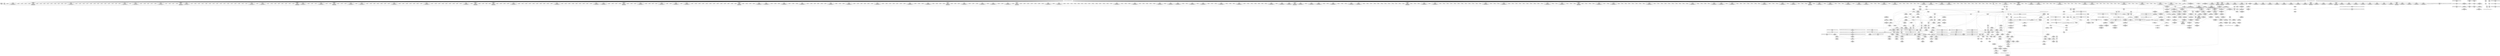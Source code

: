 digraph {
	CE0x42e8600 [shape=record,shape=Mrecord,label="{CE0x42e8600|current_sid:_tmp8|security/selinux/hooks.c,218|*SummSource*}"]
	CE0x42ebce0 [shape=record,shape=Mrecord,label="{CE0x42ebce0|get_current:_tmp3|*SummSource*}"]
	CE0x42a3320 [shape=record,shape=Mrecord,label="{CE0x42a3320|56:_i8*,_:_CRE_592,593_}"]
	CE0x42cf450 [shape=record,shape=Mrecord,label="{CE0x42cf450|i64*_getelementptr_inbounds_(_5_x_i64_,_5_x_i64_*___llvm_gcov_ctr277,_i64_0,_i64_3)|*Constant*|*SummSource*}"]
	CE0x42f5c90 [shape=record,shape=Mrecord,label="{CE0x42f5c90|GLOBAL:_get_current|*Constant*|*SummSink*}"]
	CE0x42ce4b0 [shape=record,shape=Mrecord,label="{CE0x42ce4b0|selinux_kernel_create_files_as:_security|security/selinux/hooks.c,3544}"]
	CE0x42df770 [shape=record,shape=Mrecord,label="{CE0x42df770|i64*_getelementptr_inbounds_(_5_x_i64_,_5_x_i64_*___llvm_gcov_ctr277,_i64_0,_i64_4)|*Constant*}"]
	CE0x427e730 [shape=record,shape=Mrecord,label="{CE0x427e730|56:_i8*,_:_CRE_182,183_}"]
	CE0x42e8700 [shape=record,shape=Mrecord,label="{CE0x42e8700|current_sid:_tmp8|security/selinux/hooks.c,218|*SummSink*}"]
	CE0x42c0bd0 [shape=record,shape=Mrecord,label="{CE0x42c0bd0|28:_i32,_:_CRE_69,70_}"]
	CE0x428f940 [shape=record,shape=Mrecord,label="{CE0x428f940|56:_i8*,_:_CRE_188,189_}"]
	CE0x42da590 [shape=record,shape=Mrecord,label="{CE0x42da590|current_sid:_call|security/selinux/hooks.c,218}"]
	CE0x42f7890 [shape=record,shape=Mrecord,label="{CE0x42f7890|COLLAPSED:_GCMRE_current_task_external_global_%struct.task_struct*:_elem_0::|security/selinux/hooks.c,218}"]
	CE0x4284f30 [shape=record,shape=Mrecord,label="{CE0x4284f30|56:_i8*,_:_CRE_696,704_|*MultipleSource*|Function::selinux_kernel_create_files_as&Arg::inode::|security/selinux/hooks.c,3543}"]
	CE0x4291a30 [shape=record,shape=Mrecord,label="{CE0x4291a30|i32_10|*Constant*}"]
	CE0x42677e0 [shape=record,shape=Mrecord,label="{CE0x42677e0|i32_0|*Constant*}"]
	CE0x428d370 [shape=record,shape=Mrecord,label="{CE0x428d370|56:_i8*,_:_CRE_145,146_}"]
	CE0x4298c90 [shape=record,shape=Mrecord,label="{CE0x4298c90|56:_i8*,_:_CRE_923,924_}"]
	CE0x42d4a80 [shape=record,shape=Mrecord,label="{CE0x42d4a80|_ret_i32_%retval.0,_!dbg_!27728|security/selinux/avc.c,775|*SummSink*}"]
	CE0x42ebf50 [shape=record,shape=Mrecord,label="{CE0x42ebf50|current_sid:_tmp7|security/selinux/hooks.c,218}"]
	CE0x429e810 [shape=record,shape=Mrecord,label="{CE0x429e810|56:_i8*,_:_CRE_484,485_}"]
	CE0x42725e0 [shape=record,shape=Mrecord,label="{CE0x42725e0|current_sid:_tmp13|security/selinux/hooks.c,218|*SummSink*}"]
	CE0x4286790 [shape=record,shape=Mrecord,label="{CE0x4286790|56:_i8*,_:_CRE_816,824_|*MultipleSource*|Function::selinux_kernel_create_files_as&Arg::inode::|security/selinux/hooks.c,3543}"]
	CE0x42e9d90 [shape=record,shape=Mrecord,label="{CE0x42e9d90|current_sid:_tmp10|security/selinux/hooks.c,218|*SummSource*}"]
	CE0x42c1bd0 [shape=record,shape=Mrecord,label="{CE0x42c1bd0|28:_i32,_:_CRE_85,86_}"]
	CE0x42e7fd0 [shape=record,shape=Mrecord,label="{CE0x42e7fd0|current_sid:_tmp5|security/selinux/hooks.c,218}"]
	CE0x42a1bc0 [shape=record,shape=Mrecord,label="{CE0x42a1bc0|56:_i8*,_:_CRE_570,571_}"]
	CE0x42c17d0 [shape=record,shape=Mrecord,label="{CE0x42c17d0|28:_i32,_:_CRE_81,82_}"]
	CE0x4271fd0 [shape=record,shape=Mrecord,label="{CE0x4271fd0|i64*_getelementptr_inbounds_(_11_x_i64_,_11_x_i64_*___llvm_gcov_ctr125,_i64_0,_i64_6)|*Constant*|*SummSource*}"]
	CE0x4283120 [shape=record,shape=Mrecord,label="{CE0x4283120|56:_i8*,_:_CRE_613,614_}"]
	CE0x42c4700 [shape=record,shape=Mrecord,label="{CE0x42c4700|28:_i32,_:_CRE_152,160_|*MultipleSource*|*LoadInst*|security/selinux/hooks.c,3543|security/selinux/hooks.c,3543|security/selinux/hooks.c,3548}"]
	CE0x42a3980 [shape=record,shape=Mrecord,label="{CE0x42a3980|56:_i8*,_:_CRE_598,599_}"]
	CE0x42c22d0 [shape=record,shape=Mrecord,label="{CE0x42c22d0|28:_i32,_:_CRE_92,93_}"]
	CE0x42c3b10 [shape=record,shape=Mrecord,label="{CE0x42c3b10|28:_i32,_:_CRE_115,116_}"]
	CE0x42a4930 [shape=record,shape=Mrecord,label="{CE0x42a4930|56:_i8*,_:_CRE_208,210_|*MultipleSource*|Function::selinux_kernel_create_files_as&Arg::inode::|security/selinux/hooks.c,3543}"]
	CE0x42ced80 [shape=record,shape=Mrecord,label="{CE0x42ced80|i64_0|*Constant*|*SummSource*}"]
	CE0x42ef060 [shape=record,shape=Mrecord,label="{CE0x42ef060|current_sid:_tmp8|security/selinux/hooks.c,218}"]
	CE0x429a720 [shape=record,shape=Mrecord,label="{CE0x429a720|56:_i8*,_:_CRE_979,980_}"]
	CE0x4272570 [shape=record,shape=Mrecord,label="{CE0x4272570|current_sid:_tmp13|security/selinux/hooks.c,218|*SummSource*}"]
	CE0x42c36d0 [shape=record,shape=Mrecord,label="{CE0x42c36d0|28:_i32,_:_CRE_111,112_}"]
	CE0x42df270 [shape=record,shape=Mrecord,label="{CE0x42df270|12:_i32,_:_CME_12,16_|*MultipleSource*|*LoadInst*|security/selinux/hooks.c,3544|security/selinux/hooks.c,3544|security/selinux/hooks.c,3554}"]
	CE0x42cb020 [shape=record,shape=Mrecord,label="{CE0x42cb020|i32_3|*Constant*|*SummSource*}"]
	CE0x42dfc80 [shape=record,shape=Mrecord,label="{CE0x42dfc80|current_sid:_call|security/selinux/hooks.c,218|*SummSink*}"]
	CE0x4295360 [shape=record,shape=Mrecord,label="{CE0x4295360|56:_i8*,_:_CRE_296,297_}"]
	CE0x429e0e0 [shape=record,shape=Mrecord,label="{CE0x429e0e0|128:_i8*,_:_CRE_80,88_|*MultipleSource*|Function::selinux_kernel_create_files_as&Arg::new::|security/selinux/hooks.c,3544}"]
	CE0x42ea340 [shape=record,shape=Mrecord,label="{CE0x42ea340|i64_4|*Constant*}"]
	CE0x428f380 [shape=record,shape=Mrecord,label="{CE0x428f380|56:_i8*,_:_CRE_120,128_|*MultipleSource*|Function::selinux_kernel_create_files_as&Arg::inode::|security/selinux/hooks.c,3543}"]
	CE0x42a0410 [shape=record,shape=Mrecord,label="{CE0x42a0410|56:_i8*,_:_CRE_555,556_}"]
	CE0x42f53b0 [shape=record,shape=Mrecord,label="{CE0x42f53b0|current_sid:_call4|security/selinux/hooks.c,218}"]
	CE0x42d35b0 [shape=record,shape=Mrecord,label="{CE0x42d35b0|avc_has_perm:_tclass|Function::avc_has_perm&Arg::tclass::|*SummSink*}"]
	CE0x4286970 [shape=record,shape=Mrecord,label="{CE0x4286970|56:_i8*,_:_CRE_824,832_|*MultipleSource*|Function::selinux_kernel_create_files_as&Arg::inode::|security/selinux/hooks.c,3543}"]
	CE0x42e5230 [shape=record,shape=Mrecord,label="{CE0x42e5230|i64*_getelementptr_inbounds_(_11_x_i64_,_11_x_i64_*___llvm_gcov_ctr125,_i64_0,_i64_1)|*Constant*|*SummSource*}"]
	CE0x4278dc0 [shape=record,shape=Mrecord,label="{CE0x4278dc0|i32_10|*Constant*|*SummSink*}"]
	CE0x42ec0d0 [shape=record,shape=Mrecord,label="{CE0x42ec0d0|current_sid:_tmp7|security/selinux/hooks.c,218|*SummSource*}"]
	CE0x4282570 [shape=record,shape=Mrecord,label="{CE0x4282570|56:_i8*,_:_CRE_602,603_}"]
	CE0x429b8b0 [shape=record,shape=Mrecord,label="{CE0x429b8b0|selinux_kernel_create_files_as:_security|security/selinux/hooks.c,3544|*SummSource*}"]
	CE0x42f2160 [shape=record,shape=Mrecord,label="{CE0x42f2160|i32_1|*Constant*|*SummSource*}"]
	CE0x42c3a00 [shape=record,shape=Mrecord,label="{CE0x42c3a00|28:_i32,_:_CRE_114,115_}"]
	CE0x4bfd230 [shape=record,shape=Mrecord,label="{CE0x4bfd230|56:_i8*,_:_CRE_128,136_|*MultipleSource*|Function::selinux_kernel_create_files_as&Arg::inode::|security/selinux/hooks.c,3543}"]
	CE0x42c18d0 [shape=record,shape=Mrecord,label="{CE0x42c18d0|28:_i32,_:_CRE_82,83_}"]
	CE0x42f3540 [shape=record,shape=Mrecord,label="{CE0x42f3540|current_sid:_tmp17|security/selinux/hooks.c,218}"]
	CE0x42c4900 [shape=record,shape=Mrecord,label="{CE0x42c4900|28:_i32,_:_CRE_160,168_|*MultipleSource*|*LoadInst*|security/selinux/hooks.c,3543|security/selinux/hooks.c,3543|security/selinux/hooks.c,3548}"]
	CE0x4297640 [shape=record,shape=Mrecord,label="{CE0x4297640|56:_i8*,_:_CRE_902,903_}"]
	CE0x4282df0 [shape=record,shape=Mrecord,label="{CE0x4282df0|56:_i8*,_:_CRE_610,611_}"]
	CE0x4288720 [shape=record,shape=Mrecord,label="{CE0x4288720|56:_i8*,_:_CRE_883,884_}"]
	CE0x42be280 [shape=record,shape=Mrecord,label="{CE0x42be280|selinux_kernel_create_files_as:_tmp12|security/selinux/hooks.c,3554|*SummSource*}"]
	CE0x4287fb0 [shape=record,shape=Mrecord,label="{CE0x4287fb0|56:_i8*,_:_CRE_876,877_}"]
	CE0x427e840 [shape=record,shape=Mrecord,label="{CE0x427e840|56:_i8*,_:_CRE_183,184_}"]
	CE0x428a6a0 [shape=record,shape=Mrecord,label="{CE0x428a6a0|56:_i8*,_:_CRE_201,202_}"]
	CE0x4298b80 [shape=record,shape=Mrecord,label="{CE0x4298b80|56:_i8*,_:_CRE_922,923_}"]
	CE0x429fc90 [shape=record,shape=Mrecord,label="{CE0x429fc90|56:_i8*,_:_CRE_540,544_|*MultipleSource*|Function::selinux_kernel_create_files_as&Arg::inode::|security/selinux/hooks.c,3543}"]
	CE0x42773d0 [shape=record,shape=Mrecord,label="{CE0x42773d0|i8*_getelementptr_inbounds_(_25_x_i8_,_25_x_i8_*_.str3,_i32_0,_i32_0)|*Constant*|*SummSink*}"]
	CE0x427e400 [shape=record,shape=Mrecord,label="{CE0x427e400|56:_i8*,_:_CRE_179,180_}"]
	CE0x4287b70 [shape=record,shape=Mrecord,label="{CE0x4287b70|56:_i8*,_:_CRE_872,873_}"]
	CE0x42c9f70 [shape=record,shape=Mrecord,label="{CE0x42c9f70|GLOBAL:_current_sid|*Constant*}"]
	CE0x42a2ee0 [shape=record,shape=Mrecord,label="{CE0x42a2ee0|56:_i8*,_:_CRE_588,589_}"]
	CE0x42f3900 [shape=record,shape=Mrecord,label="{CE0x42f3900|current_sid:_tmp17|security/selinux/hooks.c,218|*SummSource*}"]
	CE0x4278f10 [shape=record,shape=Mrecord,label="{CE0x4278f10|selinux_kernel_create_files_as:_i_security|security/selinux/hooks.c,3543|*SummSource*}"]
	CE0x428f070 [shape=record,shape=Mrecord,label="{CE0x428f070|56:_i8*,_:_CRE_104,112_|*MultipleSource*|Function::selinux_kernel_create_files_as&Arg::inode::|security/selinux/hooks.c,3543}"]
	CE0x42e2230 [shape=record,shape=Mrecord,label="{CE0x42e2230|current_sid:_do.end|*SummSource*}"]
	CE0x42d22d0 [shape=record,shape=Mrecord,label="{CE0x42d22d0|avc_has_perm:_entry|*SummSource*}"]
	CE0x42a19a0 [shape=record,shape=Mrecord,label="{CE0x42a19a0|56:_i8*,_:_CRE_568,569_}"]
	CE0x42d42e0 [shape=record,shape=Mrecord,label="{CE0x42d42e0|avc_has_perm:_auditdata|Function::avc_has_perm&Arg::auditdata::|*SummSink*}"]
	CE0x42e01a0 [shape=record,shape=Mrecord,label="{CE0x42e01a0|get_current:_tmp|*SummSink*}"]
	CE0x428b7c0 [shape=record,shape=Mrecord,label="{CE0x428b7c0|56:_i8*,_:_CRE_272,273_}"]
	CE0x42dbc10 [shape=record,shape=Mrecord,label="{CE0x42dbc10|current_sid:_if.then}"]
	CE0x42f5120 [shape=record,shape=Mrecord,label="{CE0x42f5120|current_sid:_tmp20|security/selinux/hooks.c,218|*SummSink*}"]
	CE0x4272c60 [shape=record,shape=Mrecord,label="{CE0x4272c60|i64_5|*Constant*|*SummSink*}"]
	CE0x42e14e0 [shape=record,shape=Mrecord,label="{CE0x42e14e0|get_current:_tmp}"]
	CE0x4292b10 [shape=record,shape=Mrecord,label="{CE0x4292b10|selinux_kernel_create_files_as:_inode|Function::selinux_kernel_create_files_as&Arg::inode::}"]
	CE0x42dd6f0 [shape=record,shape=Mrecord,label="{CE0x42dd6f0|_ret_%struct.task_struct*_%tmp4,_!dbg_!27714|./arch/x86/include/asm/current.h,14}"]
	CE0x4297420 [shape=record,shape=Mrecord,label="{CE0x4297420|56:_i8*,_:_CRE_900,901_}"]
	CE0x42cb880 [shape=record,shape=Mrecord,label="{CE0x42cb880|28:_i32,_:_CRE_49,50_}"]
	CE0x42ed810 [shape=record,shape=Mrecord,label="{CE0x42ed810|i64*_getelementptr_inbounds_(_11_x_i64_,_11_x_i64_*___llvm_gcov_ctr125,_i64_0,_i64_0)|*Constant*}"]
	CE0x42a2aa0 [shape=record,shape=Mrecord,label="{CE0x42a2aa0|56:_i8*,_:_CRE_584,585_}"]
	CE0x42d0b20 [shape=record,shape=Mrecord,label="{CE0x42d0b20|i64_2|*Constant*|*SummSource*}"]
	CE0x42c70a0 [shape=record,shape=Mrecord,label="{CE0x42c70a0|selinux_kernel_create_files_as:_tmp15|security/selinux/hooks.c,3555}"]
	CE0x42e6330 [shape=record,shape=Mrecord,label="{CE0x42e6330|current_sid:_land.lhs.true2|*SummSource*}"]
	CE0x42d4550 [shape=record,shape=Mrecord,label="{CE0x42d4550|avc_has_perm:_auditdata|Function::avc_has_perm&Arg::auditdata::}"]
	CE0x43049a0 [shape=record,shape=Mrecord,label="{CE0x43049a0|i64*_getelementptr_inbounds_(_2_x_i64_,_2_x_i64_*___llvm_gcov_ctr98,_i64_0,_i64_0)|*Constant*}"]
	CE0x428a1a0 [shape=record,shape=Mrecord,label="{CE0x428a1a0|_call_void_mcount()_#3}"]
	CE0x42c10d0 [shape=record,shape=Mrecord,label="{CE0x42c10d0|28:_i32,_:_CRE_74,75_}"]
	CE0x4294150 [shape=record,shape=Mrecord,label="{CE0x4294150|56:_i8*,_:_CRE_279,280_}"]
	CE0x42880c0 [shape=record,shape=Mrecord,label="{CE0x42880c0|56:_i8*,_:_CRE_877,878_}"]
	CE0x4293450 [shape=record,shape=Mrecord,label="{CE0x4293450|56:_i8*,_:_CRE_250,251_}"]
	CE0x61ee9f0 [shape=record,shape=Mrecord,label="{CE0x61ee9f0|i64_1|*Constant*}"]
	CE0x429aa20 [shape=record,shape=Mrecord,label="{CE0x429aa20|56:_i8*,_:_CRE_982,983_}"]
	CE0x42d1c40 [shape=record,shape=Mrecord,label="{CE0x42d1c40|i32_(i32,_i32,_i16,_i32,_%struct.common_audit_data*)*_bitcast_(i32_(i32,_i32,_i16,_i32,_%struct.common_audit_data.495*)*_avc_has_perm_to_i32_(i32,_i32,_i16,_i32,_%struct.common_audit_data*)*)|*Constant*}"]
	CE0x42f3970 [shape=record,shape=Mrecord,label="{CE0x42f3970|current_sid:_tmp17|security/selinux/hooks.c,218|*SummSink*}"]
	CE0x42c8010 [shape=record,shape=Mrecord,label="{CE0x42c8010|128:_i8*,_:_CRE_136,144_|*MultipleSource*|Function::selinux_kernel_create_files_as&Arg::new::|security/selinux/hooks.c,3544}"]
	CE0x42c3d30 [shape=record,shape=Mrecord,label="{CE0x42c3d30|28:_i32,_:_CRE_117,118_}"]
	CE0x42e3c20 [shape=record,shape=Mrecord,label="{CE0x42e3c20|get_current:_tmp4|./arch/x86/include/asm/current.h,14|*SummSink*}"]
	CE0x4293890 [shape=record,shape=Mrecord,label="{CE0x4293890|56:_i8*,_:_CRE_254,255_}"]
	CE0x4277610 [shape=record,shape=Mrecord,label="{CE0x4277610|GLOBAL:_lockdep_rcu_suspicious|*Constant*|*SummSource*}"]
	CE0x42ca280 [shape=record,shape=Mrecord,label="{CE0x42ca280|GLOBAL:_current_sid|*Constant*|*SummSink*}"]
	CE0x428a8c0 [shape=record,shape=Mrecord,label="{CE0x428a8c0|56:_i8*,_:_CRE_203,204_}"]
	CE0x42cd920 [shape=record,shape=Mrecord,label="{CE0x42cd920|selinux_kernel_create_files_as:_tmp3|security/selinux/hooks.c,3543|*SummSource*}"]
	CE0x427b1f0 [shape=record,shape=Mrecord,label="{CE0x427b1f0|56:_i8*,_:_CRE_146,147_}"]
	CE0x42c8ae0 [shape=record,shape=Mrecord,label="{CE0x42c8ae0|selinux_kernel_create_files_as:_tmp5|security/selinux/hooks.c,3544}"]
	CE0x4283ef0 [shape=record,shape=Mrecord,label="{CE0x4283ef0|56:_i8*,_:_CRE_632,640_|*MultipleSource*|Function::selinux_kernel_create_files_as&Arg::inode::|security/selinux/hooks.c,3543}"]
	CE0x4288610 [shape=record,shape=Mrecord,label="{CE0x4288610|56:_i8*,_:_CRE_882,883_}"]
	CE0x42c7220 [shape=record,shape=Mrecord,label="{CE0x42c7220|selinux_kernel_create_files_as:_tmp15|security/selinux/hooks.c,3555|*SummSource*}"]
	CE0x42718f0 [shape=record,shape=Mrecord,label="{CE0x42718f0|_call_void_mcount()_#3|*SummSource*}"]
	CE0x426ae80 [shape=record,shape=Mrecord,label="{CE0x426ae80|56:_i8*,_:_CRE_561,562_}"]
	CE0x427a580 [shape=record,shape=Mrecord,label="{CE0x427a580|selinux_kernel_create_files_as:_i_security|security/selinux/hooks.c,3543|*SummSink*}"]
	CE0x42ce150 [shape=record,shape=Mrecord,label="{CE0x42ce150|i32_22|*Constant*}"]
	CE0x42ca650 [shape=record,shape=Mrecord,label="{CE0x42ca650|selinux_kernel_create_files_as:_call|security/selinux/hooks.c,3545}"]
	CE0x42e18f0 [shape=record,shape=Mrecord,label="{CE0x42e18f0|current_sid:_tobool1|security/selinux/hooks.c,218}"]
	CE0x426dc00 [shape=record,shape=Mrecord,label="{CE0x426dc00|56:_i8*,_:_CRE_307,308_}"]
	CE0x4284090 [shape=record,shape=Mrecord,label="{CE0x4284090|56:_i8*,_:_CRE_640,648_|*MultipleSource*|Function::selinux_kernel_create_files_as&Arg::inode::|security/selinux/hooks.c,3543}"]
	CE0x42c9a50 [shape=record,shape=Mrecord,label="{CE0x42c9a50|_ret_i32_%tmp24,_!dbg_!27742|security/selinux/hooks.c,220}"]
	CE0x42c12d0 [shape=record,shape=Mrecord,label="{CE0x42c12d0|28:_i32,_:_CRE_76,77_}"]
	CE0x4287d90 [shape=record,shape=Mrecord,label="{CE0x4287d90|56:_i8*,_:_CRE_874,875_}"]
	CE0x42ccaa0 [shape=record,shape=Mrecord,label="{CE0x42ccaa0|28:_i32,_:_CRE_67,68_}"]
	CE0x42ca4f0 [shape=record,shape=Mrecord,label="{CE0x42ca4f0|selinux_kernel_create_files_as:_tmp5|security/selinux/hooks.c,3544|*SummSource*}"]
	CE0x42e2110 [shape=record,shape=Mrecord,label="{CE0x42e2110|current_sid:_do.end}"]
	CE0x42dbce0 [shape=record,shape=Mrecord,label="{CE0x42dbce0|current_sid:_if.then|*SummSource*}"]
	CE0x42da770 [shape=record,shape=Mrecord,label="{CE0x42da770|%struct.task_struct*_(%struct.task_struct**)*_asm_movq_%gs:$_1:P_,$0_,_r,im,_dirflag_,_fpsr_,_flags_|*SummSource*}"]
	CE0x42d0980 [shape=record,shape=Mrecord,label="{CE0x42d0980|i64*_getelementptr_inbounds_(_5_x_i64_,_5_x_i64_*___llvm_gcov_ctr277,_i64_0,_i64_3)|*Constant*|*SummSink*}"]
	CE0x42ee9e0 [shape=record,shape=Mrecord,label="{CE0x42ee9e0|current_sid:_do.body}"]
	CE0x42f3f20 [shape=record,shape=Mrecord,label="{CE0x42f3f20|current_sid:_tmp18|security/selinux/hooks.c,218|*SummSource*}"]
	CE0x4304c40 [shape=record,shape=Mrecord,label="{CE0x4304c40|current_sid:_tmp24|security/selinux/hooks.c,220|*SummSource*}"]
	CE0x42958b0 [shape=record,shape=Mrecord,label="{CE0x42958b0|56:_i8*,_:_CRE_301,302_}"]
	CE0x42828a0 [shape=record,shape=Mrecord,label="{CE0x42828a0|56:_i8*,_:_CRE_605,606_}"]
	CE0x429f8d0 [shape=record,shape=Mrecord,label="{CE0x429f8d0|56:_i8*,_:_CRE_528,536_|*MultipleSource*|Function::selinux_kernel_create_files_as&Arg::inode::|security/selinux/hooks.c,3543}"]
	CE0x4296540 [shape=record,shape=Mrecord,label="{CE0x4296540|56:_i8*,_:_CRE_886,887_}"]
	CE0x426e660 [shape=record,shape=Mrecord,label="{CE0x426e660|56:_i8*,_:_CRE_336,344_|*MultipleSource*|Function::selinux_kernel_create_files_as&Arg::inode::|security/selinux/hooks.c,3543}"]
	CE0x426e870 [shape=record,shape=Mrecord,label="{CE0x426e870|56:_i8*,_:_CRE_344,352_|*MultipleSource*|Function::selinux_kernel_create_files_as&Arg::inode::|security/selinux/hooks.c,3543}"]
	CE0x4268140 [shape=record,shape=Mrecord,label="{CE0x4268140|current_sid:_tmp15|security/selinux/hooks.c,218|*SummSink*}"]
	"CONST[source:1(input),value:2(dynamic)][purpose:{object}]"
	CE0x426d9e0 [shape=record,shape=Mrecord,label="{CE0x426d9e0|56:_i8*,_:_CRE_305,306_}"]
	CE0x427e510 [shape=record,shape=Mrecord,label="{CE0x427e510|56:_i8*,_:_CRE_180,181_}"]
	CE0x42870f0 [shape=record,shape=Mrecord,label="{CE0x42870f0|56:_i8*,_:_CRE_856,864_|*MultipleSource*|Function::selinux_kernel_create_files_as&Arg::inode::|security/selinux/hooks.c,3543}"]
	CE0x4292500 [shape=record,shape=Mrecord,label="{CE0x4292500|56:_i8*,_:_CRE_248,249_}"]
	CE0x427a120 [shape=record,shape=Mrecord,label="{CE0x427a120|56:_i8*,_:_CRE_232,236_|*MultipleSource*|Function::selinux_kernel_create_files_as&Arg::inode::|security/selinux/hooks.c,3543}"]
	CE0x42e6f60 [shape=record,shape=Mrecord,label="{CE0x42e6f60|_call_void_mcount()_#3|*SummSink*}"]
	CE0x4293f30 [shape=record,shape=Mrecord,label="{CE0x4293f30|56:_i8*,_:_CRE_277,278_}"]
	CE0x4296030 [shape=record,shape=Mrecord,label="{CE0x4296030|56:_i8*,_:_CRE_176,177_}"]
	CE0x4283230 [shape=record,shape=Mrecord,label="{CE0x4283230|56:_i8*,_:_CRE_614,615_}"]
	CE0x4285a70 [shape=record,shape=Mrecord,label="{CE0x4285a70|56:_i8*,_:_CRE_752,756_|*MultipleSource*|Function::selinux_kernel_create_files_as&Arg::inode::|security/selinux/hooks.c,3543}"]
	CE0x4299950 [shape=record,shape=Mrecord,label="{CE0x4299950|56:_i8*,_:_CRE_935,936_}"]
	CE0x42a2dd0 [shape=record,shape=Mrecord,label="{CE0x42a2dd0|56:_i8*,_:_CRE_587,588_}"]
	CE0x42cb690 [shape=record,shape=Mrecord,label="{CE0x42cb690|28:_i32,_:_CRE_48,49_}"]
	CE0x426f770 [shape=record,shape=Mrecord,label="{CE0x426f770|56:_i8*,_:_CRE_416,424_|*MultipleSource*|Function::selinux_kernel_create_files_as&Arg::inode::|security/selinux/hooks.c,3543}"]
	CE0x42685f0 [shape=record,shape=Mrecord,label="{CE0x42685f0|current_sid:_tmp16|security/selinux/hooks.c,218}"]
	CE0x42c3290 [shape=record,shape=Mrecord,label="{CE0x42c3290|28:_i32,_:_CRE_107,108_}"]
	CE0x42cead0 [shape=record,shape=Mrecord,label="{CE0x42cead0|GLOBAL:___llvm_gcov_ctr277|Global_var:__llvm_gcov_ctr277|*SummSink*}"]
	CE0x4298960 [shape=record,shape=Mrecord,label="{CE0x4298960|56:_i8*,_:_CRE_920,921_}"]
	CE0x429bc00 [shape=record,shape=Mrecord,label="{CE0x429bc00|selinux_kernel_create_files_as:_tmp4|*LoadInst*|security/selinux/hooks.c,3544}"]
	CE0x4282680 [shape=record,shape=Mrecord,label="{CE0x4282680|56:_i8*,_:_CRE_603,604_}"]
	CE0x42cfb50 [shape=record,shape=Mrecord,label="{CE0x42cfb50|selinux_kernel_create_files_as:_tmp12|security/selinux/hooks.c,3554|*SummSink*}"]
	CE0x429bcf0 [shape=record,shape=Mrecord,label="{CE0x429bcf0|avc_has_perm:_entry}"]
	CE0x42a2000 [shape=record,shape=Mrecord,label="{CE0x42a2000|56:_i8*,_:_CRE_574,575_}"]
	CE0x42a0d60 [shape=record,shape=Mrecord,label="{CE0x42a0d60|28:_i32,_:_CRE_19,20_}"]
	CE0x42d4cc0 [shape=record,shape=Mrecord,label="{CE0x42d4cc0|selinux_kernel_create_files_as:_cmp|security/selinux/hooks.c,3553|*SummSink*}"]
	CE0x42cbbc0 [shape=record,shape=Mrecord,label="{CE0x42cbbc0|28:_i32,_:_CRE_51,52_}"]
	CE0x429d3c0 [shape=record,shape=Mrecord,label="{CE0x429d3c0|128:_i8*,_:_CRE_40,44_|*MultipleSource*|Function::selinux_kernel_create_files_as&Arg::new::|security/selinux/hooks.c,3544}"]
	CE0x42f2310 [shape=record,shape=Mrecord,label="{CE0x42f2310|current_sid:_sid|security/selinux/hooks.c,220|*SummSource*}"]
	CE0x42921d0 [shape=record,shape=Mrecord,label="{CE0x42921d0|56:_i8*,_:_CRE_245,246_}"]
	CE0x429b4d0 [shape=record,shape=Mrecord,label="{CE0x429b4d0|selinux_kernel_create_files_as:_tmp3|security/selinux/hooks.c,3543}"]
	CE0x42e7440 [shape=record,shape=Mrecord,label="{CE0x42e7440|i1_true|*Constant*|*SummSink*}"]
	CE0x429f510 [shape=record,shape=Mrecord,label="{CE0x429f510|56:_i8*,_:_CRE_512,520_|*MultipleSource*|Function::selinux_kernel_create_files_as&Arg::inode::|security/selinux/hooks.c,3543}"]
	CE0x42d1da0 [shape=record,shape=Mrecord,label="{CE0x42d1da0|i32_(i32,_i32,_i16,_i32,_%struct.common_audit_data*)*_bitcast_(i32_(i32,_i32,_i16,_i32,_%struct.common_audit_data.495*)*_avc_has_perm_to_i32_(i32,_i32,_i16,_i32,_%struct.common_audit_data*)*)|*Constant*|*SummSource*}"]
	CE0x42f3da0 [shape=record,shape=Mrecord,label="{CE0x42f3da0|current_sid:_tmp18|security/selinux/hooks.c,218}"]
	CE0x42cc3a0 [shape=record,shape=Mrecord,label="{CE0x42cc3a0|28:_i32,_:_CRE_60,61_}"]
	CE0x42843f0 [shape=record,shape=Mrecord,label="{CE0x42843f0|56:_i8*,_:_CRE_656,664_|*MultipleSource*|Function::selinux_kernel_create_files_as&Arg::inode::|security/selinux/hooks.c,3543}"]
	CE0x42a4be0 [shape=record,shape=Mrecord,label="{CE0x42a4be0|56:_i8*,_:_CRE_216,224_|*MultipleSource*|Function::selinux_kernel_create_files_as&Arg::inode::|security/selinux/hooks.c,3543}"]
	CE0x42effb0 [shape=record,shape=Mrecord,label="{CE0x42effb0|i64*_getelementptr_inbounds_(_11_x_i64_,_11_x_i64_*___llvm_gcov_ctr125,_i64_0,_i64_8)|*Constant*|*SummSource*}"]
	CE0x429d960 [shape=record,shape=Mrecord,label="{CE0x429d960|128:_i8*,_:_CRE_52,56_|*MultipleSource*|Function::selinux_kernel_create_files_as&Arg::new::|security/selinux/hooks.c,3544}"]
	CE0x42df5c0 [shape=record,shape=Mrecord,label="{CE0x42df5c0|12:_i32,_:_CME_20,24_|*MultipleSource*|*LoadInst*|security/selinux/hooks.c,3544|security/selinux/hooks.c,3544|security/selinux/hooks.c,3554}"]
	CE0x42c4280 [shape=record,shape=Mrecord,label="{CE0x42c4280|28:_i32,_:_CRE_136,144_|*MultipleSource*|*LoadInst*|security/selinux/hooks.c,3543|security/selinux/hooks.c,3543|security/selinux/hooks.c,3548}"]
	CE0x42ddf90 [shape=record,shape=Mrecord,label="{CE0x42ddf90|_ret_i32_%call2,_!dbg_!27733|security/selinux/hooks.c,3555|*SummSource*}"]
	CE0x427d3d0 [shape=record,shape=Mrecord,label="{CE0x427d3d0|selinux_kernel_create_files_as:_tmp9|security/selinux/hooks.c,3553|*SummSource*}"]
	CE0x428cec0 [shape=record,shape=Mrecord,label="{CE0x428cec0|56:_i8*,_:_CRE_76,80_|*MultipleSource*|Function::selinux_kernel_create_files_as&Arg::inode::|security/selinux/hooks.c,3543}"]
	CE0x4298850 [shape=record,shape=Mrecord,label="{CE0x4298850|56:_i8*,_:_CRE_919,920_}"]
	CE0x42d30a0 [shape=record,shape=Mrecord,label="{CE0x42d30a0|i16_48|*Constant*}"]
	CE0x4285c50 [shape=record,shape=Mrecord,label="{CE0x4285c50|56:_i8*,_:_CRE_760,768_|*MultipleSource*|Function::selinux_kernel_create_files_as&Arg::inode::|security/selinux/hooks.c,3543}"]
	CE0x429f330 [shape=record,shape=Mrecord,label="{CE0x429f330|56:_i8*,_:_CRE_508,512_|*MultipleSource*|Function::selinux_kernel_create_files_as&Arg::inode::|security/selinux/hooks.c,3543}"]
	CE0x42a0050 [shape=record,shape=Mrecord,label="{CE0x42a0050|56:_i8*,_:_CRE_553,554_}"]
	CE0x42e6e60 [shape=record,shape=Mrecord,label="{CE0x42e6e60|_call_void_mcount()_#3|*SummSource*}"]
	CE0x4291480 [shape=record,shape=Mrecord,label="{CE0x4291480|selinux_kernel_create_files_as:_tmp10|security/selinux/hooks.c,3553}"]
	CE0x427b560 [shape=record,shape=Mrecord,label="{CE0x427b560|56:_i8*,_:_CRE_149,150_}"]
	CE0x42e2fd0 [shape=record,shape=Mrecord,label="{CE0x42e2fd0|current_sid:_tmp7|security/selinux/hooks.c,218|*SummSink*}"]
	CE0x426ea50 [shape=record,shape=Mrecord,label="{CE0x426ea50|56:_i8*,_:_CRE_352,360_|*MultipleSource*|Function::selinux_kernel_create_files_as&Arg::inode::|security/selinux/hooks.c,3543}"]
	CE0x4287840 [shape=record,shape=Mrecord,label="{CE0x4287840|56:_i8*,_:_CRE_869,870_}"]
	CE0x4298fc0 [shape=record,shape=Mrecord,label="{CE0x4298fc0|56:_i8*,_:_CRE_926,927_}"]
	CE0x4288f20 [shape=record,shape=Mrecord,label="{CE0x4288f20|56:_i8*,_:_CRE_198,199_}"]
	CE0x4299c80 [shape=record,shape=Mrecord,label="{CE0x4299c80|56:_i8*,_:_CRE_944,952_|*MultipleSource*|Function::selinux_kernel_create_files_as&Arg::inode::|security/selinux/hooks.c,3543}"]
	CE0x42d3c90 [shape=record,shape=Mrecord,label="{CE0x42d3c90|avc_has_perm:_requested|Function::avc_has_perm&Arg::requested::}"]
	CE0x4271630 [shape=record,shape=Mrecord,label="{CE0x4271630|current_sid:_tmp3|*SummSink*}"]
	CE0x429efd0 [shape=record,shape=Mrecord,label="{CE0x429efd0|56:_i8*,_:_CRE_500,504_|*MultipleSource*|Function::selinux_kernel_create_files_as&Arg::inode::|security/selinux/hooks.c,3543}"]
	CE0x42a3a90 [shape=record,shape=Mrecord,label="{CE0x42a3a90|56:_i8*,_:_CRE_599,600_}"]
	CE0x4305110 [shape=record,shape=Mrecord,label="{CE0x4305110|get_current:_bb|*SummSource*}"]
	CE0x42883f0 [shape=record,shape=Mrecord,label="{CE0x42883f0|56:_i8*,_:_CRE_880,881_}"]
	CE0x4295e10 [shape=record,shape=Mrecord,label="{CE0x4295e10|56:_i8*,_:_CRE_174,175_}"]
	CE0x429d5a0 [shape=record,shape=Mrecord,label="{CE0x429d5a0|128:_i8*,_:_CRE_44,48_|*MultipleSource*|Function::selinux_kernel_create_files_as&Arg::new::|security/selinux/hooks.c,3544}"]
	CE0x42cf050 [shape=record,shape=Mrecord,label="{CE0x42cf050|selinux_kernel_create_files_as:_tmp8|security/selinux/hooks.c,3553}"]
	CE0x4304fe0 [shape=record,shape=Mrecord,label="{CE0x4304fe0|get_current:_bb}"]
	CE0x4295470 [shape=record,shape=Mrecord,label="{CE0x4295470|56:_i8*,_:_CRE_297,298_}"]
	CE0x429d780 [shape=record,shape=Mrecord,label="{CE0x429d780|128:_i8*,_:_CRE_48,52_|*MultipleSource*|Function::selinux_kernel_create_files_as&Arg::new::|security/selinux/hooks.c,3544}"]
	CE0x426b220 [shape=record,shape=Mrecord,label="{CE0x426b220|selinux_kernel_create_files_as:_entry|*SummSource*}"]
	CE0x42a0820 [shape=record,shape=Mrecord,label="{CE0x42a0820|28:_i32,_:_CRE_13,14_}"]
	CE0x42a2880 [shape=record,shape=Mrecord,label="{CE0x42a2880|56:_i8*,_:_CRE_582,583_}"]
	CE0x42c8fb0 [shape=record,shape=Mrecord,label="{CE0x42c8fb0|i32_218|*Constant*|*SummSource*}"]
	CE0x42f34d0 [shape=record,shape=Mrecord,label="{CE0x42f34d0|i64*_getelementptr_inbounds_(_11_x_i64_,_11_x_i64_*___llvm_gcov_ctr125,_i64_0,_i64_9)|*Constant*|*SummSink*}"]
	CE0x42e7ef0 [shape=record,shape=Mrecord,label="{CE0x42e7ef0|GLOBAL:___llvm_gcov_ctr125|Global_var:__llvm_gcov_ctr125|*SummSink*}"]
	CE0x428b270 [shape=record,shape=Mrecord,label="{CE0x428b270|56:_i8*,_:_CRE_267,268_}"]
	CE0x4296760 [shape=record,shape=Mrecord,label="{CE0x4296760|56:_i8*,_:_CRE_888,889_}"]
	CE0x42992f0 [shape=record,shape=Mrecord,label="{CE0x42992f0|56:_i8*,_:_CRE_929,930_}"]
	CE0x42da350 [shape=record,shape=Mrecord,label="{CE0x42da350|current_sid:_tmp2}"]
	CE0x42c27d0 [shape=record,shape=Mrecord,label="{CE0x42c27d0|28:_i32,_:_CRE_97,98_}"]
	CE0x42f18d0 [shape=record,shape=Mrecord,label="{CE0x42f18d0|current_sid:_tmp23|security/selinux/hooks.c,218}"]
	CE0x4283340 [shape=record,shape=Mrecord,label="{CE0x4283340|56:_i8*,_:_CRE_615,616_}"]
	CE0x428a210 [shape=record,shape=Mrecord,label="{CE0x428a210|_call_void_mcount()_#3|*SummSource*}"]
	CE0x42c37e0 [shape=record,shape=Mrecord,label="{CE0x42c37e0|28:_i32,_:_CRE_112,113_}"]
	CE0x42a1260 [shape=record,shape=Mrecord,label="{CE0x42a1260|28:_i32,_:_CRE_24,28_|*MultipleSource*|*LoadInst*|security/selinux/hooks.c,3543|security/selinux/hooks.c,3543|security/selinux/hooks.c,3548}"]
	CE0x4278c60 [shape=record,shape=Mrecord,label="{CE0x4278c60|i32_10|*Constant*|*SummSource*}"]
	CE0x4298a70 [shape=record,shape=Mrecord,label="{CE0x4298a70|56:_i8*,_:_CRE_921,922_}"]
	CE0x429eb00 [shape=record,shape=Mrecord,label="{CE0x429eb00|56:_i8*,_:_CRE_487,488_}"]
	CE0x42ceef0 [shape=record,shape=Mrecord,label="{CE0x42ceef0|i64_0|*Constant*|*SummSink*}"]
	CE0x42a4630 [shape=record,shape=Mrecord,label="{CE0x42a4630|56:_i8*,_:_CRE_206,207_}"]
	CE0x4299e20 [shape=record,shape=Mrecord,label="{CE0x4299e20|56:_i8*,_:_CRE_952,960_|*MultipleSource*|Function::selinux_kernel_create_files_as&Arg::inode::|security/selinux/hooks.c,3543}"]
	CE0x42f48b0 [shape=record,shape=Mrecord,label="{CE0x42f48b0|i64*_getelementptr_inbounds_(_11_x_i64_,_11_x_i64_*___llvm_gcov_ctr125,_i64_0,_i64_10)|*Constant*|*SummSink*}"]
	CE0x42f4cb0 [shape=record,shape=Mrecord,label="{CE0x42f4cb0|current_sid:_tmp20|security/selinux/hooks.c,218|*SummSource*}"]
	CE0x428d080 [shape=record,shape=Mrecord,label="{CE0x428d080|56:_i8*,_:_CRE_142,143_}"]
	CE0x42c6d90 [shape=record,shape=Mrecord,label="{CE0x42c6d90|selinux_kernel_create_files_as:_tmp13|security/selinux/hooks.c,3554|*SummSink*}"]
	CE0x42dc3c0 [shape=record,shape=Mrecord,label="{CE0x42dc3c0|selinux_kernel_create_files_as:_tmp15|security/selinux/hooks.c,3555|*SummSink*}"]
	CE0x42e35c0 [shape=record,shape=Mrecord,label="{CE0x42e35c0|current_sid:_tmp6|security/selinux/hooks.c,218}"]
	CE0x4283de0 [shape=record,shape=Mrecord,label="{CE0x4283de0|56:_i8*,_:_CRE_624,628_|*MultipleSource*|Function::selinux_kernel_create_files_as&Arg::inode::|security/selinux/hooks.c,3543}"]
	CE0x428b6b0 [shape=record,shape=Mrecord,label="{CE0x428b6b0|56:_i8*,_:_CRE_271,272_}"]
	CE0x4293040 [shape=record,shape=Mrecord,label="{CE0x4293040|56:_i8*,_:_CRE_162,163_}"]
	CE0x5781910 [shape=record,shape=Mrecord,label="{CE0x5781910|selinux_kernel_create_files_as:_bb|*SummSource*}"]
	CE0x42a2220 [shape=record,shape=Mrecord,label="{CE0x42a2220|56:_i8*,_:_CRE_576,577_}"]
	CE0x42d1f20 [shape=record,shape=Mrecord,label="{CE0x42d1f20|i32_(i32,_i32,_i16,_i32,_%struct.common_audit_data*)*_bitcast_(i32_(i32,_i32,_i16,_i32,_%struct.common_audit_data.495*)*_avc_has_perm_to_i32_(i32,_i32,_i16,_i32,_%struct.common_audit_data*)*)|*Constant*|*SummSink*}"]
	CE0x42be0c0 [shape=record,shape=Mrecord,label="{CE0x42be0c0|selinux_kernel_create_files_as:_tmp12|security/selinux/hooks.c,3554}"]
	CE0x4270670 [shape=record,shape=Mrecord,label="{CE0x4270670|56:_i8*,_:_CRE_474,475_}"]
	CE0x428b490 [shape=record,shape=Mrecord,label="{CE0x428b490|56:_i8*,_:_CRE_269,270_}"]
	CE0x4279d70 [shape=record,shape=Mrecord,label="{CE0x4279d70|COLLAPSED:_GCMRE___llvm_gcov_ctr277_internal_global_5_x_i64_zeroinitializer:_elem_0:default:}"]
	CE0x42f5e20 [shape=record,shape=Mrecord,label="{CE0x42f5e20|get_current:_entry|*SummSource*}"]
	CE0x42839a0 [shape=record,shape=Mrecord,label="{CE0x42839a0|56:_i8*,_:_CRE_621,622_}"]
	CE0x426ad70 [shape=record,shape=Mrecord,label="{CE0x426ad70|56:_i8*,_:_CRE_560,561_}"]
	CE0x4282f00 [shape=record,shape=Mrecord,label="{CE0x4282f00|56:_i8*,_:_CRE_611,612_}"]
	CE0x4297530 [shape=record,shape=Mrecord,label="{CE0x4297530|56:_i8*,_:_CRE_901,902_}"]
	CE0x4282270 [shape=record,shape=Mrecord,label="{CE0x4282270|56:_i8*,_:_CRE_153,154_}"]
	CE0x42c23d0 [shape=record,shape=Mrecord,label="{CE0x42c23d0|28:_i32,_:_CRE_93,94_}"]
	CE0x428b5a0 [shape=record,shape=Mrecord,label="{CE0x428b5a0|56:_i8*,_:_CRE_270,271_}"]
	CE0x426f950 [shape=record,shape=Mrecord,label="{CE0x426f950|56:_i8*,_:_CRE_424,432_|*MultipleSource*|Function::selinux_kernel_create_files_as&Arg::inode::|security/selinux/hooks.c,3543}"]
	CE0x427a300 [shape=record,shape=Mrecord,label="{CE0x427a300|56:_i8*,_:_CRE_241,242_}"]
	CE0x42bdbc0 [shape=record,shape=Mrecord,label="{CE0x42bdbc0|_call_void_lockdep_rcu_suspicious(i8*_getelementptr_inbounds_(_25_x_i8_,_25_x_i8_*_.str3,_i32_0,_i32_0),_i32_218,_i8*_getelementptr_inbounds_(_45_x_i8_,_45_x_i8_*_.str12,_i32_0,_i32_0))_#10,_!dbg_!27727|security/selinux/hooks.c,218|*SummSink*}"]
	CE0x42f75d0 [shape=record,shape=Mrecord,label="{CE0x42f75d0|current_sid:_cred|security/selinux/hooks.c,218|*SummSink*}"]
	CE0x4297750 [shape=record,shape=Mrecord,label="{CE0x4297750|56:_i8*,_:_CRE_903,904_}"]
	CE0x4297970 [shape=record,shape=Mrecord,label="{CE0x4297970|56:_i8*,_:_CRE_905,906_}"]
	CE0x429f120 [shape=record,shape=Mrecord,label="{CE0x429f120|56:_i8*,_:_CRE_504,508_|*MultipleSource*|Function::selinux_kernel_create_files_as&Arg::inode::|security/selinux/hooks.c,3543}"]
	CE0x42946a0 [shape=record,shape=Mrecord,label="{CE0x42946a0|56:_i8*,_:_CRE_284,285_}"]
	CE0x61ee980 [shape=record,shape=Mrecord,label="{CE0x61ee980|_call_void_mcount()_#3|*SummSink*}"]
	CE0x429b980 [shape=record,shape=Mrecord,label="{CE0x429b980|selinux_kernel_create_files_as:_security|security/selinux/hooks.c,3544|*SummSink*}"]
	CE0x429b540 [shape=record,shape=Mrecord,label="{CE0x429b540|selinux_kernel_create_files_as:_tmp2|*LoadInst*|security/selinux/hooks.c,3543|*SummSink*}"]
	CE0x427c240 [shape=record,shape=Mrecord,label="{CE0x427c240|i64*_getelementptr_inbounds_(_2_x_i64_,_2_x_i64_*___llvm_gcov_ctr98,_i64_0,_i64_1)|*Constant*}"]
	CE0x42a1cd0 [shape=record,shape=Mrecord,label="{CE0x42a1cd0|56:_i8*,_:_CRE_571,572_}"]
	CE0x427da90 [shape=record,shape=Mrecord,label="{CE0x427da90|56:_i8*,_:_CRE_169,170_}"]
	CE0x4323470 [shape=record,shape=Mrecord,label="{CE0x4323470|get_current:_tmp4|./arch/x86/include/asm/current.h,14|*SummSource*}"]
	CE0x42da3c0 [shape=record,shape=Mrecord,label="{CE0x42da3c0|current_sid:_tmp2|*SummSource*}"]
	CE0x4281dd0 [shape=record,shape=Mrecord,label="{CE0x4281dd0|current_sid:_tmp|*SummSink*}"]
	CE0x4323e20 [shape=record,shape=Mrecord,label="{CE0x4323e20|GLOBAL:_current_task|Global_var:current_task|*SummSource*}"]
	CE0x4293e20 [shape=record,shape=Mrecord,label="{CE0x4293e20|56:_i8*,_:_CRE_276,277_}"]
	CE0x42c35c0 [shape=record,shape=Mrecord,label="{CE0x42c35c0|28:_i32,_:_CRE_110,111_}"]
	CE0x42957a0 [shape=record,shape=Mrecord,label="{CE0x42957a0|56:_i8*,_:_CRE_300,301_}"]
	CE0x427f5e0 [shape=record,shape=Mrecord,label="{CE0x427f5e0|selinux_kernel_create_files_as:_tmp1|*SummSink*}"]
	CE0x42a2110 [shape=record,shape=Mrecord,label="{CE0x42a2110|56:_i8*,_:_CRE_575,576_}"]
	CE0x42a2660 [shape=record,shape=Mrecord,label="{CE0x42a2660|56:_i8*,_:_CRE_580,581_}"]
	CE0x42e1800 [shape=record,shape=Mrecord,label="{CE0x42e1800|get_current:_tmp|*SummSource*}"]
	CE0x429a360 [shape=record,shape=Mrecord,label="{CE0x429a360|56:_i8*,_:_CRE_977,978_}"]
	CE0x42e10d0 [shape=record,shape=Mrecord,label="{CE0x42e10d0|i64*_getelementptr_inbounds_(_11_x_i64_,_11_x_i64_*___llvm_gcov_ctr125,_i64_0,_i64_1)|*Constant*|*SummSink*}"]
	CE0x4272500 [shape=record,shape=Mrecord,label="{CE0x4272500|current_sid:_tmp13|security/selinux/hooks.c,218}"]
	CE0x42e1140 [shape=record,shape=Mrecord,label="{CE0x42e1140|i64_1|*Constant*}"]
	CE0x4309e20 [shape=record,shape=Mrecord,label="{CE0x4309e20|get_current:_tmp1}"]
	CE0x42f7400 [shape=record,shape=Mrecord,label="{CE0x42f7400|i32_1|*Constant*|*SummSink*}"]
	CE0x427d750 [shape=record,shape=Mrecord,label="{CE0x427d750|56:_i8*,_:_CRE_157,158_}"]
	CE0x42d3510 [shape=record,shape=Mrecord,label="{CE0x42d3510|avc_has_perm:_tclass|Function::avc_has_perm&Arg::tclass::|*SummSource*}"]
	CE0x4276fa0 [shape=record,shape=Mrecord,label="{CE0x4276fa0|56:_i8*,_:_CRE_64,72_|*MultipleSource*|Function::selinux_kernel_create_files_as&Arg::inode::|security/selinux/hooks.c,3543}"]
	CE0x42c9c00 [shape=record,shape=Mrecord,label="{CE0x42c9c00|_ret_i32_%tmp24,_!dbg_!27742|security/selinux/hooks.c,220|*SummSink*}"]
	CE0x428ad00 [shape=record,shape=Mrecord,label="{CE0x428ad00|i64*_getelementptr_inbounds_(_5_x_i64_,_5_x_i64_*___llvm_gcov_ctr277,_i64_0,_i64_0)|*Constant*}"]
	CE0x42a3760 [shape=record,shape=Mrecord,label="{CE0x42a3760|56:_i8*,_:_CRE_596,597_}"]
	CE0x427c530 [shape=record,shape=Mrecord,label="{CE0x427c530|selinux_kernel_create_files_as:_if.end}"]
	CE0x42c83d0 [shape=record,shape=Mrecord,label="{CE0x42c83d0|128:_i8*,_:_CRE_152,160_|*MultipleSource*|Function::selinux_kernel_create_files_as&Arg::new::|security/selinux/hooks.c,3544}"]
	CE0x4274790 [shape=record,shape=Mrecord,label="{CE0x4274790|56:_i8*,_:_CRE_166,167_}"]
	CE0x428df50 [shape=record,shape=Mrecord,label="{CE0x428df50|current_sid:_tmp3}"]
	CE0x42d48a0 [shape=record,shape=Mrecord,label="{CE0x42d48a0|_ret_i32_%retval.0,_!dbg_!27728|security/selinux/avc.c,775|*SummSource*}"]
	CE0x4272b90 [shape=record,shape=Mrecord,label="{CE0x4272b90|i64_5|*Constant*|*SummSource*}"]
	CE0x4286f10 [shape=record,shape=Mrecord,label="{CE0x4286f10|56:_i8*,_:_CRE_848,856_|*MultipleSource*|Function::selinux_kernel_create_files_as&Arg::inode::|security/selinux/hooks.c,3543}"]
	CE0x4274680 [shape=record,shape=Mrecord,label="{CE0x4274680|56:_i8*,_:_CRE_165,166_}"]
	CE0x42752f0 [shape=record,shape=Mrecord,label="{CE0x42752f0|current_sid:_tmp11|security/selinux/hooks.c,218|*SummSink*}"]
	CE0x4287c80 [shape=record,shape=Mrecord,label="{CE0x4287c80|56:_i8*,_:_CRE_873,874_}"]
	CE0x4291fe0 [shape=record,shape=Mrecord,label="{CE0x4291fe0|56:_i8*,_:_CRE_243,244_}"]
	CE0x42c4b00 [shape=record,shape=Mrecord,label="{CE0x42c4b00|28:_i32,_:_CRE_168,184_|*MultipleSource*|*LoadInst*|security/selinux/hooks.c,3543|security/selinux/hooks.c,3543|security/selinux/hooks.c,3548}"]
	CE0x42c5ed0 [shape=record,shape=Mrecord,label="{CE0x42c5ed0|_call_void_lockdep_rcu_suspicious(i8*_getelementptr_inbounds_(_25_x_i8_,_25_x_i8_*_.str3,_i32_0,_i32_0),_i32_218,_i8*_getelementptr_inbounds_(_45_x_i8_,_45_x_i8_*_.str12,_i32_0,_i32_0))_#10,_!dbg_!27727|security/selinux/hooks.c,218|*SummSource*}"]
	CE0x427ad60 [shape=record,shape=Mrecord,label="{CE0x427ad60|56:_i8*,_:_CRE_193,194_}"]
	CE0x4291f70 [shape=record,shape=Mrecord,label="{CE0x4291f70|56:_i8*,_:_CRE_244,245_}"]
	CE0x42a3650 [shape=record,shape=Mrecord,label="{CE0x42a3650|56:_i8*,_:_CRE_595,596_}"]
	CE0x42ebd80 [shape=record,shape=Mrecord,label="{CE0x42ebd80|get_current:_tmp3|*SummSink*}"]
	CE0x427b450 [shape=record,shape=Mrecord,label="{CE0x427b450|56:_i8*,_:_CRE_148,149_}"]
	CE0x429fe70 [shape=record,shape=Mrecord,label="{CE0x429fe70|56:_i8*,_:_CRE_544,552_|*MultipleSource*|Function::selinux_kernel_create_files_as&Arg::inode::|security/selinux/hooks.c,3543}"]
	CE0x427dcb0 [shape=record,shape=Mrecord,label="{CE0x427dcb0|56:_i8*,_:_CRE_171,172_}"]
	CE0x426af90 [shape=record,shape=Mrecord,label="{CE0x426af90|56:_i8*,_:_CRE_562,563_}"]
	CE0x42e99d0 [shape=record,shape=Mrecord,label="{CE0x42e99d0|current_sid:_tmp9|security/selinux/hooks.c,218|*SummSink*}"]
	CE0x42dd800 [shape=record,shape=Mrecord,label="{CE0x42dd800|_ret_%struct.task_struct*_%tmp4,_!dbg_!27714|./arch/x86/include/asm/current.h,14|*SummSink*}"]
	CE0x42f2240 [shape=record,shape=Mrecord,label="{CE0x42f2240|current_sid:_sid|security/selinux/hooks.c,220}"]
	CE0x429c330 [shape=record,shape=Mrecord,label="{CE0x429c330|selinux_kernel_create_files_as:_sid1|security/selinux/hooks.c,3548|*SummSink*}"]
	CE0x42847b0 [shape=record,shape=Mrecord,label="{CE0x42847b0|56:_i8*,_:_CRE_672,680_|*MultipleSource*|Function::selinux_kernel_create_files_as&Arg::inode::|security/selinux/hooks.c,3543}"]
	CE0x42cc2a0 [shape=record,shape=Mrecord,label="{CE0x42cc2a0|28:_i32,_:_CRE_59,60_}"]
	CE0x42def30 [shape=record,shape=Mrecord,label="{CE0x42def30|12:_i32,_:_CME_8,12_|*MultipleSource*|*LoadInst*|security/selinux/hooks.c,3544|security/selinux/hooks.c,3544|security/selinux/hooks.c,3554}"]
	CE0x4292ce0 [shape=record,shape=Mrecord,label="{CE0x4292ce0|selinux_kernel_create_files_as:_inode|Function::selinux_kernel_create_files_as&Arg::inode::|*SummSink*}"]
	CE0x42dc8d0 [shape=record,shape=Mrecord,label="{CE0x42dc8d0|0:_i32,_4:_i32,_8:_i32,_12:_i32,_:_CMRE_4,8_|*MultipleSource*|security/selinux/hooks.c,218|security/selinux/hooks.c,218|security/selinux/hooks.c,220}"]
	CE0x428d260 [shape=record,shape=Mrecord,label="{CE0x428d260|56:_i8*,_:_CRE_144,145_}"]
	CE0x42691b0 [shape=record,shape=Mrecord,label="{CE0x42691b0|current_sid:_tmp11|security/selinux/hooks.c,218|*SummSource*}"]
	CE0x42c26d0 [shape=record,shape=Mrecord,label="{CE0x42c26d0|28:_i32,_:_CRE_96,97_}"]
	CE0x42e7dc0 [shape=record,shape=Mrecord,label="{CE0x42e7dc0|GLOBAL:___llvm_gcov_ctr125|Global_var:__llvm_gcov_ctr125|*SummSource*}"]
	CE0x42d3920 [shape=record,shape=Mrecord,label="{CE0x42d3920|i32_2|*Constant*|*SummSource*}"]
	CE0x42d17e0 [shape=record,shape=Mrecord,label="{CE0x42d17e0|selinux_kernel_create_files_as:_call2|security/selinux/hooks.c,3548}"]
	CE0x42d2730 [shape=record,shape=Mrecord,label="{CE0x42d2730|avc_has_perm:_requested|Function::avc_has_perm&Arg::requested::|*SummSink*}"]
	CE0x427aa30 [shape=record,shape=Mrecord,label="{CE0x427aa30|56:_i8*,_:_CRE_190,191_}"]
	CE0x42c97b0 [shape=record,shape=Mrecord,label="{CE0x42c97b0|current_sid:_entry|*SummSource*}"]
	CE0x4298300 [shape=record,shape=Mrecord,label="{CE0x4298300|56:_i8*,_:_CRE_914,915_}"]
	CE0x42923f0 [shape=record,shape=Mrecord,label="{CE0x42923f0|56:_i8*,_:_CRE_247,248_}"]
	CE0x42882e0 [shape=record,shape=Mrecord,label="{CE0x42882e0|56:_i8*,_:_CRE_879,880_}"]
	CE0x429be30 [shape=record,shape=Mrecord,label="{CE0x429be30|selinux_kernel_create_files_as:_sid1|security/selinux/hooks.c,3548|*SummSource*}"]
	CE0x42c3070 [shape=record,shape=Mrecord,label="{CE0x42c3070|28:_i32,_:_CRE_105,106_}"]
	CE0x426e510 [shape=record,shape=Mrecord,label="{CE0x426e510|56:_i8*,_:_CRE_328,336_|*MultipleSource*|Function::selinux_kernel_create_files_as&Arg::inode::|security/selinux/hooks.c,3543}"]
	CE0x4294370 [shape=record,shape=Mrecord,label="{CE0x4294370|56:_i8*,_:_CRE_281,282_}"]
	CE0x428c4d0 [shape=record,shape=Mrecord,label="{CE0x428c4d0|56:_i8*,_:_CRE_140,141_}"]
	CE0x42c29d0 [shape=record,shape=Mrecord,label="{CE0x42c29d0|28:_i32,_:_CRE_99,100_}"]
	CE0x42c2ad0 [shape=record,shape=Mrecord,label="{CE0x42c2ad0|28:_i32,_:_CRE_100,101_}"]
	CE0x4282790 [shape=record,shape=Mrecord,label="{CE0x4282790|56:_i8*,_:_CRE_604,605_}"]
	CE0x4294480 [shape=record,shape=Mrecord,label="{CE0x4294480|56:_i8*,_:_CRE_282,283_}"]
	CE0x42e2dd0 [shape=record,shape=Mrecord,label="{CE0x42e2dd0|current_sid:_tobool|security/selinux/hooks.c,218|*SummSource*}"]
	CE0x4297ca0 [shape=record,shape=Mrecord,label="{CE0x4297ca0|56:_i8*,_:_CRE_908,909_}"]
	CE0x42cc4a0 [shape=record,shape=Mrecord,label="{CE0x42cc4a0|28:_i32,_:_CRE_61,62_}"]
	CE0x428a7b0 [shape=record,shape=Mrecord,label="{CE0x428a7b0|56:_i8*,_:_CRE_202,203_}"]
	CE0x428a9d0 [shape=record,shape=Mrecord,label="{CE0x428a9d0|56:_i8*,_:_CRE_204,205_}"]
	CE0x4277b70 [shape=record,shape=Mrecord,label="{CE0x4277b70|56:_i8*,_:_CRE_32,40_|*MultipleSource*|Function::selinux_kernel_create_files_as&Arg::inode::|security/selinux/hooks.c,3543}"]
	CE0x429ab30 [shape=record,shape=Mrecord,label="{CE0x429ab30|56:_i8*,_:_CRE_983,984_}"]
	CE0x428b050 [shape=record,shape=Mrecord,label="{CE0x428b050|56:_i8*,_:_CRE_265,266_}"]
	CE0x428aae0 [shape=record,shape=Mrecord,label="{CE0x428aae0|56:_i8*,_:_CRE_205,206_}"]
	CE0x42c16d0 [shape=record,shape=Mrecord,label="{CE0x42c16d0|28:_i32,_:_CRE_80,81_}"]
	CE0x42eea50 [shape=record,shape=Mrecord,label="{CE0x42eea50|current_sid:_do.body|*SummSource*}"]
	CE0x42700d0 [shape=record,shape=Mrecord,label="{CE0x42700d0|56:_i8*,_:_CRE_456,464_|*MultipleSource*|Function::selinux_kernel_create_files_as&Arg::inode::|security/selinux/hooks.c,3543}"]
	CE0x426f3b0 [shape=record,shape=Mrecord,label="{CE0x426f3b0|56:_i8*,_:_CRE_400,408_|*MultipleSource*|Function::selinux_kernel_create_files_as&Arg::inode::|security/selinux/hooks.c,3543}"]
	CE0x42ca480 [shape=record,shape=Mrecord,label="{CE0x42ca480|selinux_kernel_create_files_as:_tmp5|security/selinux/hooks.c,3544|*SummSink*}"]
	CE0x42e0890 [shape=record,shape=Mrecord,label="{CE0x42e0890|current_sid:_tmp14|security/selinux/hooks.c,218}"]
	CE0x4282050 [shape=record,shape=Mrecord,label="{CE0x4282050|56:_i8*,_:_CRE_151,152_}"]
	CE0x42865b0 [shape=record,shape=Mrecord,label="{CE0x42865b0|56:_i8*,_:_CRE_808,816_|*MultipleSource*|Function::selinux_kernel_create_files_as&Arg::inode::|security/selinux/hooks.c,3543}"]
	CE0x42cc8a0 [shape=record,shape=Mrecord,label="{CE0x42cc8a0|28:_i32,_:_CRE_65,66_}"]
	CE0x426c240 [shape=record,shape=Mrecord,label="{CE0x426c240|selinux_kernel_create_files_as:_if.then}"]
	CE0x42f1640 [shape=record,shape=Mrecord,label="{CE0x42f1640|current_sid:_tmp22|security/selinux/hooks.c,218|*SummSink*}"]
	CE0x428dff0 [shape=record,shape=Mrecord,label="{CE0x428dff0|current_sid:_tmp3|*SummSource*}"]
	CE0x42f7a10 [shape=record,shape=Mrecord,label="{CE0x42f7a10|current_sid:_tmp21|security/selinux/hooks.c,218}"]
	CE0x4bfd400 [shape=record,shape=Mrecord,label="{CE0x4bfd400|56:_i8*,_:_CRE_137,138_}"]
	CE0x42c5fe0 [shape=record,shape=Mrecord,label="{CE0x42c5fe0|i32_218|*Constant*|*SummSink*}"]
	CE0x42c3c20 [shape=record,shape=Mrecord,label="{CE0x42c3c20|28:_i32,_:_CRE_116,117_}"]
	CE0x42959c0 [shape=record,shape=Mrecord,label="{CE0x42959c0|56:_i8*,_:_CRE_302,303_}"]
	"CONST[source:0(mediator),value:2(dynamic)][purpose:{subject}]"
	CE0x427ddc0 [shape=record,shape=Mrecord,label="{CE0x427ddc0|56:_i8*,_:_CRE_172,173_}"]
	CE0x42c9af0 [shape=record,shape=Mrecord,label="{CE0x42c9af0|_ret_i32_%tmp24,_!dbg_!27742|security/selinux/hooks.c,220|*SummSource*}"]
	CE0x427bdd0 [shape=record,shape=Mrecord,label="{CE0x427bdd0|get_current:_tmp1|*SummSink*}"]
	CE0x42a2bb0 [shape=record,shape=Mrecord,label="{CE0x42a2bb0|56:_i8*,_:_CRE_585,586_}"]
	CE0x42c1cd0 [shape=record,shape=Mrecord,label="{CE0x42c1cd0|28:_i32,_:_CRE_86,87_}"]
	CE0x42dfd90 [shape=record,shape=Mrecord,label="{CE0x42dfd90|current_sid:_tobool|security/selinux/hooks.c,218|*SummSink*}"]
	CE0x4284d50 [shape=record,shape=Mrecord,label="{CE0x4284d50|56:_i8*,_:_CRE_688,692_|*MultipleSource*|Function::selinux_kernel_create_files_as&Arg::inode::|security/selinux/hooks.c,3543}"]
	CE0x42e3870 [shape=record,shape=Mrecord,label="{CE0x42e3870|current_sid:_tmp6|security/selinux/hooks.c,218|*SummSink*}"]
	CE0x42c34b0 [shape=record,shape=Mrecord,label="{CE0x42c34b0|28:_i32,_:_CRE_109,110_}"]
	CE0x4293150 [shape=record,shape=Mrecord,label="{CE0x4293150|56:_i8*,_:_CRE_163,164_}"]
	CE0x4272d00 [shape=record,shape=Mrecord,label="{CE0x4272d00|current_sid:_tmp9|security/selinux/hooks.c,218}"]
	CE0x4268770 [shape=record,shape=Mrecord,label="{CE0x4268770|current_sid:_tmp16|security/selinux/hooks.c,218|*SummSource*}"]
	CE0x427c8e0 [shape=record,shape=Mrecord,label="{CE0x427c8e0|56:_i8*,_:_CRE_258,259_}"]
	CE0x42e9c10 [shape=record,shape=Mrecord,label="{CE0x42e9c10|current_sid:_tmp10|security/selinux/hooks.c,218}"]
	CE0x42f4090 [shape=record,shape=Mrecord,label="{CE0x42f4090|current_sid:_tmp18|security/selinux/hooks.c,218|*SummSink*}"]
	CE0x42e7960 [shape=record,shape=Mrecord,label="{CE0x42e7960|GLOBAL:_current_task|Global_var:current_task|*SummSink*}"]
	CE0x428ca80 [shape=record,shape=Mrecord,label="{CE0x428ca80|56:_i8*,_:_CRE_96,104_|*MultipleSource*|Function::selinux_kernel_create_files_as&Arg::inode::|security/selinux/hooks.c,3543}"]
	CE0x4287a60 [shape=record,shape=Mrecord,label="{CE0x4287a60|56:_i8*,_:_CRE_871,872_}"]
	CE0x42c7a70 [shape=record,shape=Mrecord,label="{CE0x42c7a70|128:_i8*,_:_CRE_112,120_|*MultipleSource*|Function::selinux_kernel_create_files_as&Arg::new::|security/selinux/hooks.c,3544}"]
	CE0x426fd10 [shape=record,shape=Mrecord,label="{CE0x426fd10|56:_i8*,_:_CRE_440,448_|*MultipleSource*|Function::selinux_kernel_create_files_as&Arg::inode::|security/selinux/hooks.c,3543}"]
	CE0x42981f0 [shape=record,shape=Mrecord,label="{CE0x42981f0|56:_i8*,_:_CRE_913,914_}"]
	CE0x42de690 [shape=record,shape=Mrecord,label="{CE0x42de690|selinux_kernel_create_files_as:_create_sid|security/selinux/hooks.c,3554|*SummSource*}"]
	CE0x426b0a0 [shape=record,shape=Mrecord,label="{CE0x426b0a0|56:_i8*,_:_CRE_563,564_}"]
	CE0x4277680 [shape=record,shape=Mrecord,label="{CE0x4277680|GLOBAL:_lockdep_rcu_suspicious|*Constant*|*SummSink*}"]
	CE0x426d8d0 [shape=record,shape=Mrecord,label="{CE0x426d8d0|56:_i8*,_:_CRE_304,305_}"]
	CE0x429c6d0 [shape=record,shape=Mrecord,label="{CE0x429c6d0|28:_i32,_:_CRE_0,8_|*MultipleSource*|*LoadInst*|security/selinux/hooks.c,3543|security/selinux/hooks.c,3543|security/selinux/hooks.c,3548}"]
	CE0x429a540 [shape=record,shape=Mrecord,label="{CE0x429a540|56:_i8*,_:_CRE_978,979_}"]
	CE0x428ea70 [shape=record,shape=Mrecord,label="{CE0x428ea70|56:_i8*,_:_CRE_0,2_|*MultipleSource*|Function::selinux_kernel_create_files_as&Arg::inode::|security/selinux/hooks.c,3543}"]
	CE0x4267e10 [shape=record,shape=Mrecord,label="{CE0x4267e10|COLLAPSED:_GCMRE___llvm_gcov_ctr98_internal_global_2_x_i64_zeroinitializer:_elem_0:default:}"]
	CE0x42a2550 [shape=record,shape=Mrecord,label="{CE0x42a2550|56:_i8*,_:_CRE_579,580_}"]
	CE0x42861f0 [shape=record,shape=Mrecord,label="{CE0x42861f0|56:_i8*,_:_CRE_792,800_|*MultipleSource*|Function::selinux_kernel_create_files_as&Arg::inode::|security/selinux/hooks.c,3543}"]
	CE0x42ce280 [shape=record,shape=Mrecord,label="{CE0x42ce280|i32_22|*Constant*|*SummSink*}"]
	CE0x42c5500 [shape=record,shape=Mrecord,label="{CE0x42c5500|selinux_kernel_create_files_as:_tmp6|security/selinux/hooks.c,3548|*SummSource*}"]
	CE0x42dc250 [shape=record,shape=Mrecord,label="{CE0x42dc250|selinux_kernel_create_files_as:_tmp14|security/selinux/hooks.c,3555|*SummSink*}"]
	CE0x4295580 [shape=record,shape=Mrecord,label="{CE0x4295580|56:_i8*,_:_CRE_298,299_}"]
	CE0x4283bc0 [shape=record,shape=Mrecord,label="{CE0x4283bc0|56:_i8*,_:_CRE_623,624_}"]
	CE0x42caef0 [shape=record,shape=Mrecord,label="{CE0x42caef0|i32_3|*Constant*}"]
	CE0x42be650 [shape=record,shape=Mrecord,label="{CE0x42be650|i64*_getelementptr_inbounds_(_5_x_i64_,_5_x_i64_*___llvm_gcov_ctr277,_i64_0,_i64_4)|*Constant*|*SummSink*}"]
	CE0x42680d0 [shape=record,shape=Mrecord,label="{CE0x42680d0|current_sid:_tmp15|security/selinux/hooks.c,218|*SummSource*}"]
	CE0x42e4ac0 [shape=record,shape=Mrecord,label="{CE0x42e4ac0|i64_3|*Constant*|*SummSource*}"]
	CE0x42a0c60 [shape=record,shape=Mrecord,label="{CE0x42a0c60|28:_i32,_:_CRE_18,19_}"]
	CE0x426eff0 [shape=record,shape=Mrecord,label="{CE0x426eff0|56:_i8*,_:_CRE_384,388_|*MultipleSource*|Function::selinux_kernel_create_files_as&Arg::inode::|security/selinux/hooks.c,3543}"]
	CE0x427ded0 [shape=record,shape=Mrecord,label="{CE0x427ded0|56:_i8*,_:_CRE_173,174_}"]
	CE0x426ee10 [shape=record,shape=Mrecord,label="{CE0x426ee10|56:_i8*,_:_CRE_376,384_|*MultipleSource*|Function::selinux_kernel_create_files_as&Arg::inode::|security/selinux/hooks.c,3543}"]
	CE0x4269350 [shape=record,shape=Mrecord,label="{CE0x4269350|56:_i8*,_:_CRE_12,16_|*MultipleSource*|Function::selinux_kernel_create_files_as&Arg::inode::|security/selinux/hooks.c,3543}"]
	CE0x4294040 [shape=record,shape=Mrecord,label="{CE0x4294040|56:_i8*,_:_CRE_278,279_}"]
	CE0x42d3fa0 [shape=record,shape=Mrecord,label="{CE0x42d3fa0|_ret_i32_%retval.0,_!dbg_!27728|security/selinux/avc.c,775}"]
	CE0x4288830 [shape=record,shape=Mrecord,label="{CE0x4288830|56:_i8*,_:_CRE_884,885_}"]
	CE0x42cbe30 [shape=record,shape=Mrecord,label="{CE0x42cbe30|28:_i32,_:_CRE_54,55_}"]
	CE0x429ae60 [shape=record,shape=Mrecord,label="{CE0x429ae60|56:_i8*,_:_CRE_988,992_|*MultipleSource*|Function::selinux_kernel_create_files_as&Arg::inode::|security/selinux/hooks.c,3543}"]
	CE0x42970f0 [shape=record,shape=Mrecord,label="{CE0x42970f0|56:_i8*,_:_CRE_897,898_}"]
	CE0x42f4800 [shape=record,shape=Mrecord,label="{CE0x42f4800|i64*_getelementptr_inbounds_(_11_x_i64_,_11_x_i64_*___llvm_gcov_ctr125,_i64_0,_i64_10)|*Constant*|*SummSource*}"]
	CE0x42694c0 [shape=record,shape=Mrecord,label="{CE0x42694c0|56:_i8*,_:_CRE_16,24_|*MultipleSource*|Function::selinux_kernel_create_files_as&Arg::inode::|security/selinux/hooks.c,3543}"]
	CE0x42745b0 [shape=record,shape=Mrecord,label="{CE0x42745b0|56:_i8*,_:_CRE_164,165_}"]
	CE0x428af40 [shape=record,shape=Mrecord,label="{CE0x428af40|56:_i8*,_:_CRE_264,265_}"]
	CE0x42ce000 [shape=record,shape=Mrecord,label="{CE0x42ce000|selinux_kernel_create_files_as:_new|Function::selinux_kernel_create_files_as&Arg::new::|*SummSink*}"]
	CE0x42a1de0 [shape=record,shape=Mrecord,label="{CE0x42a1de0|56:_i8*,_:_CRE_572,573_}"]
	CE0x42c38f0 [shape=record,shape=Mrecord,label="{CE0x42c38f0|28:_i32,_:_CRE_113,114_}"]
	CE0x42a1160 [shape=record,shape=Mrecord,label="{CE0x42a1160|28:_i32,_:_CRE_23,24_}"]
	CE0x42d1a40 [shape=record,shape=Mrecord,label="{CE0x42d1a40|selinux_kernel_create_files_as:_call2|security/selinux/hooks.c,3548|*SummSink*}"]
	CE0x4270b50 [shape=record,shape=Mrecord,label="{CE0x4270b50|56:_i8*,_:_CRE_478,479_}"]
	CE0x42f7060 [shape=record,shape=Mrecord,label="{CE0x42f7060|i32_78|*Constant*}"]
	CE0x42de810 [shape=record,shape=Mrecord,label="{CE0x42de810|selinux_kernel_create_files_as:_create_sid|security/selinux/hooks.c,3554|*SummSink*}"]
	CE0x42f7ff0 [shape=record,shape=Mrecord,label="{CE0x42f7ff0|current_sid:_security|security/selinux/hooks.c,218}"]
	CE0x426f1d0 [shape=record,shape=Mrecord,label="{CE0x426f1d0|56:_i8*,_:_CRE_392,400_|*MultipleSource*|Function::selinux_kernel_create_files_as&Arg::inode::|security/selinux/hooks.c,3543}"]
	CE0x4275f30 [shape=record,shape=Mrecord,label="{CE0x4275f30|56:_i8*,_:_CRE_4,8_|*MultipleSource*|Function::selinux_kernel_create_files_as&Arg::inode::|security/selinux/hooks.c,3543}"]
	CE0x42963f0 [shape=record,shape=Mrecord,label="{CE0x42963f0|56:_i8*,_:_CRE_885,886_}"]
	CE0x4279a40 [shape=record,shape=Mrecord,label="{CE0x4279a40|selinux_kernel_create_files_as:_tmp|*SummSource*}"]
	CE0x429ad50 [shape=record,shape=Mrecord,label="{CE0x429ad50|56:_i8*,_:_CRE_984,988_|*MultipleSource*|Function::selinux_kernel_create_files_as&Arg::inode::|security/selinux/hooks.c,3543}"]
	CE0x42e62c0 [shape=record,shape=Mrecord,label="{CE0x42e62c0|current_sid:_land.lhs.true2}"]
	CE0x42dc0d0 [shape=record,shape=Mrecord,label="{CE0x42dc0d0|selinux_kernel_create_files_as:_tmp14|security/selinux/hooks.c,3555}"]
	CE0x42856b0 [shape=record,shape=Mrecord,label="{CE0x42856b0|56:_i8*,_:_CRE_736,740_|*MultipleSource*|Function::selinux_kernel_create_files_as&Arg::inode::|security/selinux/hooks.c,3543}"]
	CE0x42947b0 [shape=record,shape=Mrecord,label="{CE0x42947b0|56:_i8*,_:_CRE_285,286_}"]
	CE0x42e0b80 [shape=record,shape=Mrecord,label="{CE0x42e0b80|current_sid:_tmp14|security/selinux/hooks.c,218|*SummSink*}"]
	CE0x427a920 [shape=record,shape=Mrecord,label="{CE0x427a920|56:_i8*,_:_CRE_189,190_}"]
	CE0x4294d00 [shape=record,shape=Mrecord,label="{CE0x4294d00|56:_i8*,_:_CRE_290,291_}"]
	CE0x42d8f00 [shape=record,shape=Mrecord,label="{CE0x42d8f00|current_sid:_land.lhs.true}"]
	CE0x4304ab0 [shape=record,shape=Mrecord,label="{CE0x4304ab0|current_sid:_tmp24|security/selinux/hooks.c,220}"]
	CE0x4271850 [shape=record,shape=Mrecord,label="{CE0x4271850|_call_void_mcount()_#3}"]
	CE0x4298740 [shape=record,shape=Mrecord,label="{CE0x4298740|56:_i8*,_:_CRE_918,919_}"]
	CE0x429e4f0 [shape=record,shape=Mrecord,label="{CE0x429e4f0|get_current:_tmp2}"]
	CE0x4268e20 [shape=record,shape=Mrecord,label="{CE0x4268e20|current_sid:_tmp10|security/selinux/hooks.c,218|*SummSink*}"]
	CE0x42ec850 [shape=record,shape=Mrecord,label="{CE0x42ec850|current_sid:_tmp|*SummSource*}"]
	CE0x4278e30 [shape=record,shape=Mrecord,label="{CE0x4278e30|selinux_kernel_create_files_as:_i_security|security/selinux/hooks.c,3543}"]
	CE0x427bc20 [shape=record,shape=Mrecord,label="{CE0x427bc20|i32_0|*Constant*|*SummSource*}"]
	CE0x426e150 [shape=record,shape=Mrecord,label="{CE0x426e150|56:_i8*,_:_CRE_472,473_}"]
	CE0x42939a0 [shape=record,shape=Mrecord,label="{CE0x42939a0|56:_i8*,_:_CRE_255,256_}"]
	CE0x429b360 [shape=record,shape=Mrecord,label="{CE0x429b360|selinux_kernel_create_files_as:_tmp2|*LoadInst*|security/selinux/hooks.c,3543|*SummSource*}"]
	CE0x42a2330 [shape=record,shape=Mrecord,label="{CE0x42a2330|56:_i8*,_:_CRE_577,578_}"]
	CE0x42a0b60 [shape=record,shape=Mrecord,label="{CE0x42a0b60|28:_i32,_:_CRE_17,18_}"]
	CE0x4296a90 [shape=record,shape=Mrecord,label="{CE0x4296a90|56:_i8*,_:_CRE_891,892_}"]
	CE0x42d09f0 [shape=record,shape=Mrecord,label="{CE0x42d09f0|i64_2|*Constant*}"]
	CE0x4294ae0 [shape=record,shape=Mrecord,label="{CE0x4294ae0|56:_i8*,_:_CRE_288,289_}"]
	CE0x42d4160 [shape=record,shape=Mrecord,label="{CE0x42d4160|%struct.common_audit_data*_null|*Constant*|*SummSink*}"]
	CE0x42da430 [shape=record,shape=Mrecord,label="{CE0x42da430|current_sid:_tmp2|*SummSink*}"]
	CE0x42ef2b0 [shape=record,shape=Mrecord,label="{CE0x42ef2b0|0:_i8,_:_GCMR_current_sid.__warned_internal_global_i8_0,_section_.data.unlikely_,_align_1:_elem_0:default:}"]
	CE0x42c21d0 [shape=record,shape=Mrecord,label="{CE0x42c21d0|28:_i32,_:_CRE_91,92_}"]
	CE0x4282ac0 [shape=record,shape=Mrecord,label="{CE0x4282ac0|56:_i8*,_:_CRE_607,608_}"]
	CE0x428f610 [shape=record,shape=Mrecord,label="{CE0x428f610|56:_i8*,_:_CRE_185,186_}"]
	CE0x4285890 [shape=record,shape=Mrecord,label="{CE0x4285890|56:_i8*,_:_CRE_744,752_|*MultipleSource*|Function::selinux_kernel_create_files_as&Arg::inode::|security/selinux/hooks.c,3543}"]
	CE0x427c7d0 [shape=record,shape=Mrecord,label="{CE0x427c7d0|56:_i8*,_:_CRE_257,258_}"]
	CE0x42829b0 [shape=record,shape=Mrecord,label="{CE0x42829b0|56:_i8*,_:_CRE_606,607_}"]
	CE0x42e1a30 [shape=record,shape=Mrecord,label="{CE0x42e1a30|current_sid:_tobool1|security/selinux/hooks.c,218|*SummSource*}"]
	CE0x42da8a0 [shape=record,shape=Mrecord,label="{CE0x42da8a0|%struct.task_struct*_(%struct.task_struct**)*_asm_movq_%gs:$_1:P_,$0_,_r,im,_dirflag_,_fpsr_,_flags_|*SummSink*}"]
	CE0x427ea30 [shape=record,shape=Mrecord,label="{CE0x427ea30|128:_i8*,_:_CRE_0,4_|*MultipleSource*|Function::selinux_kernel_create_files_as&Arg::new::|security/selinux/hooks.c,3544}"]
	CE0x42c44d0 [shape=record,shape=Mrecord,label="{CE0x42c44d0|28:_i32,_:_CRE_144,152_|*MultipleSource*|*LoadInst*|security/selinux/hooks.c,3543|security/selinux/hooks.c,3543|security/selinux/hooks.c,3548}"]
	CE0x42f3c00 [shape=record,shape=Mrecord,label="{CE0x42f3c00|current_sid:_tmp19|security/selinux/hooks.c,218|*SummSource*}"]
	CE0x427cc10 [shape=record,shape=Mrecord,label="{CE0x427cc10|56:_i8*,_:_CRE_261,262_}"]
	CE0x42c14d0 [shape=record,shape=Mrecord,label="{CE0x42c14d0|28:_i32,_:_CRE_78,79_}"]
	CE0x426fb30 [shape=record,shape=Mrecord,label="{CE0x426fb30|56:_i8*,_:_CRE_432,440_|*MultipleSource*|Function::selinux_kernel_create_files_as&Arg::inode::|security/selinux/hooks.c,3543}"]
	CE0x42cdd70 [shape=record,shape=Mrecord,label="{CE0x42cdd70|selinux_kernel_create_files_as:_new|Function::selinux_kernel_create_files_as&Arg::new::}"]
	CE0x426fef0 [shape=record,shape=Mrecord,label="{CE0x426fef0|56:_i8*,_:_CRE_448,456_|*MultipleSource*|Function::selinux_kernel_create_files_as&Arg::inode::|security/selinux/hooks.c,3543}"]
	CE0x42d3340 [shape=record,shape=Mrecord,label="{CE0x42d3340|i16_48|*Constant*|*SummSink*}"]
	CE0x42eaaa0 [shape=record,shape=Mrecord,label="{CE0x42eaaa0|current_sid:_land.lhs.true2|*SummSink*}"]
	CE0x427ae70 [shape=record,shape=Mrecord,label="{CE0x427ae70|56:_i8*,_:_CRE_194,195_}"]
	CE0x42917a0 [shape=record,shape=Mrecord,label="{CE0x42917a0|selinux_kernel_create_files_as:_tmp10|security/selinux/hooks.c,3553|*SummSink*}"]
	CE0x42a0f60 [shape=record,shape=Mrecord,label="{CE0x42a0f60|28:_i32,_:_CRE_21,22_}"]
	CE0x42e1b60 [shape=record,shape=Mrecord,label="{CE0x42e1b60|current_sid:_tobool1|security/selinux/hooks.c,218|*SummSink*}"]
	CE0x42cc7a0 [shape=record,shape=Mrecord,label="{CE0x42cc7a0|28:_i32,_:_CRE_64,65_}"]
	CE0x42f4b10 [shape=record,shape=Mrecord,label="{CE0x42f4b10|current_sid:_tmp20|security/selinux/hooks.c,218}"]
	CE0x429a6b0 [shape=record,shape=Mrecord,label="{CE0x429a6b0|56:_i8*,_:_CRE_980,981_}"]
	CE0x42c85b0 [shape=record,shape=Mrecord,label="{CE0x42c85b0|128:_i8*,_:_CRE_160,168_|*MultipleSource*|Function::selinux_kernel_create_files_as&Arg::new::|security/selinux/hooks.c,3544}"]
	CE0x42f5940 [shape=record,shape=Mrecord,label="{CE0x42f5940|GLOBAL:_get_current|*Constant*}"]
	CE0x4285110 [shape=record,shape=Mrecord,label="{CE0x4285110|56:_i8*,_:_CRE_704,712_|*MultipleSource*|Function::selinux_kernel_create_files_as&Arg::inode::|security/selinux/hooks.c,3543}"]
	CE0x42f7b40 [shape=record,shape=Mrecord,label="{CE0x42f7b40|current_sid:_tmp21|security/selinux/hooks.c,218|*SummSource*}"]
	CE0x4287620 [shape=record,shape=Mrecord,label="{CE0x4287620|56:_i8*,_:_CRE_868,869_}"]
	CE0x42c20d0 [shape=record,shape=Mrecord,label="{CE0x42c20d0|28:_i32,_:_CRE_90,91_}"]
	CE0x42c3e40 [shape=record,shape=Mrecord,label="{CE0x42c3e40|28:_i32,_:_CRE_118,119_}"]
	CE0x4296650 [shape=record,shape=Mrecord,label="{CE0x4296650|56:_i8*,_:_CRE_887,888_}"]
	CE0x4296dc0 [shape=record,shape=Mrecord,label="{CE0x4296dc0|56:_i8*,_:_CRE_894,895_}"]
	CE0x42863d0 [shape=record,shape=Mrecord,label="{CE0x42863d0|56:_i8*,_:_CRE_800,804_|*MultipleSource*|Function::selinux_kernel_create_files_as&Arg::inode::|security/selinux/hooks.c,3543}"]
	CE0x42c8b50 [shape=record,shape=Mrecord,label="{CE0x42c8b50|selinux_kernel_create_files_as:_tmp4|*LoadInst*|security/selinux/hooks.c,3544|*SummSink*}"]
	CE0x42e4ce0 [shape=record,shape=Mrecord,label="{CE0x42e4ce0|current_sid:_tmp4|security/selinux/hooks.c,218|*SummSource*}"]
	CE0x42854d0 [shape=record,shape=Mrecord,label="{CE0x42854d0|56:_i8*,_:_CRE_728,736_|*MultipleSource*|Function::selinux_kernel_create_files_as&Arg::inode::|security/selinux/hooks.c,3543}"]
	CE0x42a09c0 [shape=record,shape=Mrecord,label="{CE0x42a09c0|28:_i32,_:_CRE_15,16_}"]
	CE0x42c6ab0 [shape=record,shape=Mrecord,label="{CE0x42c6ab0|selinux_kernel_create_files_as:_tmp13|security/selinux/hooks.c,3554}"]
	CE0x42d98f0 [shape=record,shape=Mrecord,label="{CE0x42d98f0|current_sid:_land.lhs.true|*SummSource*}"]
	CE0x42de110 [shape=record,shape=Mrecord,label="{CE0x42de110|_ret_i32_%call2,_!dbg_!27733|security/selinux/hooks.c,3555|*SummSink*}"]
	CE0x42a0a90 [shape=record,shape=Mrecord,label="{CE0x42a0a90|28:_i32,_:_CRE_16,17_}"]
	CE0x427bf30 [shape=record,shape=Mrecord,label="{CE0x427bf30|selinux_kernel_create_files_as:_if.end|*SummSink*}"]
	CE0x4270f90 [shape=record,shape=Mrecord,label="{CE0x4270f90|56:_i8*,_:_CRE_482,483_}"]
	CE0x429d040 [shape=record,shape=Mrecord,label="{CE0x429d040|128:_i8*,_:_CRE_32,36_|*MultipleSource*|Function::selinux_kernel_create_files_as&Arg::new::|security/selinux/hooks.c,3544}"]
	CE0x427b6d0 [shape=record,shape=Mrecord,label="{CE0x427b6d0|selinux_kernel_create_files_as:_entry}"]
	CE0x42ddd90 [shape=record,shape=Mrecord,label="{CE0x42ddd90|current_sid:_land.lhs.true|*SummSink*}"]
	CE0x4297ec0 [shape=record,shape=Mrecord,label="{CE0x4297ec0|56:_i8*,_:_CRE_910,911_}"]
	CE0x428ade0 [shape=record,shape=Mrecord,label="{CE0x428ade0|selinux_kernel_create_files_as:_if.then|*SummSource*}"]
	CE0x42dcd30 [shape=record,shape=Mrecord,label="{CE0x42dcd30|i64*_getelementptr_inbounds_(_2_x_i64_,_2_x_i64_*___llvm_gcov_ctr98,_i64_0,_i64_0)|*Constant*|*SummSink*}"]
	CE0x42e11b0 [shape=record,shape=Mrecord,label="{CE0x42e11b0|current_sid:_tmp1}"]
	CE0x428b160 [shape=record,shape=Mrecord,label="{CE0x428b160|56:_i8*,_:_CRE_266,267_}"]
	CE0x42c2f60 [shape=record,shape=Mrecord,label="{CE0x42c2f60|28:_i32,_:_CRE_104,105_}"]
	CE0x42cc0a0 [shape=record,shape=Mrecord,label="{CE0x42cc0a0|28:_i32,_:_CRE_57,58_}"]
	CE0x42841e0 [shape=record,shape=Mrecord,label="{CE0x42841e0|56:_i8*,_:_CRE_648,656_|*MultipleSource*|Function::selinux_kernel_create_files_as&Arg::inode::|security/selinux/hooks.c,3543}"]
	CE0x428c540 [shape=record,shape=Mrecord,label="{CE0x428c540|56:_i8*,_:_CRE_139,140_}"]
	CE0x42e49e0 [shape=record,shape=Mrecord,label="{CE0x42e49e0|i64_3|*Constant*}"]
	CE0x42f5530 [shape=record,shape=Mrecord,label="{CE0x42f5530|current_sid:_call4|security/selinux/hooks.c,218|*SummSource*}"]
	CE0x4282380 [shape=record,shape=Mrecord,label="{CE0x4282380|56:_i8*,_:_CRE_154,155_}"]
	CE0x428d150 [shape=record,shape=Mrecord,label="{CE0x428d150|56:_i8*,_:_CRE_143,144_}"]
	CE0x429fab0 [shape=record,shape=Mrecord,label="{CE0x429fab0|56:_i8*,_:_CRE_536,540_|*MultipleSource*|Function::selinux_kernel_create_files_as&Arg::inode::|security/selinux/hooks.c,3543}"]
	CE0x4288d00 [shape=record,shape=Mrecord,label="{CE0x4288d00|56:_i8*,_:_CRE_196,197_}"]
	CE0x42a3cb0 [shape=record,shape=Mrecord,label="{CE0x42a3cb0|56:_i8*,_:_CRE_601,602_}"]
	"CONST[source:0(mediator),value:2(dynamic)][purpose:{object}]"
	CE0x42c7e30 [shape=record,shape=Mrecord,label="{CE0x42c7e30|128:_i8*,_:_CRE_128,136_|*MultipleSource*|Function::selinux_kernel_create_files_as&Arg::new::|security/selinux/hooks.c,3544}"]
	CE0x4292e20 [shape=record,shape=Mrecord,label="{CE0x4292e20|56:_i8*,_:_CRE_160,161_}"]
	CE0x42d3d60 [shape=record,shape=Mrecord,label="{CE0x42d3d60|avc_has_perm:_requested|Function::avc_has_perm&Arg::requested::|*SummSource*}"]
	CE0x428f1e0 [shape=record,shape=Mrecord,label="{CE0x428f1e0|56:_i8*,_:_CRE_112,120_|*MultipleSource*|Function::selinux_kernel_create_files_as&Arg::inode::|security/selinux/hooks.c,3543}"]
	CE0x42f1fc0 [shape=record,shape=Mrecord,label="{CE0x42f1fc0|i32_1|*Constant*}"]
	CE0x42710a0 [shape=record,shape=Mrecord,label="{CE0x42710a0|56:_i8*,_:_CRE_483,484_}"]
	CE0x42845d0 [shape=record,shape=Mrecord,label="{CE0x42845d0|56:_i8*,_:_CRE_664,672_|*MultipleSource*|Function::selinux_kernel_create_files_as&Arg::inode::|security/selinux/hooks.c,3543}"]
	CE0x42c13d0 [shape=record,shape=Mrecord,label="{CE0x42c13d0|28:_i32,_:_CRE_77,78_}"]
	CE0x42d3bf0 [shape=record,shape=Mrecord,label="{CE0x42d3bf0|%struct.common_audit_data*_null|*Constant*}"]
	CE0x42980e0 [shape=record,shape=Mrecord,label="{CE0x42980e0|56:_i8*,_:_CRE_912,913_}"]
	CE0x42990d0 [shape=record,shape=Mrecord,label="{CE0x42990d0|56:_i8*,_:_CRE_927,928_}"]
	CE0x4286b50 [shape=record,shape=Mrecord,label="{CE0x4286b50|56:_i8*,_:_CRE_832,840_|*MultipleSource*|Function::selinux_kernel_create_files_as&Arg::inode::|security/selinux/hooks.c,3543}"]
	CE0x427a4e0 [shape=record,shape=Mrecord,label="{CE0x427a4e0|56:_i8*,_:_CRE_242,243_}"]
	CE0x42be820 [shape=record,shape=Mrecord,label="{CE0x42be820|selinux_kernel_create_files_as:_sid3|security/selinux/hooks.c,3554|*SummSource*}"]
	CE0x42f45b0 [shape=record,shape=Mrecord,label="{CE0x42f45b0|i64*_getelementptr_inbounds_(_11_x_i64_,_11_x_i64_*___llvm_gcov_ctr125,_i64_0,_i64_10)|*Constant*}"]
	CE0x428c3a0 [shape=record,shape=Mrecord,label="{CE0x428c3a0|56:_i8*,_:_CRE_138,139_}"]
	CE0x4294e10 [shape=record,shape=Mrecord,label="{CE0x4294e10|56:_i8*,_:_CRE_291,292_}"]
	CE0x427cf30 [shape=record,shape=Mrecord,label="{CE0x427cf30|selinux_kernel_create_files_as:_tmp8|security/selinux/hooks.c,3553|*SummSink*}"]
	CE0x42e3740 [shape=record,shape=Mrecord,label="{CE0x42e3740|current_sid:_tmp6|security/selinux/hooks.c,218|*SummSource*}"]
	CE0x4297310 [shape=record,shape=Mrecord,label="{CE0x4297310|56:_i8*,_:_CRE_899,900_}"]
	CE0x42c4060 [shape=record,shape=Mrecord,label="{CE0x42c4060|28:_i32,_:_CRE_120,128_|*MultipleSource*|*LoadInst*|security/selinux/hooks.c,3543|security/selinux/hooks.c,3543|security/selinux/hooks.c,3548}"]
	CE0x42949d0 [shape=record,shape=Mrecord,label="{CE0x42949d0|56:_i8*,_:_CRE_287,288_}"]
	CE0x42c5e60 [shape=record,shape=Mrecord,label="{CE0x42c5e60|_call_void_lockdep_rcu_suspicious(i8*_getelementptr_inbounds_(_25_x_i8_,_25_x_i8_*_.str3,_i32_0,_i32_0),_i32_218,_i8*_getelementptr_inbounds_(_45_x_i8_,_45_x_i8_*_.str12,_i32_0,_i32_0))_#10,_!dbg_!27727|security/selinux/hooks.c,218}"]
	CE0x4295140 [shape=record,shape=Mrecord,label="{CE0x4295140|56:_i8*,_:_CRE_294,295_}"]
	CE0x4304dd0 [shape=record,shape=Mrecord,label="{CE0x4304dd0|current_sid:_tmp24|security/selinux/hooks.c,220|*SummSink*}"]
	CE0x42cc6a0 [shape=record,shape=Mrecord,label="{CE0x42cc6a0|28:_i32,_:_CRE_63,64_}"]
	CE0x4293c00 [shape=record,shape=Mrecord,label="{CE0x4293c00|56:_i8*,_:_CRE_274,275_}"]
	CE0x42991e0 [shape=record,shape=Mrecord,label="{CE0x42991e0|56:_i8*,_:_CRE_928,929_}"]
	CE0x42a1670 [shape=record,shape=Mrecord,label="{CE0x42a1670|56:_i8*,_:_CRE_565,566_}"]
	CE0x42ed8e0 [shape=record,shape=Mrecord,label="{CE0x42ed8e0|i64*_getelementptr_inbounds_(_11_x_i64_,_11_x_i64_*___llvm_gcov_ctr125,_i64_0,_i64_0)|*Constant*|*SummSource*}"]
	CE0x42d2d90 [shape=record,shape=Mrecord,label="{CE0x42d2d90|avc_has_perm:_tsid|Function::avc_has_perm&Arg::tsid::|*SummSource*}"]
	CE0x4309f40 [shape=record,shape=Mrecord,label="{CE0x4309f40|get_current:_tmp2|*SummSink*}"]
	CE0x42ca6c0 [shape=record,shape=Mrecord,label="{CE0x42ca6c0|i32_3|*Constant*|*SummSink*}"]
	CE0x427b7a0 [shape=record,shape=Mrecord,label="{CE0x427b7a0|i64*_getelementptr_inbounds_(_5_x_i64_,_5_x_i64_*___llvm_gcov_ctr277,_i64_0,_i64_0)|*Constant*|*SummSource*}"]
	CE0x42be9e0 [shape=record,shape=Mrecord,label="{CE0x42be9e0|selinux_kernel_create_files_as:_sid3|security/selinux/hooks.c,3554|*SummSink*}"]
	CE0x42cba70 [shape=record,shape=Mrecord,label="{CE0x42cba70|28:_i32,_:_CRE_50,51_}"]
	CE0x42cbf00 [shape=record,shape=Mrecord,label="{CE0x42cbf00|28:_i32,_:_CRE_55,56_}"]
	CE0x427dba0 [shape=record,shape=Mrecord,label="{CE0x427dba0|56:_i8*,_:_CRE_170,171_}"]
	CE0x42f5d40 [shape=record,shape=Mrecord,label="{CE0x42f5d40|get_current:_entry}"]
	CE0x42d3840 [shape=record,shape=Mrecord,label="{CE0x42d3840|i32_2|*Constant*}"]
	CE0x42db6b0 [shape=record,shape=Mrecord,label="{CE0x42db6b0|current_sid:_call|security/selinux/hooks.c,218|*SummSource*}"]
	CE0x428c7a0 [shape=record,shape=Mrecord,label="{CE0x428c7a0|56:_i8*,_:_CRE_80,88_|*MultipleSource*|Function::selinux_kernel_create_files_as&Arg::inode::|security/selinux/hooks.c,3543}"]
	CE0x42cfae0 [shape=record,shape=Mrecord,label="{CE0x42cfae0|selinux_kernel_create_files_as:_tmp11|security/selinux/hooks.c,3554|*SummSource*}"]
	CE0x427ecc0 [shape=record,shape=Mrecord,label="{CE0x427ecc0|128:_i8*,_:_CRE_8,16_|*MultipleSource*|Function::selinux_kernel_create_files_as&Arg::new::|security/selinux/hooks.c,3544}"]
	CE0x42cfa70 [shape=record,shape=Mrecord,label="{CE0x42cfa70|selinux_kernel_create_files_as:_tmp11|security/selinux/hooks.c,3554}"]
	CE0x427d530 [shape=record,shape=Mrecord,label="{CE0x427d530|56:_i8*,_:_CRE_155,156_}"]
	CE0x427ac50 [shape=record,shape=Mrecord,label="{CE0x427ac50|56:_i8*,_:_CRE_192,193_}"]
	CE0x4295690 [shape=record,shape=Mrecord,label="{CE0x4295690|56:_i8*,_:_CRE_299,300_}"]
	CE0x42ce2f0 [shape=record,shape=Mrecord,label="{CE0x42ce2f0|i32_22|*Constant*|*SummSource*}"]
	CE0x427bac0 [shape=record,shape=Mrecord,label="{CE0x427bac0|i32_0|*Constant*}"]
	CE0x42748a0 [shape=record,shape=Mrecord,label="{CE0x42748a0|56:_i8*,_:_CRE_167,168_}"]
	CE0x4296fe0 [shape=record,shape=Mrecord,label="{CE0x4296fe0|56:_i8*,_:_CRE_896,897_}"]
	CE0x42f2e00 [shape=record,shape=Mrecord,label="{CE0x42f2e00|current_sid:_sid|security/selinux/hooks.c,220|*SummSink*}"]
	CE0x4289030 [shape=record,shape=Mrecord,label="{CE0x4289030|56:_i8*,_:_CRE_199,200_}"]
	CE0x42f1220 [shape=record,shape=Mrecord,label="{CE0x42f1220|COLLAPSED:_CMRE:_elem_0::|security/selinux/hooks.c,218}"]
	CE0x42c1ad0 [shape=record,shape=Mrecord,label="{CE0x42c1ad0|28:_i32,_:_CRE_84,85_}"]
	CE0x4296980 [shape=record,shape=Mrecord,label="{CE0x4296980|56:_i8*,_:_CRE_890,891_}"]
	CE0x42be6c0 [shape=record,shape=Mrecord,label="{CE0x42be6c0|selinux_kernel_create_files_as:_sid3|security/selinux/hooks.c,3554}"]
	CE0x42ead40 [shape=record,shape=Mrecord,label="{CE0x42ead40|current_sid:_if.end|*SummSink*}"]
	CE0x4277340 [shape=record,shape=Mrecord,label="{CE0x4277340|i8*_getelementptr_inbounds_(_25_x_i8_,_25_x_i8_*_.str3,_i32_0,_i32_0)|*Constant*|*SummSource*}"]
	CE0x4277810 [shape=record,shape=Mrecord,label="{CE0x4277810|i32_218|*Constant*}"]
	CE0x42688e0 [shape=record,shape=Mrecord,label="{CE0x42688e0|current_sid:_tmp16|security/selinux/hooks.c,218|*SummSink*}"]
	CE0x4282bd0 [shape=record,shape=Mrecord,label="{CE0x4282bd0|56:_i8*,_:_CRE_608,609_}"]
	CE0x427f020 [shape=record,shape=Mrecord,label="{CE0x427f020|128:_i8*,_:_CRE_20,24_|*MultipleSource*|Function::selinux_kernel_create_files_as&Arg::new::|security/selinux/hooks.c,3544}"]
	CE0x42ee710 [shape=record,shape=Mrecord,label="{CE0x42ee710|current_sid:_bb}"]
	CE0x42f3170 [shape=record,shape=Mrecord,label="{CE0x42f3170|i64*_getelementptr_inbounds_(_11_x_i64_,_11_x_i64_*___llvm_gcov_ctr125,_i64_0,_i64_9)|*Constant*}"]
	CE0x42c33a0 [shape=record,shape=Mrecord,label="{CE0x42c33a0|28:_i32,_:_CRE_108,109_}"]
	CE0x42e3fd0 [shape=record,shape=Mrecord,label="{CE0x42e3fd0|current_sid:_tmp1|*SummSink*}"]
	CE0x4287ea0 [shape=record,shape=Mrecord,label="{CE0x4287ea0|56:_i8*,_:_CRE_875,876_}"]
	CE0x42c0fd0 [shape=record,shape=Mrecord,label="{CE0x42c0fd0|28:_i32,_:_CRE_73,74_}"]
	"CONST[source:2(external),value:2(dynamic)][purpose:{subject}]"
	CE0x42cc5a0 [shape=record,shape=Mrecord,label="{CE0x42cc5a0|28:_i32,_:_CRE_62,63_}"]
	CE0x4269630 [shape=record,shape=Mrecord,label="{CE0x4269630|56:_i8*,_:_CRE_24,32_|*MultipleSource*|Function::selinux_kernel_create_files_as&Arg::inode::|security/selinux/hooks.c,3543}"]
	CE0x4270d70 [shape=record,shape=Mrecord,label="{CE0x4270d70|56:_i8*,_:_CRE_480,481_}"]
	CE0x429a180 [shape=record,shape=Mrecord,label="{CE0x429a180|56:_i8*,_:_CRE_968,976_|*MultipleSource*|Function::selinux_kernel_create_files_as&Arg::inode::|security/selinux/hooks.c,3543}"]
	CE0x4293d10 [shape=record,shape=Mrecord,label="{CE0x4293d10|56:_i8*,_:_CRE_275,276_}"]
	CE0x4283ab0 [shape=record,shape=Mrecord,label="{CE0x4283ab0|56:_i8*,_:_CRE_622,623_}"]
	CE0x4323d90 [shape=record,shape=Mrecord,label="{CE0x4323d90|GLOBAL:_current_task|Global_var:current_task}"]
	CE0x42915e0 [shape=record,shape=Mrecord,label="{CE0x42915e0|selinux_kernel_create_files_as:_tmp10|security/selinux/hooks.c,3553|*SummSource*}"]
	CE0x428c1e0 [shape=record,shape=Mrecord,label="{CE0x428c1e0|selinux_kernel_create_files_as:_tmp1}"]
	CE0x42c0ed0 [shape=record,shape=Mrecord,label="{CE0x42c0ed0|28:_i32,_:_CRE_72,73_}"]
	CE0x42caa10 [shape=record,shape=Mrecord,label="{CE0x42caa10|selinux_kernel_create_files_as:_call|security/selinux/hooks.c,3545|*SummSource*}"]
	CE0x42e7120 [shape=record,shape=Mrecord,label="{CE0x42e7120|i1_true|*Constant*}"]
	CE0x427e620 [shape=record,shape=Mrecord,label="{CE0x427e620|56:_i8*,_:_CRE_181,182_}"]
	CE0x426ab50 [shape=record,shape=Mrecord,label="{CE0x426ab50|56:_i8*,_:_CRE_558,559_}"]
	CE0x42a4a40 [shape=record,shape=Mrecord,label="{CE0x42a4a40|56:_i8*,_:_CRE_212,216_|*MultipleSource*|Function::selinux_kernel_create_files_as&Arg::inode::|security/selinux/hooks.c,3543}"]
	CE0x42707e0 [shape=record,shape=Mrecord,label="{CE0x42707e0|56:_i8*,_:_CRE_476,477_}"]
	CE0x427d270 [shape=record,shape=Mrecord,label="{CE0x427d270|selinux_kernel_create_files_as:_tmp9|security/selinux/hooks.c,3553}"]
	CE0x42c28d0 [shape=record,shape=Mrecord,label="{CE0x42c28d0|28:_i32,_:_CRE_98,99_}"]
	CE0x42e0210 [shape=record,shape=Mrecord,label="{CE0x42e0210|i64*_getelementptr_inbounds_(_2_x_i64_,_2_x_i64_*___llvm_gcov_ctr98,_i64_0,_i64_1)|*Constant*|*SummSink*}"]
	CE0x42e3cd0 [shape=record,shape=Mrecord,label="{CE0x42e3cd0|_call_void_mcount()_#3}"]
	CE0x4309db0 [shape=record,shape=Mrecord,label="{CE0x4309db0|i64_1|*Constant*}"]
	CE0x427cb00 [shape=record,shape=Mrecord,label="{CE0x427cb00|56:_i8*,_:_CRE_260,261_}"]
	CE0x426daf0 [shape=record,shape=Mrecord,label="{CE0x426daf0|56:_i8*,_:_CRE_306,307_}"]
	CE0x42a1460 [shape=record,shape=Mrecord,label="{CE0x42a1460|28:_i32,_:_CRE_32,34_|*MultipleSource*|*LoadInst*|security/selinux/hooks.c,3543|security/selinux/hooks.c,3543|security/selinux/hooks.c,3548}"]
	CE0x426f590 [shape=record,shape=Mrecord,label="{CE0x426f590|56:_i8*,_:_CRE_408,416_|*MultipleSource*|Function::selinux_kernel_create_files_as&Arg::inode::|security/selinux/hooks.c,3543}"]
	CE0x42c11d0 [shape=record,shape=Mrecord,label="{CE0x42c11d0|28:_i32,_:_CRE_75,76_}"]
	CE0x42c6240 [shape=record,shape=Mrecord,label="{CE0x42c6240|i8*_getelementptr_inbounds_(_45_x_i8_,_45_x_i8_*_.str12,_i32_0,_i32_0)|*Constant*|*SummSink*}"]
	CE0x4299620 [shape=record,shape=Mrecord,label="{CE0x4299620|56:_i8*,_:_CRE_932,933_}"]
	CE0x427d640 [shape=record,shape=Mrecord,label="{CE0x427d640|56:_i8*,_:_CRE_156,157_}"]
	CE0x42ed0e0 [shape=record,shape=Mrecord,label="{CE0x42ed0e0|GLOBAL:_current_sid.__warned|Global_var:current_sid.__warned}"]
	CE0x42f13a0 [shape=record,shape=Mrecord,label="{CE0x42f13a0|current_sid:_tmp22|security/selinux/hooks.c,218}"]
	CE0x4283890 [shape=record,shape=Mrecord,label="{CE0x4283890|56:_i8*,_:_CRE_620,621_}"]
	CE0x42a03a0 [shape=record,shape=Mrecord,label="{CE0x42a03a0|56:_i8*,_:_CRE_556,557_}"]
	CE0x426de20 [shape=record,shape=Mrecord,label="{CE0x426de20|56:_i8*,_:_CRE_309,310_}"]
	CE0x42d24c0 [shape=record,shape=Mrecord,label="{CE0x42d24c0|avc_has_perm:_entry|*SummSink*}"]
	CE0x427eb90 [shape=record,shape=Mrecord,label="{CE0x427eb90|128:_i8*,_:_CRE_4,8_|*MultipleSource*|Function::selinux_kernel_create_files_as&Arg::new::|security/selinux/hooks.c,3544}"]
	CE0x427d860 [shape=record,shape=Mrecord,label="{CE0x427d860|56:_i8*,_:_CRE_158,159_}"]
	CE0x42a1ef0 [shape=record,shape=Mrecord,label="{CE0x42a1ef0|56:_i8*,_:_CRE_573,574_}"]
	CE0x428e9b0 [shape=record,shape=Mrecord,label="{CE0x428e9b0|56:_i8*,_:_CRE_136,137_}"]
	CE0x429ce70 [shape=record,shape=Mrecord,label="{CE0x429ce70|128:_i8*,_:_CRE_28,32_|*MultipleSource*|Function::selinux_kernel_create_files_as&Arg::new::|security/selinux/hooks.c,3544}"]
	CE0x42a4710 [shape=record,shape=Mrecord,label="{CE0x42a4710|56:_i8*,_:_CRE_207,208_}"]
	CE0x42f1540 [shape=record,shape=Mrecord,label="{CE0x42f1540|current_sid:_tmp22|security/selinux/hooks.c,218|*SummSource*}"]
	CE0x4293780 [shape=record,shape=Mrecord,label="{CE0x4293780|56:_i8*,_:_CRE_253,254_}"]
	CE0x42d3a90 [shape=record,shape=Mrecord,label="{CE0x42d3a90|i32_2|*Constant*|*SummSink*}"]
	CE0x42e61d0 [shape=record,shape=Mrecord,label="{CE0x42e61d0|current_sid:_if.then|*SummSink*}"]
	CE0x4298630 [shape=record,shape=Mrecord,label="{CE0x4298630|56:_i8*,_:_CRE_917,918_}"]
	CE0x4297b90 [shape=record,shape=Mrecord,label="{CE0x4297b90|56:_i8*,_:_CRE_907,908_}"]
	CE0x42d0430 [shape=record,shape=Mrecord,label="{CE0x42d0430|selinux_kernel_create_files_as:_cmp|security/selinux/hooks.c,3553}"]
	CE0x42e6a00 [shape=record,shape=Mrecord,label="{CE0x42e6a00|current_sid:_tmp5|security/selinux/hooks.c,218|*SummSink*}"]
	CE0x42a2cc0 [shape=record,shape=Mrecord,label="{CE0x42a2cc0|56:_i8*,_:_CRE_586,587_}"]
	CE0x42755e0 [shape=record,shape=Mrecord,label="{CE0x42755e0|current_sid:_tmp12|security/selinux/hooks.c,218|*SummSource*}"]
	CE0x4283010 [shape=record,shape=Mrecord,label="{CE0x4283010|56:_i8*,_:_CRE_612,613_}"]
	CE0x4288e10 [shape=record,shape=Mrecord,label="{CE0x4288e10|56:_i8*,_:_CRE_197,198_}"]
	CE0x42c8970 [shape=record,shape=Mrecord,label="{CE0x42c8970|selinux_kernel_create_files_as:_tmp4|*LoadInst*|security/selinux/hooks.c,3544|*SummSource*}"]
	CE0x42eab90 [shape=record,shape=Mrecord,label="{CE0x42eab90|current_sid:_if.end}"]
	CE0x42df920 [shape=record,shape=Mrecord,label="{CE0x42df920|i64*_getelementptr_inbounds_(_5_x_i64_,_5_x_i64_*___llvm_gcov_ctr277,_i64_0,_i64_4)|*Constant*|*SummSource*}"]
	CE0x4276cc0 [shape=record,shape=Mrecord,label="{CE0x4276cc0|56:_i8*,_:_CRE_48,56_|*MultipleSource*|Function::selinux_kernel_create_files_as&Arg::inode::|security/selinux/hooks.c,3543}"]
	CE0x42a3870 [shape=record,shape=Mrecord,label="{CE0x42a3870|56:_i8*,_:_CRE_597,598_}"]
	CE0x42dc1e0 [shape=record,shape=Mrecord,label="{CE0x42dc1e0|selinux_kernel_create_files_as:_tmp14|security/selinux/hooks.c,3555|*SummSource*}"]
	CE0x42f7ec0 [shape=record,shape=Mrecord,label="{CE0x42f7ec0|i32_22|*Constant*}"]
	CE0x4276080 [shape=record,shape=Mrecord,label="{CE0x4276080|56:_i8*,_:_CRE_8,12_|*MultipleSource*|Function::selinux_kernel_create_files_as&Arg::inode::|security/selinux/hooks.c,3543}"]
	CE0x4298410 [shape=record,shape=Mrecord,label="{CE0x4298410|56:_i8*,_:_CRE_915,916_}"]
	CE0x4276330 [shape=record,shape=Mrecord,label="{CE0x4276330|i64*_getelementptr_inbounds_(_5_x_i64_,_5_x_i64_*___llvm_gcov_ctr277,_i64_0,_i64_0)|*Constant*|*SummSink*}"]
	CE0x429e8e0 [shape=record,shape=Mrecord,label="{CE0x429e8e0|56:_i8*,_:_CRE_485,486_}"]
	CE0x427f570 [shape=record,shape=Mrecord,label="{CE0x427f570|selinux_kernel_create_files_as:_tmp1|*SummSource*}"]
	CE0x4283450 [shape=record,shape=Mrecord,label="{CE0x4283450|56:_i8*,_:_CRE_616,617_}"]
	CE0x42a08f0 [shape=record,shape=Mrecord,label="{CE0x42a08f0|28:_i32,_:_CRE_14,15_}"]
	CE0x4294bf0 [shape=record,shape=Mrecord,label="{CE0x4294bf0|56:_i8*,_:_CRE_289,290_}"]
	CE0x42c3f50 [shape=record,shape=Mrecord,label="{CE0x42c3f50|28:_i32,_:_CRE_119,120_}"]
	CE0x428f830 [shape=record,shape=Mrecord,label="{CE0x428f830|56:_i8*,_:_CRE_187,188_}"]
	CE0x42a1360 [shape=record,shape=Mrecord,label="{CE0x42a1360|28:_i32,_:_CRE_28,32_|*MultipleSource*|*LoadInst*|security/selinux/hooks.c,3543|security/selinux/hooks.c,3543|security/selinux/hooks.c,3548}"]
	CE0x42a1780 [shape=record,shape=Mrecord,label="{CE0x42a1780|56:_i8*,_:_CRE_566,567_}"]
	CE0x42c5100 [shape=record,shape=Mrecord,label="{CE0x42c5100|28:_i32,_:_CRE_200,208_|*MultipleSource*|*LoadInst*|security/selinux/hooks.c,3543|security/selinux/hooks.c,3543|security/selinux/hooks.c,3548}"]
	CE0x4279f10 [shape=record,shape=Mrecord,label="{CE0x4279f10|56:_i8*,_:_CRE_224,232_|*MultipleSource*|Function::selinux_kernel_create_files_as&Arg::inode::|security/selinux/hooks.c,3543}"]
	CE0x42a3540 [shape=record,shape=Mrecord,label="{CE0x42a3540|56:_i8*,_:_CRE_594,595_}"]
	CE0x61ee910 [shape=record,shape=Mrecord,label="{CE0x61ee910|selinux_kernel_create_files_as:_tmp|*SummSink*}"]
	CE0x42a4820 [shape=record,shape=Mrecord,label="{CE0x42a4820|56:_i8*,_:_CRE_240,241_}"]
	CE0x428f720 [shape=record,shape=Mrecord,label="{CE0x428f720|56:_i8*,_:_CRE_186,187_}"]
	CE0x4299b70 [shape=record,shape=Mrecord,label="{CE0x4299b70|56:_i8*,_:_CRE_936,944_|*MultipleSource*|Function::selinux_kernel_create_files_as&Arg::inode::|security/selinux/hooks.c,3543}"]
	CE0x42774e0 [shape=record,shape=Mrecord,label="{CE0x42774e0|GLOBAL:_lockdep_rcu_suspicious|*Constant*}"]
	CE0x42c2d40 [shape=record,shape=Mrecord,label="{CE0x42c2d40|28:_i32,_:_CRE_102,103_}"]
	CE0x4291200 [shape=record,shape=Mrecord,label="{CE0x4291200|selinux_kernel_create_files_as:_tmp9|security/selinux/hooks.c,3553|*SummSink*}"]
	CE0x4297860 [shape=record,shape=Mrecord,label="{CE0x4297860|56:_i8*,_:_CRE_904,905_}"]
	CE0x42cb4a0 [shape=record,shape=Mrecord,label="{CE0x42cb4a0|28:_i32,_:_CRE_40,44_|*MultipleSource*|*LoadInst*|security/selinux/hooks.c,3543|security/selinux/hooks.c,3543|security/selinux/hooks.c,3548}"]
	CE0x42e3db0 [shape=record,shape=Mrecord,label="{CE0x42e3db0|current_sid:_tmp1|*SummSource*}"]
	CE0x4287690 [shape=record,shape=Mrecord,label="{CE0x4287690|56:_i8*,_:_CRE_867,868_}"]
	CE0x42e3040 [shape=record,shape=Mrecord,label="{CE0x42e3040|i64_2|*Constant*}"]
	CE0x4270e80 [shape=record,shape=Mrecord,label="{CE0x4270e80|56:_i8*,_:_CRE_481,482_}"]
	CE0x42f56a0 [shape=record,shape=Mrecord,label="{CE0x42f56a0|current_sid:_call4|security/selinux/hooks.c,218|*SummSink*}"]
	CE0x4279d00 [shape=record,shape=Mrecord,label="{CE0x4279d00|selinux_kernel_create_files_as:_tmp}"]
	CE0x4288bf0 [shape=record,shape=Mrecord,label="{CE0x4288bf0|56:_i8*,_:_CRE_195,196_}"]
	CE0x42852f0 [shape=record,shape=Mrecord,label="{CE0x42852f0|56:_i8*,_:_CRE_712,728_|*MultipleSource*|Function::selinux_kernel_create_files_as&Arg::inode::|security/selinux/hooks.c,3543}"]
	CE0x42a3210 [shape=record,shape=Mrecord,label="{CE0x42a3210|56:_i8*,_:_CRE_591,592_}"]
	CE0x42dde00 [shape=record,shape=Mrecord,label="{CE0x42dde00|_ret_i32_%call2,_!dbg_!27733|security/selinux/hooks.c,3555}"]
	CE0x42dec50 [shape=record,shape=Mrecord,label="{CE0x42dec50|12:_i32,_:_CME_0,4_|*MultipleSource*|*LoadInst*|security/selinux/hooks.c,3544|security/selinux/hooks.c,3544|security/selinux/hooks.c,3554}"]
	CE0x4292b80 [shape=record,shape=Mrecord,label="{CE0x4292b80|selinux_kernel_create_files_as:_inode|Function::selinux_kernel_create_files_as&Arg::inode::|*SummSource*}"]
	CE0x4285e30 [shape=record,shape=Mrecord,label="{CE0x4285e30|56:_i8*,_:_CRE_768,776_|*MultipleSource*|Function::selinux_kernel_create_files_as&Arg::inode::|security/selinux/hooks.c,3543}"]
	CE0x4299400 [shape=record,shape=Mrecord,label="{CE0x4299400|56:_i8*,_:_CRE_930,931_}"]
	CE0x42c5bb0 [shape=record,shape=Mrecord,label="{CE0x42c5bb0|i8_1|*Constant*|*SummSink*}"]
	CE0x42c6110 [shape=record,shape=Mrecord,label="{CE0x42c6110|i8*_getelementptr_inbounds_(_45_x_i8_,_45_x_i8_*_.str12,_i32_0,_i32_0)|*Constant*}"]
	CE0x42de530 [shape=record,shape=Mrecord,label="{CE0x42de530|selinux_kernel_create_files_as:_create_sid|security/selinux/hooks.c,3554}"]
	"CONST[source:1(input),value:2(dynamic)][purpose:{subject}]"
	CE0x4294590 [shape=record,shape=Mrecord,label="{CE0x4294590|56:_i8*,_:_CRE_283,284_}"]
	CE0x42cbd60 [shape=record,shape=Mrecord,label="{CE0x42cbd60|28:_i32,_:_CRE_53,54_}"]
	CE0x42ec7e0 [shape=record,shape=Mrecord,label="{CE0x42ec7e0|COLLAPSED:_GCMRE___llvm_gcov_ctr125_internal_global_11_x_i64_zeroinitializer:_elem_0:default:}"]
	CE0x42f7200 [shape=record,shape=Mrecord,label="{CE0x42f7200|i32_78|*Constant*|*SummSink*}"]
	CE0x42d1950 [shape=record,shape=Mrecord,label="{CE0x42d1950|selinux_kernel_create_files_as:_call2|security/selinux/hooks.c,3548|*SummSource*}"]
	CE0x4299510 [shape=record,shape=Mrecord,label="{CE0x4299510|56:_i8*,_:_CRE_931,932_}"]
	CE0x42f1c20 [shape=record,shape=Mrecord,label="{CE0x42f1c20|current_sid:_tmp23|security/selinux/hooks.c,218|*SummSink*}"]
	CE0x429df00 [shape=record,shape=Mrecord,label="{CE0x429df00|128:_i8*,_:_CRE_72,80_|*MultipleSource*|Function::selinux_kernel_create_files_as&Arg::new::|security/selinux/hooks.c,3544}"]
	CE0x426aa40 [shape=record,shape=Mrecord,label="{CE0x426aa40|56:_i8*,_:_CRE_557,558_}"]
	CE0x42e2340 [shape=record,shape=Mrecord,label="{CE0x42e2340|current_sid:_do.end|*SummSink*}"]
	CE0x4292f30 [shape=record,shape=Mrecord,label="{CE0x4292f30|56:_i8*,_:_CRE_161,162_}"]
	CE0x4298520 [shape=record,shape=Mrecord,label="{CE0x4298520|56:_i8*,_:_CRE_916,917_}"]
	CE0x428ac60 [shape=record,shape=Mrecord,label="{CE0x428ac60|selinux_kernel_create_files_as:_bb|*SummSink*}"]
	CE0x4299f70 [shape=record,shape=Mrecord,label="{CE0x4299f70|56:_i8*,_:_CRE_960,968_|*MultipleSource*|Function::selinux_kernel_create_files_as&Arg::inode::|security/selinux/hooks.c,3543}"]
	CE0x4297db0 [shape=record,shape=Mrecord,label="{CE0x4297db0|56:_i8*,_:_CRE_909,910_}"]
	CE0x426e040 [shape=record,shape=Mrecord,label="{CE0x426e040|56:_i8*,_:_CRE_311,312_}"]
	CE0x42cdf00 [shape=record,shape=Mrecord,label="{CE0x42cdf00|selinux_kernel_create_files_as:_new|Function::selinux_kernel_create_files_as&Arg::new::|*SummSource*}"]
	CE0x42edef0 [shape=record,shape=Mrecord,label="{CE0x42edef0|GLOBAL:_current_sid.__warned|Global_var:current_sid.__warned|*SummSource*}"]
	CE0x426df30 [shape=record,shape=Mrecord,label="{CE0x426df30|56:_i8*,_:_CRE_310,311_}"]
	CE0x4270490 [shape=record,shape=Mrecord,label="{CE0x4270490|56:_i8*,_:_CRE_473,474_}"]
	CE0x42cc1a0 [shape=record,shape=Mrecord,label="{CE0x42cc1a0|28:_i32,_:_CRE_58,59_}"]
	CE0x426d7f0 [shape=record,shape=Mrecord,label="{CE0x426d7f0|56:_i8*,_:_CRE_303,304_}"]
	CE0x42881d0 [shape=record,shape=Mrecord,label="{CE0x42881d0|56:_i8*,_:_CRE_878,879_}"]
	CE0x4268060 [shape=record,shape=Mrecord,label="{CE0x4268060|current_sid:_tmp15|security/selinux/hooks.c,218}"]
	CE0x427c140 [shape=record,shape=Mrecord,label="{CE0x427c140|selinux_kernel_create_files_as:_if.end|*SummSource*}"]
	CE0x429d1e0 [shape=record,shape=Mrecord,label="{CE0x429d1e0|128:_i8*,_:_CRE_36,40_|*MultipleSource*|Function::selinux_kernel_create_files_as&Arg::new::|security/selinux/hooks.c,3544}"]
	CE0x42d0ea0 [shape=record,shape=Mrecord,label="{CE0x42d0ea0|selinux_kernel_create_files_as:_tmp7|security/selinux/hooks.c,3553}"]
	CE0x429b000 [shape=record,shape=Mrecord,label="{CE0x429b000|56:_i8*,_:_CRE_992,1000_|*MultipleSource*|Function::selinux_kernel_create_files_as&Arg::inode::|security/selinux/hooks.c,3543}"]
	CE0x428c670 [shape=record,shape=Mrecord,label="{CE0x428c670|56:_i8*,_:_CRE_141,142_}"]
	CE0x42cf2f0 [shape=record,shape=Mrecord,label="{CE0x42cf2f0|i64*_getelementptr_inbounds_(_5_x_i64_,_5_x_i64_*___llvm_gcov_ctr277,_i64_0,_i64_3)|*Constant*}"]
	CE0x4293af0 [shape=record,shape=Mrecord,label="{CE0x4293af0|56:_i8*,_:_CRE_273,274_}"]
	CE0x4296140 [shape=record,shape=Mrecord,label="{CE0x4296140|56:_i8*,_:_CRE_177,178_}"]
	CE0x42c1fd0 [shape=record,shape=Mrecord,label="{CE0x42c1fd0|28:_i32,_:_CRE_89,90_}"]
	CE0x4282160 [shape=record,shape=Mrecord,label="{CE0x4282160|56:_i8*,_:_CRE_152,153_}"]
	CE0x42e0a10 [shape=record,shape=Mrecord,label="{CE0x42e0a10|current_sid:_tmp14|security/selinux/hooks.c,218|*SummSource*}"]
	CE0x42e5190 [shape=record,shape=Mrecord,label="{CE0x42e5190|i64*_getelementptr_inbounds_(_11_x_i64_,_11_x_i64_*___llvm_gcov_ctr125,_i64_0,_i64_1)|*Constant*}"]
	CE0x42e6890 [shape=record,shape=Mrecord,label="{CE0x42e6890|current_sid:_tmp5|security/selinux/hooks.c,218|*SummSource*}"]
	CE0x42c5860 [shape=record,shape=Mrecord,label="{CE0x42c5860|i8_1|*Constant*}"]
	CE0x42d0ce0 [shape=record,shape=Mrecord,label="{CE0x42d0ce0|i64_2|*Constant*|*SummSink*}"]
	CE0x4283560 [shape=record,shape=Mrecord,label="{CE0x4283560|56:_i8*,_:_CRE_617,618_}"]
	CE0x4297a80 [shape=record,shape=Mrecord,label="{CE0x4297a80|56:_i8*,_:_CRE_906,907_}"]
	CE0x42ed6d0 [shape=record,shape=Mrecord,label="{CE0x42ed6d0|current_sid:_do.body|*SummSink*}"]
	CE0x43051f0 [shape=record,shape=Mrecord,label="{CE0x43051f0|get_current:_bb|*SummSink*}"]
	CE0x42c0dd0 [shape=record,shape=Mrecord,label="{CE0x42c0dd0|28:_i32,_:_CRE_71,72_}"]
	CE0x42f7270 [shape=record,shape=Mrecord,label="{CE0x42f7270|i32_78|*Constant*|*SummSource*}"]
	CE0x42d89e0 [shape=record,shape=Mrecord,label="{CE0x42d89e0|i8*_getelementptr_inbounds_(_25_x_i8_,_25_x_i8_*_.str3,_i32_0,_i32_0)|*Constant*}"]
	CE0x427d970 [shape=record,shape=Mrecord,label="{CE0x427d970|56:_i8*,_:_CRE_159,160_}"]
	CE0x428c910 [shape=record,shape=Mrecord,label="{CE0x428c910|56:_i8*,_:_CRE_88,96_|*MultipleSource*|Function::selinux_kernel_create_files_as&Arg::inode::|security/selinux/hooks.c,3543}"]
	CE0x42d2f00 [shape=record,shape=Mrecord,label="{CE0x42d2f00|avc_has_perm:_tsid|Function::avc_has_perm&Arg::tsid::|*SummSink*}"]
	CE0x42ec770 [shape=record,shape=Mrecord,label="{CE0x42ec770|current_sid:_tmp}"]
	CE0x42dbba0 [shape=record,shape=Mrecord,label="{CE0x42dbba0|i64*_getelementptr_inbounds_(_11_x_i64_,_11_x_i64_*___llvm_gcov_ctr125,_i64_0,_i64_0)|*Constant*|*SummSink*}"]
	CE0x42ee890 [shape=record,shape=Mrecord,label="{CE0x42ee890|current_sid:_bb|*SummSink*}"]
	CE0x4283cd0 [shape=record,shape=Mrecord,label="{CE0x4283cd0|56:_i8*,_:_CRE_864,865_}"]
	CE0x42c4d00 [shape=record,shape=Mrecord,label="{CE0x42c4d00|28:_i32,_:_CRE_184,192_|*MultipleSource*|*LoadInst*|security/selinux/hooks.c,3543|security/selinux/hooks.c,3543|security/selinux/hooks.c,3548}"]
	CE0x430a100 [shape=record,shape=Mrecord,label="{CE0x430a100|i64*_getelementptr_inbounds_(_2_x_i64_,_2_x_i64_*___llvm_gcov_ctr98,_i64_0,_i64_0)|*Constant*|*SummSource*}"]
	CE0x42c9840 [shape=record,shape=Mrecord,label="{CE0x42c9840|current_sid:_entry|*SummSink*}"]
	CE0x4294f20 [shape=record,shape=Mrecord,label="{CE0x4294f20|56:_i8*,_:_CRE_292,293_}"]
	CE0x42d4660 [shape=record,shape=Mrecord,label="{CE0x42d4660|avc_has_perm:_auditdata|Function::avc_has_perm&Arg::auditdata::|*SummSource*}"]
	CE0x429ac40 [shape=record,shape=Mrecord,label="{CE0x429ac40|selinux_kernel_create_files_as:_tmp2|*LoadInst*|security/selinux/hooks.c,3543}"]
	CE0x4297fd0 [shape=record,shape=Mrecord,label="{CE0x4297fd0|56:_i8*,_:_CRE_911,912_}"]
	CE0x42ea470 [shape=record,shape=Mrecord,label="{CE0x42ea470|i64_4|*Constant*|*SummSource*}"]
	CE0x42d2950 [shape=record,shape=Mrecord,label="{CE0x42d2950|avc_has_perm:_ssid|Function::avc_has_perm&Arg::ssid::}"]
	CE0x429c830 [shape=record,shape=Mrecord,label="{CE0x429c830|28:_i32,_:_CRE_8,9_}"]
	CE0x42cec70 [shape=record,shape=Mrecord,label="{CE0x42cec70|i64_0|*Constant*}"]
	CE0x4275460 [shape=record,shape=Mrecord,label="{CE0x4275460|current_sid:_tmp12|security/selinux/hooks.c,218}"]
	CE0x42c15d0 [shape=record,shape=Mrecord,label="{CE0x42c15d0|28:_i32,_:_CRE_79,80_}"]
	CE0x42cb2b0 [shape=record,shape=Mrecord,label="{CE0x42cb2b0|28:_i32,_:_CRE_34,35_|*MultipleSource*|*LoadInst*|security/selinux/hooks.c,3543|security/selinux/hooks.c,3543|security/selinux/hooks.c,3548}"]
	CE0x42c1ed0 [shape=record,shape=Mrecord,label="{CE0x42c1ed0|28:_i32,_:_CRE_88,89_}"]
	CE0x42d0f10 [shape=record,shape=Mrecord,label="{CE0x42d0f10|selinux_kernel_create_files_as:_tmp7|security/selinux/hooks.c,3553|*SummSource*}"]
	CE0x4299840 [shape=record,shape=Mrecord,label="{CE0x4299840|56:_i8*,_:_CRE_934,935_}"]
	CE0x4296ed0 [shape=record,shape=Mrecord,label="{CE0x4296ed0|56:_i8*,_:_CRE_895,896_}"]
	CE0x42e9900 [shape=record,shape=Mrecord,label="{CE0x42e9900|current_sid:_tmp9|security/selinux/hooks.c,218|*SummSource*}"]
	CE0x42c2bd0 [shape=record,shape=Mrecord,label="{CE0x42c2bd0|28:_i32,_:_CRE_101,102_}"]
	CE0x426e260 [shape=record,shape=Mrecord,label="{CE0x426e260|56:_i8*,_:_CRE_312,320_|*MultipleSource*|Function::selinux_kernel_create_files_as&Arg::inode::|security/selinux/hooks.c,3543}"]
	CE0x4293560 [shape=record,shape=Mrecord,label="{CE0x4293560|56:_i8*,_:_CRE_251,252_}"]
	CE0x42c7c50 [shape=record,shape=Mrecord,label="{CE0x42c7c50|128:_i8*,_:_CRE_120,128_|*MultipleSource*|Function::selinux_kernel_create_files_as&Arg::new::|security/selinux/hooks.c,3544}"]
	CE0x42c7890 [shape=record,shape=Mrecord,label="{CE0x42c7890|128:_i8*,_:_CRE_104,112_|*MultipleSource*|Function::selinux_kernel_create_files_as&Arg::new::|security/selinux/hooks.c,3544}"]
	CE0x42ee780 [shape=record,shape=Mrecord,label="{CE0x42ee780|current_sid:_bb|*SummSource*}"]
	CE0x4283670 [shape=record,shape=Mrecord,label="{CE0x4283670|56:_i8*,_:_CRE_618,619_}"]
	CE0x42cf0f0 [shape=record,shape=Mrecord,label="{CE0x42cf0f0|selinux_kernel_create_files_as:_tmp8|security/selinux/hooks.c,3553|*SummSource*}"]
	CE0x42ee020 [shape=record,shape=Mrecord,label="{CE0x42ee020|GLOBAL:_current_sid.__warned|Global_var:current_sid.__warned|*SummSink*}"]
	CE0x42874b0 [shape=record,shape=Mrecord,label="{CE0x42874b0|56:_i8*,_:_CRE_866,867_}"]
	CE0x4287950 [shape=record,shape=Mrecord,label="{CE0x4287950|56:_i8*,_:_CRE_870,871_}"]
	CE0x42948c0 [shape=record,shape=Mrecord,label="{CE0x42948c0|56:_i8*,_:_CRE_286,287_}"]
	CE0x4297200 [shape=record,shape=Mrecord,label="{CE0x4297200|56:_i8*,_:_CRE_898,899_}"]
	CE0x42cbfd0 [shape=record,shape=Mrecord,label="{CE0x42cbfd0|28:_i32,_:_CRE_56,57_}"]
	CE0x42a3430 [shape=record,shape=Mrecord,label="{CE0x42a3430|56:_i8*,_:_CRE_593,594_}"]
	CE0x5929e00 [shape=record,shape=Mrecord,label="{CE0x5929e00|i32_0|*Constant*|*SummSink*}"]
	"CONST[source:0(mediator),value:0(static)][purpose:{operation}]"
	CE0x61eea60 [shape=record,shape=Mrecord,label="{CE0x61eea60|i64_1|*Constant*|*SummSource*}"]
	CE0x4295030 [shape=record,shape=Mrecord,label="{CE0x4295030|56:_i8*,_:_CRE_293,294_}"]
	CE0x42a1ab0 [shape=record,shape=Mrecord,label="{CE0x42a1ab0|56:_i8*,_:_CRE_569,570_}"]
	CE0x42e7a70 [shape=record,shape=Mrecord,label="{CE0x42e7a70|%struct.task_struct*_(%struct.task_struct**)*_asm_movq_%gs:$_1:P_,$0_,_r,im,_dirflag_,_fpsr_,_flags_}"]
	CE0x4284b70 [shape=record,shape=Mrecord,label="{CE0x4284b70|56:_i8*,_:_CRE_684,688_|*MultipleSource*|Function::selinux_kernel_create_files_as&Arg::inode::|security/selinux/hooks.c,3543}"]
	CE0x42c24d0 [shape=record,shape=Mrecord,label="{CE0x42c24d0|28:_i32,_:_CRE_94,95_}"]
	CE0x427c6c0 [shape=record,shape=Mrecord,label="{CE0x427c6c0|56:_i8*,_:_CRE_256,257_}"]
	CE0x42a2440 [shape=record,shape=Mrecord,label="{CE0x42a2440|56:_i8*,_:_CRE_578,579_}"]
	CE0x42f3340 [shape=record,shape=Mrecord,label="{CE0x42f3340|i64*_getelementptr_inbounds_(_11_x_i64_,_11_x_i64_*___llvm_gcov_ctr125,_i64_0,_i64_9)|*Constant*|*SummSource*}"]
	CE0x42a2990 [shape=record,shape=Mrecord,label="{CE0x42a2990|56:_i8*,_:_CRE_583,584_}"]
	CE0x42cbc90 [shape=record,shape=Mrecord,label="{CE0x42cbc90|28:_i32,_:_CRE_52,53_}"]
	CE0x42c81f0 [shape=record,shape=Mrecord,label="{CE0x42c81f0|128:_i8*,_:_CRE_144,152_|*MultipleSource*|Function::selinux_kernel_create_files_as&Arg::new::|security/selinux/hooks.c,3544}"]
	CE0x427b9b0 [shape=record,shape=Mrecord,label="{CE0x427b9b0|i64*_getelementptr_inbounds_(_2_x_i64_,_2_x_i64_*___llvm_gcov_ctr98,_i64_0,_i64_1)|*Constant*|*SummSource*}"]
	CE0x42d2ab0 [shape=record,shape=Mrecord,label="{CE0x42d2ab0|avc_has_perm:_ssid|Function::avc_has_perm&Arg::ssid::|*SummSink*}"]
	CE0x427ce30 [shape=record,shape=Mrecord,label="{CE0x427ce30|56:_i8*,_:_CRE_263,264_}"]
	CE0x42df410 [shape=record,shape=Mrecord,label="{CE0x42df410|12:_i32,_:_CME_16,20_|*MultipleSource*|*LoadInst*|security/selinux/hooks.c,3544|security/selinux/hooks.c,3544|security/selinux/hooks.c,3554}"]
	CE0x4296ba0 [shape=record,shape=Mrecord,label="{CE0x4296ba0|56:_i8*,_:_CRE_892,893_}"]
	CE0x42d29f0 [shape=record,shape=Mrecord,label="{CE0x42d29f0|avc_has_perm:_ssid|Function::avc_has_perm&Arg::ssid::|*SummSource*}"]
	CE0x4275750 [shape=record,shape=Mrecord,label="{CE0x4275750|current_sid:_tmp12|security/selinux/hooks.c,218|*SummSink*}"]
	CE0x4281f00 [shape=record,shape=Mrecord,label="{CE0x4281f00|56:_i8*,_:_CRE_150,151_}"]
	CE0x427cd20 [shape=record,shape=Mrecord,label="{CE0x427cd20|56:_i8*,_:_CRE_262,263_}"]
	CE0x42ca100 [shape=record,shape=Mrecord,label="{CE0x42ca100|GLOBAL:_current_sid|*Constant*|*SummSource*}"]
	CE0x429b150 [shape=record,shape=Mrecord,label="{CE0x429b150|56:_i8*,_:_CRE_1000,1008_|*MultipleSource*|Function::selinux_kernel_create_files_as&Arg::inode::|security/selinux/hooks.c,3543}"]
	CE0x429ed20 [shape=record,shape=Mrecord,label="{CE0x429ed20|56:_i8*,_:_CRE_488,496_|*MultipleSource*|Function::selinux_kernel_create_files_as&Arg::inode::|security/selinux/hooks.c,3543}"]
	CE0x42e06c0 [shape=record,shape=Mrecord,label="{CE0x42e06c0|i64*_getelementptr_inbounds_(_11_x_i64_,_11_x_i64_*___llvm_gcov_ctr125,_i64_0,_i64_8)|*Constant*|*SummSink*}"]
	CE0x429e9f0 [shape=record,shape=Mrecord,label="{CE0x429e9f0|56:_i8*,_:_CRE_486,487_}"]
	CE0x42a2ff0 [shape=record,shape=Mrecord,label="{CE0x42a2ff0|56:_i8*,_:_CRE_589,590_}"]
	CE0x4270a40 [shape=record,shape=Mrecord,label="{CE0x4270a40|56:_i8*,_:_CRE_477,478_}"]
	CE0x427ab40 [shape=record,shape=Mrecord,label="{CE0x427ab40|56:_i8*,_:_CRE_191,192_}"]
	CE0x429bd60 [shape=record,shape=Mrecord,label="{CE0x429bd60|selinux_kernel_create_files_as:_sid1|security/selinux/hooks.c,3548}"]
	CE0x42ea5e0 [shape=record,shape=Mrecord,label="{CE0x42ea5e0|i64_4|*Constant*|*SummSink*}"]
	CE0x42ded50 [shape=record,shape=Mrecord,label="{CE0x42ded50|12:_i32,_:_CME_4,8_|*MultipleSource*|*LoadInst*|security/selinux/hooks.c,3544|security/selinux/hooks.c,3544|security/selinux/hooks.c,3554}"]
	CE0x42c4f00 [shape=record,shape=Mrecord,label="{CE0x42c4f00|28:_i32,_:_CRE_192,196_|*MultipleSource*|*LoadInst*|security/selinux/hooks.c,3543|security/selinux/hooks.c,3543|security/selinux/hooks.c,3548}"]
	CE0x42db380 [shape=record,shape=Mrecord,label="{CE0x42db380|_call_void_mcount()_#3|*SummSink*}"]
	CE0x42c2e50 [shape=record,shape=Mrecord,label="{CE0x42c2e50|28:_i32,_:_CRE_103,104_}"]
	CE0x429e2c0 [shape=record,shape=Mrecord,label="{CE0x429e2c0|128:_i8*,_:_CRE_88,89_|*MultipleSource*|Function::selinux_kernel_create_files_as&Arg::new::|security/selinux/hooks.c,3544}"]
	CE0x42e72d0 [shape=record,shape=Mrecord,label="{CE0x42e72d0|i1_true|*Constant*|*SummSource*}"]
	CE0x4283780 [shape=record,shape=Mrecord,label="{CE0x4283780|56:_i8*,_:_CRE_619,620_}"]
	CE0x4276e30 [shape=record,shape=Mrecord,label="{CE0x4276e30|56:_i8*,_:_CRE_56,64_|*MultipleSource*|Function::selinux_kernel_create_files_as&Arg::inode::|security/selinux/hooks.c,3543}"]
	CE0x42f7500 [shape=record,shape=Mrecord,label="{CE0x42f7500|current_sid:_cred|security/selinux/hooks.c,218|*SummSource*}"]
	CE0x427b010 [shape=record,shape=Mrecord,label="{CE0x427b010|selinux_kernel_create_files_as:_entry|*SummSink*}"]
	CE0x42c5700 [shape=record,shape=Mrecord,label="{CE0x42c5700|selinux_kernel_create_files_as:_tmp6|security/selinux/hooks.c,3548|*SummSink*}"]
	CE0x42d2c60 [shape=record,shape=Mrecord,label="{CE0x42d2c60|avc_has_perm:_tsid|Function::avc_has_perm&Arg::tsid::}"]
	CE0x42c3180 [shape=record,shape=Mrecord,label="{CE0x42c3180|28:_i32,_:_CRE_106,107_}"]
	CE0x42ce950 [shape=record,shape=Mrecord,label="{CE0x42ce950|GLOBAL:___llvm_gcov_ctr277|Global_var:__llvm_gcov_ctr277|*SummSource*}"]
	CE0x426e370 [shape=record,shape=Mrecord,label="{CE0x426e370|56:_i8*,_:_CRE_320,328_|*MultipleSource*|Function::selinux_kernel_create_files_as&Arg::inode::|security/selinux/hooks.c,3543}"]
	CE0x429ec10 [shape=record,shape=Mrecord,label="{CE0x429ec10|56:_i8*,_:_CRE_552,553_}"]
	CE0x42c25d0 [shape=record,shape=Mrecord,label="{CE0x42c25d0|28:_i32,_:_CRE_95,96_}"]
	CE0x429c9b0 [shape=record,shape=Mrecord,label="{CE0x429c9b0|28:_i32,_:_CRE_9,10_}"]
	CE0x42922e0 [shape=record,shape=Mrecord,label="{CE0x42922e0|56:_i8*,_:_CRE_246,247_}"]
	CE0x42f8380 [shape=record,shape=Mrecord,label="{CE0x42f8380|current_sid:_security|security/selinux/hooks.c,218|*SummSink*}"]
	CE0x429ee30 [shape=record,shape=Mrecord,label="{CE0x429ee30|56:_i8*,_:_CRE_496,500_|*MultipleSource*|Function::selinux_kernel_create_files_as&Arg::inode::|security/selinux/hooks.c,3543}"]
	CE0x42f7c30 [shape=record,shape=Mrecord,label="{CE0x42f7c30|current_sid:_tmp21|security/selinux/hooks.c,218|*SummSink*}"]
	CE0x42a3ba0 [shape=record,shape=Mrecord,label="{CE0x42a3ba0|56:_i8*,_:_CRE_600,601_}"]
	CE0x42c1dd0 [shape=record,shape=Mrecord,label="{CE0x42c1dd0|28:_i32,_:_CRE_87,88_}"]
	CE0x42c76b0 [shape=record,shape=Mrecord,label="{CE0x42c76b0|128:_i8*,_:_CRE_96,104_|*MultipleSource*|Function::selinux_kernel_create_files_as&Arg::new::|security/selinux/hooks.c,3544}"]
	CE0x429f6f0 [shape=record,shape=Mrecord,label="{CE0x429f6f0|56:_i8*,_:_CRE_520,528_|*MultipleSource*|Function::selinux_kernel_create_files_as&Arg::inode::|security/selinux/hooks.c,3543}"]
	CE0x42ce7f0 [shape=record,shape=Mrecord,label="{CE0x42ce7f0|GLOBAL:___llvm_gcov_ctr277|Global_var:__llvm_gcov_ctr277}"]
	CE0x42d31d0 [shape=record,shape=Mrecord,label="{CE0x42d31d0|i16_48|*Constant*|*SummSource*}"]
	CE0x42d05d0 [shape=record,shape=Mrecord,label="{CE0x42d05d0|selinux_kernel_create_files_as:_cmp|security/selinux/hooks.c,3553|*SummSource*}"]
	CE0x42d1430 [shape=record,shape=Mrecord,label="{CE0x42d1430|selinux_kernel_create_files_as:_tmp7|security/selinux/hooks.c,3553|*SummSink*}"]
	CE0x4282ce0 [shape=record,shape=Mrecord,label="{CE0x4282ce0|56:_i8*,_:_CRE_609,610_}"]
	CE0x4284990 [shape=record,shape=Mrecord,label="{CE0x4284990|56:_i8*,_:_CRE_680,684_|*MultipleSource*|Function::selinux_kernel_create_files_as&Arg::inode::|security/selinux/hooks.c,3543}"]
	CE0x4294260 [shape=record,shape=Mrecord,label="{CE0x4294260|56:_i8*,_:_CRE_280,281_}"]
	CE0x4289200 [shape=record,shape=Mrecord,label="{CE0x4289200|selinux_kernel_create_files_as:_if.then|*SummSink*}"]
	CE0x429cca0 [shape=record,shape=Mrecord,label="{CE0x429cca0|128:_i8*,_:_CRE_24,28_|*MultipleSource*|Function::selinux_kernel_create_files_as&Arg::new::|security/selinux/hooks.c,3544}"]
	CE0x429db40 [shape=record,shape=Mrecord,label="{CE0x429db40|128:_i8*,_:_CRE_56,64_|*MultipleSource*|Function::selinux_kernel_create_files_as&Arg::new::|security/selinux/hooks.c,3544}"]
	CE0x426dd10 [shape=record,shape=Mrecord,label="{CE0x426dd10|56:_i8*,_:_CRE_308,309_}"]
	CE0x42c61d0 [shape=record,shape=Mrecord,label="{CE0x42c61d0|i8*_getelementptr_inbounds_(_45_x_i8_,_45_x_i8_*_.str12,_i32_0,_i32_0)|*Constant*|*SummSource*}"]
	CE0x4298eb0 [shape=record,shape=Mrecord,label="{CE0x4298eb0|56:_i8*,_:_CRE_925,926_}"]
	CE0x428c140 [shape=record,shape=Mrecord,label="{CE0x428c140|i64_1|*Constant*|*SummSink*}"]
	CE0x428f530 [shape=record,shape=Mrecord,label="{CE0x428f530|56:_i8*,_:_CRE_184,185_}"]
	CE0x4296870 [shape=record,shape=Mrecord,label="{CE0x4296870|56:_i8*,_:_CRE_889,890_}"]
	CE0x42e4bd0 [shape=record,shape=Mrecord,label="{CE0x42e4bd0|i64_3|*Constant*|*SummSink*}"]
	CE0x4296cb0 [shape=record,shape=Mrecord,label="{CE0x4296cb0|56:_i8*,_:_CRE_893,894_}"]
	CE0x42eac60 [shape=record,shape=Mrecord,label="{CE0x42eac60|current_sid:_if.end|*SummSource*}"]
	CE0x42c5300 [shape=record,shape=Mrecord,label="{CE0x42c5300|selinux_kernel_create_files_as:_tmp6|security/selinux/hooks.c,3548}"]
	CE0x4271e50 [shape=record,shape=Mrecord,label="{CE0x4271e50|i64*_getelementptr_inbounds_(_11_x_i64_,_11_x_i64_*___llvm_gcov_ctr125,_i64_0,_i64_6)|*Constant*}"]
	CE0x4277060 [shape=record,shape=Mrecord,label="{CE0x4277060|selinux_kernel_create_files_as:_tmp11|security/selinux/hooks.c,3554|*SummSink*}"]
	CE0x42e7c90 [shape=record,shape=Mrecord,label="{CE0x42e7c90|GLOBAL:___llvm_gcov_ctr125|Global_var:__llvm_gcov_ctr125}"]
	CE0x42dd650 [shape=record,shape=Mrecord,label="{CE0x42dd650|_ret_%struct.task_struct*_%tmp4,_!dbg_!27714|./arch/x86/include/asm/current.h,14|*SummSource*}"]
	CE0x4270850 [shape=record,shape=Mrecord,label="{CE0x4270850|56:_i8*,_:_CRE_475,476_}"]
	CE0x4299a60 [shape=record,shape=Mrecord,label="{CE0x4299a60|56:_i8*,_:_CRE_976,977_}"]
	CE0x4295250 [shape=record,shape=Mrecord,label="{CE0x4295250|56:_i8*,_:_CRE_295,296_}"]
	CE0x4296250 [shape=record,shape=Mrecord,label="{CE0x4296250|56:_i8*,_:_CRE_178,179_}"]
	CE0x42a0580 [shape=record,shape=Mrecord,label="{CE0x42a0580|28:_i32,_:_CRE_10,11_}"]
	CE0x428b380 [shape=record,shape=Mrecord,label="{CE0x428b380|56:_i8*,_:_CRE_268,269_}"]
	CE0x42eceb0 [shape=record,shape=Mrecord,label="{CE0x42eceb0|i64*_getelementptr_inbounds_(_11_x_i64_,_11_x_i64_*___llvm_gcov_ctr125,_i64_0,_i64_6)|*Constant*|*SummSink*}"]
	CE0x42a0e60 [shape=record,shape=Mrecord,label="{CE0x42a0e60|28:_i32,_:_CRE_20,21_}"]
	CE0x42c5a40 [shape=record,shape=Mrecord,label="{CE0x42c5a40|i8_1|*Constant*|*SummSource*}"]
	CE0x42c4170 [shape=record,shape=Mrecord,label="{CE0x42c4170|28:_i32,_:_CRE_128,136_|*MultipleSource*|*LoadInst*|security/selinux/hooks.c,3543|security/selinux/hooks.c,3543|security/selinux/hooks.c,3548}"]
	CE0x4272af0 [shape=record,shape=Mrecord,label="{CE0x4272af0|i64_5|*Constant*}"]
	CE0x42ccba0 [shape=record,shape=Mrecord,label="{CE0x42ccba0|28:_i32,_:_CRE_68,69_}"]
	CE0x42872d0 [shape=record,shape=Mrecord,label="{CE0x42872d0|56:_i8*,_:_CRE_865,866_}"]
	CE0x42749b0 [shape=record,shape=Mrecord,label="{CE0x42749b0|56:_i8*,_:_CRE_168,169_}"]
	CE0x42e4c40 [shape=record,shape=Mrecord,label="{CE0x42e4c40|current_sid:_tmp4|security/selinux/hooks.c,218}"]
	CE0x42dd440 [shape=record,shape=Mrecord,label="{CE0x42dd440|get_current:_entry|*SummSink*}"]
	CE0x42c19d0 [shape=record,shape=Mrecord,label="{CE0x42c19d0|28:_i32,_:_CRE_83,84_}"]
	CE0x42dcfb0 [shape=record,shape=Mrecord,label="{CE0x42dcfb0|get_current:_tmp4|./arch/x86/include/asm/current.h,14}"]
	CE0x42ca2f0 [shape=record,shape=Mrecord,label="{CE0x42ca2f0|current_sid:_entry}"]
	CE0x426ec30 [shape=record,shape=Mrecord,label="{CE0x426ec30|56:_i8*,_:_CRE_360,376_|*MultipleSource*|Function::selinux_kernel_create_files_as&Arg::inode::|security/selinux/hooks.c,3543}"]
	CE0x42f42c0 [shape=record,shape=Mrecord,label="{CE0x42f42c0|current_sid:_tmp19|security/selinux/hooks.c,218}"]
	CE0x4277ce0 [shape=record,shape=Mrecord,label="{CE0x4277ce0|56:_i8*,_:_CRE_40,48_|*MultipleSource*|Function::selinux_kernel_create_files_as&Arg::inode::|security/selinux/hooks.c,3543}"]
	CE0x4288500 [shape=record,shape=Mrecord,label="{CE0x4288500|56:_i8*,_:_CRE_881,882_}"]
	CE0x4293670 [shape=record,shape=Mrecord,label="{CE0x4293670|56:_i8*,_:_CRE_252,253_}"]
	CE0x42cc9a0 [shape=record,shape=Mrecord,label="{CE0x42cc9a0|28:_i32,_:_CRE_66,67_}"]
	CE0x4286d30 [shape=record,shape=Mrecord,label="{CE0x4286d30|56:_i8*,_:_CRE_840,848_|*MultipleSource*|Function::selinux_kernel_create_files_as&Arg::inode::|security/selinux/hooks.c,3543}"]
	CE0x4267af0 [shape=record,shape=Mrecord,label="{CE0x4267af0|get_current:_tmp1|*SummSource*}"]
	CE0x42a2770 [shape=record,shape=Mrecord,label="{CE0x42a2770|56:_i8*,_:_CRE_581,582_}"]
	CE0x42c6c10 [shape=record,shape=Mrecord,label="{CE0x42c6c10|selinux_kernel_create_files_as:_tmp13|security/selinux/hooks.c,3554|*SummSource*}"]
	CE0x42e5c40 [shape=record,shape=Mrecord,label="{CE0x42e5c40|i64_0|*Constant*}"]
	CE0x42a1890 [shape=record,shape=Mrecord,label="{CE0x42a1890|56:_i8*,_:_CRE_567,568_}"]
	CE0x42cd8b0 [shape=record,shape=Mrecord,label="{CE0x42cd8b0|selinux_kernel_create_files_as:_tmp3|security/selinux/hooks.c,3543|*SummSink*}"]
	CE0x426ac60 [shape=record,shape=Mrecord,label="{CE0x426ac60|56:_i8*,_:_CRE_559,560_}"]
	CE0x42e59b0 [shape=record,shape=Mrecord,label="{CE0x42e59b0|current_sid:_tmp4|security/selinux/hooks.c,218|*SummSink*}"]
	CE0x428cd50 [shape=record,shape=Mrecord,label="{CE0x428cd50|56:_i8*,_:_CRE_72,76_|*MultipleSource*|Function::selinux_kernel_create_files_as&Arg::inode::|security/selinux/hooks.c,3543}"]
	CE0x42f1a50 [shape=record,shape=Mrecord,label="{CE0x42f1a50|current_sid:_tmp23|security/selinux/hooks.c,218|*SummSource*}"]
	CE0x4270c60 [shape=record,shape=Mrecord,label="{CE0x4270c60|56:_i8*,_:_CRE_479,480_}"]
	CE0x429e560 [shape=record,shape=Mrecord,label="{CE0x429e560|get_current:_tmp2|*SummSource*}"]
	CE0x4293340 [shape=record,shape=Mrecord,label="{CE0x4293340|56:_i8*,_:_CRE_249,250_}"]
	CE0x429dd20 [shape=record,shape=Mrecord,label="{CE0x429dd20|128:_i8*,_:_CRE_64,72_|*MultipleSource*|Function::selinux_kernel_create_files_as&Arg::new::|security/selinux/hooks.c,3544}"]
	CE0x42c0cd0 [shape=record,shape=Mrecord,label="{CE0x42c0cd0|28:_i32,_:_CRE_70,71_}"]
	CE0x42cabc0 [shape=record,shape=Mrecord,label="{CE0x42cabc0|selinux_kernel_create_files_as:_call|security/selinux/hooks.c,3545|*SummSink*}"]
	CE0x426be30 [shape=record,shape=Mrecord,label="{CE0x426be30|selinux_kernel_create_files_as:_bb}"]
	CE0x42a0750 [shape=record,shape=Mrecord,label="{CE0x42a0750|28:_i32,_:_CRE_12,13_}"]
	CE0x42a1590 [shape=record,shape=Mrecord,label="{CE0x42a1590|56:_i8*,_:_CRE_564,565_}"]
	CE0x4295f20 [shape=record,shape=Mrecord,label="{CE0x4295f20|56:_i8*,_:_CRE_175,176_}"]
	CE0x42f4920 [shape=record,shape=Mrecord,label="{CE0x42f4920|current_sid:_tmp19|security/selinux/hooks.c,218|*SummSink*}"]
	CE0x42f5ac0 [shape=record,shape=Mrecord,label="{CE0x42f5ac0|GLOBAL:_get_current|*Constant*|*SummSource*}"]
	CE0x428ebd0 [shape=record,shape=Mrecord,label="{CE0x428ebd0|56:_i8*,_:_CRE_2,4_|*MultipleSource*|Function::selinux_kernel_create_files_as&Arg::inode::|security/selinux/hooks.c,3543}"]
	CE0x42a0230 [shape=record,shape=Mrecord,label="{CE0x42a0230|56:_i8*,_:_CRE_554,555_}"]
	CE0x427c9f0 [shape=record,shape=Mrecord,label="{CE0x427c9f0|56:_i8*,_:_CRE_259,260_}"]
	CE0x4298da0 [shape=record,shape=Mrecord,label="{CE0x4298da0|56:_i8*,_:_CRE_924,925_}"]
	CE0x42f7390 [shape=record,shape=Mrecord,label="{CE0x42f7390|current_sid:_cred|security/selinux/hooks.c,218}"]
	CE0x42702b0 [shape=record,shape=Mrecord,label="{CE0x42702b0|56:_i8*,_:_CRE_464,472_|*MultipleSource*|Function::selinux_kernel_create_files_as&Arg::inode::|security/selinux/hooks.c,3543}"]
	CE0x4289140 [shape=record,shape=Mrecord,label="{CE0x4289140|56:_i8*,_:_CRE_200,201_}"]
	CE0x42d4010 [shape=record,shape=Mrecord,label="{CE0x42d4010|%struct.common_audit_data*_null|*Constant*|*SummSource*}"]
	CE0x42e2d00 [shape=record,shape=Mrecord,label="{CE0x42e2d00|current_sid:_tobool|security/selinux/hooks.c,218}"]
	CE0x427b340 [shape=record,shape=Mrecord,label="{CE0x427b340|56:_i8*,_:_CRE_147,148_}"]
	CE0x42a0680 [shape=record,shape=Mrecord,label="{CE0x42a0680|28:_i32,_:_CRE_11,12_}"]
	CE0x42a1060 [shape=record,shape=Mrecord,label="{CE0x42a1060|28:_i32,_:_CRE_22,23_}"]
	CE0x4299730 [shape=record,shape=Mrecord,label="{CE0x4299730|56:_i8*,_:_CRE_933,934_}"]
	CE0x42a3100 [shape=record,shape=Mrecord,label="{CE0x42a3100|56:_i8*,_:_CRE_590,591_}"]
	CE0x4269080 [shape=record,shape=Mrecord,label="{CE0x4269080|current_sid:_tmp11|security/selinux/hooks.c,218}"]
	CE0x42d34a0 [shape=record,shape=Mrecord,label="{CE0x42d34a0|avc_has_perm:_tclass|Function::avc_has_perm&Arg::tclass::}"]
	CE0x42f81f0 [shape=record,shape=Mrecord,label="{CE0x42f81f0|current_sid:_security|security/selinux/hooks.c,218|*SummSource*}"]
	CE0x4286010 [shape=record,shape=Mrecord,label="{CE0x4286010|56:_i8*,_:_CRE_776,792_|*MultipleSource*|Function::selinux_kernel_create_files_as&Arg::inode::|security/selinux/hooks.c,3543}"]
	CE0x429a910 [shape=record,shape=Mrecord,label="{CE0x429a910|56:_i8*,_:_CRE_981,982_}"]
	CE0x42e7620 [shape=record,shape=Mrecord,label="{CE0x42e7620|i64*_getelementptr_inbounds_(_11_x_i64_,_11_x_i64_*___llvm_gcov_ctr125,_i64_0,_i64_8)|*Constant*}"]
	CE0x42c8790 [shape=record,shape=Mrecord,label="{CE0x42c8790|128:_i8*,_:_CRE_168,176_|*MultipleSource*|Function::selinux_kernel_create_files_as&Arg::new::|security/selinux/hooks.c,3544}"]
	CE0x427ee90 [shape=record,shape=Mrecord,label="{CE0x427ee90|128:_i8*,_:_CRE_16,20_|*MultipleSource*|Function::selinux_kernel_create_files_as&Arg::new::|security/selinux/hooks.c,3544}"]
	CE0x42ebc70 [shape=record,shape=Mrecord,label="{CE0x42ebc70|get_current:_tmp3}"]
	CE0x42ec7e0 -> CE0x4268060
	"CONST[source:1(input),value:2(dynamic)][purpose:{object}]" -> CE0x4270f90
	CE0x42e2110 -> CE0x4304ab0
	"CONST[source:1(input),value:2(dynamic)][purpose:{object}]" -> CE0x4297750
	CE0x42c5300 -> CE0x42c5700
	CE0x61eea60 -> CE0x4309db0
	CE0x427c240 -> CE0x4267e10
	"CONST[source:1(input),value:2(dynamic)][purpose:{object}]" -> CE0x427cd20
	"CONST[source:1(input),value:2(dynamic)][purpose:{object}]" -> CE0x4288500
	"CONST[source:1(input),value:2(dynamic)][purpose:{object}]" -> CE0x4296870
	"CONST[source:1(input),value:2(dynamic)][purpose:{object}]" -> CE0x42a0c60
	CE0x4304fe0 -> CE0x42f7890
	"CONST[source:1(input),value:2(dynamic)][purpose:{object}]" -> CE0x4285c50
	CE0x42caa10 -> CE0x42ca650
	"CONST[source:1(input),value:2(dynamic)][purpose:{subject}]" -> CE0x42c8010
	"CONST[source:1(input),value:2(dynamic)][purpose:{object}]" -> CE0x42872d0
	CE0x42ee9e0 -> CE0x42ed6d0
	CE0x42dc8d0 -> CE0x4304ab0
	CE0x42c9f70 -> CE0x42ca2f0
	"CONST[source:1(input),value:2(dynamic)][purpose:{object}]" -> CE0x42870f0
	"CONST[source:1(input),value:2(dynamic)][purpose:{object}]" -> CE0x427ac50
	CE0x42e72d0 -> CE0x42e7120
	CE0x42755e0 -> CE0x4275460
	CE0x42be0c0 -> CE0x4279d70
	"CONST[source:1(input),value:2(dynamic)][purpose:{object}]" -> CE0x427c7d0
	"CONST[source:1(input),value:2(dynamic)][purpose:{object}]" -> CE0x4286970
	"CONST[source:1(input),value:2(dynamic)][purpose:{object}]" -> CE0x42c4280
	CE0x4272af0 -> CE0x4272d00
	CE0x42f7ff0 -> CE0x42f8380
	"CONST[source:1(input),value:2(dynamic)][purpose:{object}]" -> CE0x426f950
	"CONST[source:1(input),value:2(dynamic)][purpose:{object}]" -> CE0x428d370
	"CONST[source:1(input),value:2(dynamic)][purpose:{object}]" -> CE0x42829b0
	"CONST[source:1(input),value:2(dynamic)][purpose:{object}]" -> CE0x42c33a0
	CE0x4291a30 -> CE0x4278e30
	CE0x427bc20 -> CE0x42677e0
	CE0x42f5d40 -> CE0x4267e10
	"CONST[source:1(input),value:2(dynamic)][purpose:{object}]" -> CE0x427b340
	"CONST[source:1(input),value:2(dynamic)][purpose:{object}]" -> CE0x4283340
	CE0x427bac0 -> CE0x4278e30
	"CONST[source:1(input),value:2(dynamic)][purpose:{object}]" -> CE0x4296650
	CE0x426be30 -> CE0x429bc00
	"CONST[source:1(input),value:2(dynamic)][purpose:{object}]" -> CE0x42a3980
	"CONST[source:1(input),value:2(dynamic)][purpose:{object}]" -> CE0x426f770
	"CONST[source:1(input),value:2(dynamic)][purpose:{object}]" -> CE0x42cc7a0
	"CONST[source:1(input),value:2(dynamic)][purpose:{object}]" -> CE0x428af40
	CE0x42f53b0 -> CE0x42f56a0
	"CONST[source:1(input),value:2(dynamic)][purpose:{object}]" -> CE0x42cc8a0
	CE0x42d3840 -> CE0x42d3a90
	CE0x42eac60 -> CE0x42eab90
	"CONST[source:1(input),value:2(dynamic)][purpose:{object}]" -> CE0x4299400
	"CONST[source:1(input),value:2(dynamic)][purpose:{object}]" -> CE0x426f590
	"CONST[source:1(input),value:2(dynamic)][purpose:{object}]" -> CE0x42a3650
	"CONST[source:1(input),value:2(dynamic)][purpose:{object}]" -> CE0x42a0050
	CE0x42d2c60 -> CE0x42d2f00
	CE0x42d0b20 -> CE0x42d09f0
	"CONST[source:1(input),value:2(dynamic)][purpose:{object}]" -> CE0x4293d10
	"CONST[source:1(input),value:2(dynamic)][purpose:{subject}]" -> CE0x429d5a0
	CE0x429e560 -> CE0x429e4f0
	CE0x4304fe0 -> CE0x429e4f0
	CE0x427c530 -> CE0x4279d70
	"CONST[source:1(input),value:2(dynamic)][purpose:{object}]" -> CE0x4287fb0
	CE0x42c5860 -> CE0x42c5bb0
	CE0x42c9a50 -> CE0x42c9c00
	CE0x4268060 -> CE0x42685f0
	"CONST[source:1(input),value:2(dynamic)][purpose:{object}]" -> CE0x42a19a0
	"CONST[source:1(input),value:2(dynamic)][purpose:{object}]" -> CE0x42cbd60
	"CONST[source:1(input),value:2(dynamic)][purpose:{object}]" -> CE0x4283450
	"CONST[source:1(input),value:2(dynamic)][purpose:{object}]" -> CE0x4293670
	"CONST[source:1(input),value:2(dynamic)][purpose:{object}]" -> CE0x42963f0
	CE0x42e3cd0 -> CE0x42e6f60
	"CONST[source:1(input),value:2(dynamic)][purpose:{object}]" -> CE0x42a1cd0
	"CONST[source:1(input),value:2(dynamic)][purpose:{object}]" -> CE0x4297a80
	"CONST[source:1(input),value:2(dynamic)][purpose:{object}]" -> CE0x429f120
	"CONST[source:1(input),value:2(dynamic)][purpose:{object}]" -> CE0x42a1360
	CE0x42ea340 -> CE0x42ea5e0
	"CONST[source:1(input),value:2(dynamic)][purpose:{object}]" -> CE0x4283560
	CE0x4278f10 -> CE0x4278e30
	CE0x42de530 -> CE0x42de810
	CE0x42da770 -> CE0x42e7a70
	CE0x42d22d0 -> CE0x429bcf0
	CE0x42caef0 -> CE0x42de530
	CE0x42f13a0 -> CE0x42f18d0
	CE0x426c240 -> CE0x42cfa70
	CE0x4304ab0 -> CE0x4304dd0
	"CONST[source:1(input),value:2(dynamic)][purpose:{object}]" -> CE0x428ea70
	"CONST[source:1(input),value:2(dynamic)][purpose:{object}]" -> CE0x4288f20
	"CONST[source:1(input),value:2(dynamic)][purpose:{object}]" -> CE0x42c24d0
	"CONST[source:1(input),value:2(dynamic)][purpose:{object}]" -> CE0x426b0a0
	CE0x42e1140 -> CE0x42e11b0
	CE0x4292b80 -> CE0x4292b10
	CE0x42ee780 -> CE0x42ee710
	"CONST[source:1(input),value:2(dynamic)][purpose:{object}]" -> CE0x426fef0
	"CONST[source:1(input),value:2(dynamic)][purpose:{object}]" -> CE0x42c15d0
	"CONST[source:1(input),value:2(dynamic)][purpose:{object}]" -> CE0x426ea50
	CE0x42d3fa0 -> CE0x42d17e0
	"CONST[source:1(input),value:2(dynamic)][purpose:{object}]" -> CE0x429f8d0
	"CONST[source:1(input),value:2(dynamic)][purpose:{object}]" -> CE0x4287ea0
	"CONST[source:1(input),value:2(dynamic)][purpose:{object}]" -> CE0x428c540
	CE0x42c5ed0 -> CE0x42c5e60
	CE0x61ee9f0 -> CE0x428c1e0
	"CONST[source:1(input),value:2(dynamic)][purpose:{object}]" -> CE0x42749b0
	CE0x42f3c00 -> CE0x42f42c0
	"CONST[source:1(input),value:2(dynamic)][purpose:{object}]" -> CE0x42c29d0
	"CONST[source:1(input),value:2(dynamic)][purpose:{object}]" -> CE0x42c4f00
	"CONST[source:1(input),value:2(dynamic)][purpose:{object}]" -> CE0x42883f0
	CE0x4272b90 -> CE0x4272af0
	CE0x42ed810 -> CE0x42ec770
	CE0x4277340 -> CE0x42d89e0
	CE0x426be30 -> CE0x4279d70
	"CONST[source:1(input),value:2(dynamic)][purpose:{object}]" -> CE0x4270e80
	"CONST[source:1(input),value:2(dynamic)][purpose:{object}]" -> CE0x427ae70
	CE0x426be30 -> CE0x42ca650
	"CONST[source:1(input),value:2(dynamic)][purpose:{object}]" -> CE0x42880c0
	CE0x42be820 -> CE0x42be6c0
	CE0x427b6d0 -> CE0x428c1e0
	CE0x42ce7f0 -> CE0x42cead0
	CE0x42e11b0 -> CE0x42ec7e0
	"CONST[source:1(input),value:2(dynamic)][purpose:{object}]" -> CE0x4286d30
	"CONST[source:1(input),value:2(dynamic)][purpose:{object}]" -> CE0x4296cb0
	"CONST[source:1(input),value:2(dynamic)][purpose:{object}]" -> CE0x426e870
	CE0x4279d70 -> CE0x42dc0d0
	"CONST[source:1(input),value:2(dynamic)][purpose:{object}]" -> CE0x42700d0
	"CONST[source:1(input),value:2(dynamic)][purpose:{object}]" -> CE0x42c10d0
	CE0x61ee9f0 -> CE0x42d0ea0
	CE0x42f5940 -> CE0x42f5c90
	CE0x428ade0 -> CE0x426c240
	"CONST[source:1(input),value:2(dynamic)][purpose:{object}]" -> CE0x428f070
	CE0x42e2110 -> CE0x42f53b0
	CE0x42ca2f0 -> CE0x42e62c0
	CE0x4278e30 -> CE0x429ac40
	CE0x42ed0e0 -> CE0x42ef2b0
	"CONST[source:1(input),value:2(dynamic)][purpose:{object}]" -> CE0x429fe70
	CE0x42ed0e0 -> CE0x42ef060
	"CONST[source:1(input),value:2(dynamic)][purpose:{object}]" -> CE0x42c23d0
	"CONST[source:1(input),value:2(dynamic)][purpose:{subject}]" -> CE0x42c7a70
	CE0x42e2110 -> CE0x42f18d0
	CE0x42ca2f0 -> CE0x42ec7e0
	CE0x42e7fd0 -> CE0x42e6a00
	CE0x42f7ff0 -> CE0x42f13a0
	"CONST[source:1(input),value:2(dynamic)][purpose:{object}]" -> CE0x429a360
	CE0x427c530 -> CE0x427bf30
	"CONST[source:1(input),value:2(dynamic)][purpose:{object}]" -> CE0x4298960
	CE0x42e1140 -> CE0x4275460
	CE0x42d09f0 -> CE0x42d0ea0
	"CONST[source:1(input),value:2(dynamic)][purpose:{object}]" -> CE0x428c7a0
	"CONST[source:1(input),value:2(dynamic)][purpose:{object}]" -> CE0x427d530
	"CONST[source:1(input),value:2(dynamic)][purpose:{object}]" -> CE0x42a1de0
	CE0x427b9b0 -> CE0x427c240
	"CONST[source:1(input),value:2(dynamic)][purpose:{object}]" -> CE0x42c36d0
	CE0x4304ab0 -> CE0x42c9a50
	"CONST[source:1(input),value:2(dynamic)][purpose:{object}]" -> CE0x4293e20
	CE0x42d8f00 -> CE0x4275460
	"CONST[source:1(input),value:2(dynamic)][purpose:{subject}]" -> CE0x429d3c0
	"CONST[source:1(input),value:2(dynamic)][purpose:{object}]" -> CE0x42c22d0
	CE0x42d3c90 -> CE0x42d2730
	CE0x42ee9e0 -> CE0x42e35c0
	"CONST[source:1(input),value:2(dynamic)][purpose:{object}]" -> CE0x427ce30
	"CONST[source:1(input),value:2(dynamic)][purpose:{object}]" -> CE0x42c2e50
	"CONST[source:1(input),value:2(dynamic)][purpose:{object}]" -> CE0x42c0cd0
	CE0x42ee9e0 -> CE0x42d8f00
	CE0x42dd650 -> CE0x42dd6f0
	CE0x426be30 -> CE0x42ce4b0
	"CONST[source:1(input),value:2(dynamic)][purpose:{object}]" -> CE0x429f330
	CE0x42ca2f0 -> CE0x42c9840
	"CONST[source:1(input),value:2(dynamic)][purpose:{object}]" -> CE0x4285a70
	CE0x4278c60 -> CE0x4291a30
	"CONST[source:1(input),value:2(dynamic)][purpose:{object}]" -> CE0x42c11d0
	"CONST[source:2(external),value:2(dynamic)][purpose:{subject}]" -> CE0x42f7890
	CE0x42c9a50 -> CE0x42ca650
	"CONST[source:1(input),value:2(dynamic)][purpose:{object}]" -> CE0x42c20d0
	"CONST[source:1(input),value:2(dynamic)][purpose:{object}]" -> CE0x42c44d0
	"CONST[source:1(input),value:2(dynamic)][purpose:{object}]" -> CE0x4294bf0
	"CONST[source:1(input),value:2(dynamic)][purpose:{object}]" -> CE0x4279f10
	CE0x42f7060 -> CE0x42f7390
	"CONST[source:1(input),value:2(dynamic)][purpose:{object}]" -> CE0x4bfd230
	CE0x4279a40 -> CE0x4279d00
	CE0x42cf2f0 -> CE0x4279d70
	"CONST[source:1(input),value:2(dynamic)][purpose:{subject}]" -> CE0x427ea30
	"CONST[source:1(input),value:2(dynamic)][purpose:{object}]" -> CE0x42a2550
	CE0x42be6c0 -> CE0x42c6ab0
	CE0x429bd60 -> CE0x429c330
	"CONST[source:1(input),value:2(dynamic)][purpose:{object}]" -> CE0x4283670
	"CONST[source:1(input),value:2(dynamic)][purpose:{object}]" -> CE0x429a910
	CE0x42d3920 -> CE0x42d3840
	CE0x426be30 -> CE0x429ac40
	"CONST[source:1(input),value:2(dynamic)][purpose:{object}]" -> CE0x4274790
	"CONST[source:1(input),value:2(dynamic)][purpose:{object}]" -> CE0x4282ce0
	"CONST[source:1(input),value:2(dynamic)][purpose:{object}]" -> CE0x428e9b0
	"CONST[source:1(input),value:2(dynamic)][purpose:{object}]" -> CE0x4286010
	"CONST[source:1(input),value:2(dynamic)][purpose:{object}]" -> CE0x42a1670
	"CONST[source:1(input),value:2(dynamic)][purpose:{object}]" -> CE0x427dba0
	CE0x42e7c90 -> CE0x42e7fd0
	CE0x43049a0 -> CE0x4267e10
	CE0x42f7390 -> CE0x42f75d0
	CE0x42f7b40 -> CE0x42f7a10
	CE0x42e6e60 -> CE0x42e3cd0
	CE0x42f4b10 -> CE0x42ec7e0
	"CONST[source:1(input),value:2(dynamic)][purpose:{object}]" -> CE0x4282680
	"CONST[source:1(input),value:2(dynamic)][purpose:{object}]" -> CE0x4286b50
	CE0x426be30 -> CE0x427d270
	"CONST[source:1(input),value:2(dynamic)][purpose:{object}]" -> CE0x4293780
	"CONST[source:0(mediator),value:2(dynamic)][purpose:{subject}]" -> CE0x42caa10
	CE0x4291a30 -> CE0x4278dc0
	CE0x427b6d0 -> CE0x4279d70
	CE0x426c240 -> CE0x42de530
	"CONST[source:1(input),value:2(dynamic)][purpose:{object}]" -> CE0x426ad70
	"CONST[source:1(input),value:2(dynamic)][purpose:{object}]" -> CE0x427ab40
	"CONST[source:1(input),value:2(dynamic)][purpose:{subject}]" -> CE0x42ded50
	CE0x42e1a30 -> CE0x42e18f0
	CE0x4268770 -> CE0x42685f0
	CE0x426c240 -> CE0x4279d70
	CE0x42f5d40 -> CE0x4309e20
	"CONST[source:1(input),value:2(dynamic)][purpose:{object}]" -> CE0x427b1f0
	"CONST[source:1(input),value:2(dynamic)][purpose:{object}]" -> CE0x4269630
	"CONST[source:1(input),value:2(dynamic)][purpose:{object}]" -> CE0x42c1dd0
	"CONST[source:1(input),value:2(dynamic)][purpose:{object}]" -> CE0x4293040
	CE0x426be30 -> CE0x42d17e0
	"CONST[source:1(input),value:2(dynamic)][purpose:{object}]" -> CE0x42970f0
	"CONST[source:1(input),value:2(dynamic)][purpose:{object}]" -> CE0x426d8d0
	CE0x427bac0 -> CE0x42be6c0
	CE0x42da3c0 -> CE0x42da350
	CE0x42e62c0 -> CE0x42dbc10
	"CONST[source:1(input),value:2(dynamic)][purpose:{object}]" -> CE0x428d260
	"CONST[source:1(input),value:2(dynamic)][purpose:{object}]" -> CE0x4291f70
	CE0x42cf050 -> CE0x4279d70
	CE0x42e18f0 -> CE0x42dbc10
	CE0x426be30 -> CE0x4291480
	CE0x42ce7f0 -> CE0x42cf050
	CE0x4271e50 -> CE0x42eceb0
	CE0x42ca2f0 -> CE0x42dbc10
	CE0x42ce4b0 -> CE0x429bc00
	"CONST[source:1(input),value:2(dynamic)][purpose:{object}]" -> CE0x4296980
	"CONST[source:1(input),value:2(dynamic)][purpose:{object}]" -> CE0x4296ed0
	"CONST[source:1(input),value:2(dynamic)][purpose:{object}]" -> CE0x4283230
	CE0x42ce2f0 -> CE0x42ce150
	"CONST[source:1(input),value:2(dynamic)][purpose:{object}]" -> CE0x4284f30
	"CONST[source:1(input),value:2(dynamic)][purpose:{object}]" -> CE0x42957a0
	"CONST[source:1(input),value:2(dynamic)][purpose:{object}]" -> CE0x429a180
	"CONST[source:1(input),value:2(dynamic)][purpose:{object}]" -> CE0x42710a0
	"CONST[source:1(input),value:2(dynamic)][purpose:{subject}]" -> CE0x42df410
	"CONST[source:1(input),value:2(dynamic)][purpose:{object}]" -> CE0x42980e0
	CE0x42f18d0 -> CE0x42f1c20
	CE0x42d1c40 -> CE0x42d1f20
	CE0x61ee9f0 -> CE0x42c70a0
	CE0x429e4f0 -> CE0x42ebc70
	"CONST[source:1(input),value:2(dynamic)][purpose:{object}]" -> CE0x429eb00
	"CONST[source:1(input),value:2(dynamic)][purpose:{object}]" -> CE0x42923f0
	CE0x42d0430 -> CE0x42d4cc0
	CE0x426be30 -> CE0x426c240
	"CONST[source:1(input),value:2(dynamic)][purpose:{object}]" -> CE0x42a1460
	"CONST[source:1(input),value:2(dynamic)][purpose:{object}]" -> CE0x429ee30
	"CONST[source:1(input),value:2(dynamic)][purpose:{object}]" -> CE0x427ad60
	CE0x42e4ce0 -> CE0x42e4c40
	"CONST[source:1(input),value:2(dynamic)][purpose:{object}]" -> CE0x42c3290
	CE0x427b7a0 -> CE0x428ad00
	CE0x426be30 -> CE0x42cf050
	CE0x426be30 -> CE0x42d0430
	CE0x42ed810 -> CE0x42ec7e0
	CE0x42f1220 -> CE0x42f13a0
	CE0x42e1140 -> CE0x42ebf50
	"CONST[source:1(input),value:2(dynamic)][purpose:{object}]" -> CE0x429ec10
	"CONST[source:1(input),value:2(dynamic)][purpose:{object}]" -> CE0x4282380
	"CONST[source:1(input),value:2(dynamic)][purpose:{object}]" -> CE0x4293890
	CE0x42e2110 -> CE0x42f13a0
	CE0x42db6b0 -> CE0x42da590
	"CONST[source:1(input),value:2(dynamic)][purpose:{object}]" -> CE0x4297640
	CE0x42e5190 -> CE0x42da350
	CE0x42dbc10 -> CE0x42ef2b0
	"CONST[source:1(input),value:2(dynamic)][purpose:{object}]" -> CE0x4298eb0
	CE0x42da350 -> CE0x428df50
	"CONST[source:1(input),value:2(dynamic)][purpose:{object}]" -> CE0x42a1ef0
	CE0x42f4b10 -> CE0x42f5120
	"CONST[source:1(input),value:2(dynamic)][purpose:{object}]" -> CE0x426df30
	"CONST[source:1(input),value:2(dynamic)][purpose:{object}]" -> CE0x4298fc0
	"CONST[source:1(input),value:2(dynamic)][purpose:{object}]" -> CE0x4276fa0
	"CONST[source:1(input),value:2(dynamic)][purpose:{subject}]" -> CE0x42c8790
	CE0x426be30 -> CE0x428a1a0
	CE0x42c61d0 -> CE0x42c6110
	"CONST[source:1(input),value:2(dynamic)][purpose:{object}]" -> CE0x4299730
	CE0x42e1140 -> CE0x42f3da0
	"CONST[source:1(input),value:2(dynamic)][purpose:{object}]" -> CE0x42a3870
	CE0x42c7220 -> CE0x42c70a0
	"CONST[source:1(input),value:2(dynamic)][purpose:{object}]" -> CE0x4297ec0
	"CONST[source:1(input),value:2(dynamic)][purpose:{object}]" -> CE0x42cc0a0
	"CONST[source:1(input),value:2(dynamic)][purpose:{object}]" -> CE0x42990d0
	"CONST[source:1(input),value:2(dynamic)][purpose:{object}]" -> CE0x42c3c20
	CE0x42c6ab0 -> CE0x42c6d90
	CE0x42d09f0 -> CE0x42d0ce0
	"CONST[source:1(input),value:2(dynamic)][purpose:{object}]" -> CE0x429c830
	"CONST[source:1(input),value:2(dynamic)][purpose:{object}]" -> CE0x42a2220
	"CONST[source:1(input),value:2(dynamic)][purpose:{object}]" -> CE0x4292b80
	"CONST[source:1(input),value:2(dynamic)][purpose:{object}]" -> CE0x4288610
	CE0x43049a0 -> CE0x42e14e0
	CE0x4304fe0 -> CE0x4267e10
	"CONST[source:1(input),value:2(dynamic)][purpose:{object}]" -> CE0x426de20
	CE0x42e9d90 -> CE0x42e9c10
	"CONST[source:1(input),value:2(dynamic)][purpose:{object}]" -> CE0x4282790
	CE0x42e62c0 -> CE0x42eaaa0
	"CONST[source:1(input),value:2(dynamic)][purpose:{object}]" -> CE0x42828a0
	"CONST[source:1(input),value:2(dynamic)][purpose:{object}]" -> CE0x42a2cc0
	CE0x42d8f00 -> CE0x42dbc10
	"CONST[source:1(input),value:2(dynamic)][purpose:{object}]" -> CE0x427a120
	"CONST[source:1(input),value:2(dynamic)][purpose:{object}]" -> CE0x4270c60
	"CONST[source:1(input),value:2(dynamic)][purpose:{object}]" -> CE0x42a2880
	"CONST[source:1(input),value:2(dynamic)][purpose:{object}]" -> CE0x42a08f0
	"CONST[source:1(input),value:2(dynamic)][purpose:{object}]" -> CE0x42a3320
	CE0x42ca4f0 -> CE0x42c8ae0
	"CONST[source:1(input),value:2(dynamic)][purpose:{object}]" -> CE0x426e370
	"CONST[source:1(input),value:2(dynamic)][purpose:{object}]" -> CE0x4298740
	"CONST[source:1(input),value:2(dynamic)][purpose:{object}]" -> CE0x42c3a00
	"CONST[source:1(input),value:2(dynamic)][purpose:{object}]" -> CE0x42a2bb0
	CE0x42f1fc0 -> CE0x42f2240
	CE0x426c240 -> CE0x4289200
	"CONST[source:1(input),value:2(dynamic)][purpose:{object}]" -> CE0x4297860
	"CONST[source:1(input),value:2(dynamic)][purpose:{object}]" -> CE0x42cc6a0
	"CONST[source:1(input),value:2(dynamic)][purpose:{object}]" -> CE0x427c9f0
	"CONST[source:1(input),value:2(dynamic)][purpose:{object}]" -> CE0x4299f70
	CE0x42ebf50 -> CE0x42e2fd0
	CE0x42f3170 -> CE0x42ec7e0
	CE0x426c240 -> CE0x42be0c0
	"CONST[source:1(input),value:2(dynamic)][purpose:{object}]" -> CE0x4294150
	"CONST[source:1(input),value:2(dynamic)][purpose:{object}]" -> CE0x426e660
	"CONST[source:1(input),value:2(dynamic)][purpose:{object}]" -> CE0x42cbc90
	"CONST[source:1(input),value:2(dynamic)][purpose:{object}]" -> CE0x4270850
	"CONST[source:1(input),value:2(dynamic)][purpose:{object}]" -> CE0x4297530
	"CONST[source:1(input),value:2(dynamic)][purpose:{object}]" -> CE0x428b490
	"CONST[source:1(input),value:2(dynamic)][purpose:{object}]" -> CE0x428ca80
	"CONST[source:1(input),value:2(dynamic)][purpose:{object}]" -> CE0x427b560
	"CONST[source:1(input),value:2(dynamic)][purpose:{object}]" -> CE0x42991e0
	"CONST[source:1(input),value:2(dynamic)][purpose:{object}]" -> CE0x42922e0
	CE0x42c9af0 -> CE0x42c9a50
	CE0x42f7500 -> CE0x42f7390
	CE0x42e5c40 -> CE0x42e9c10
	CE0x42d3840 -> CE0x42d3c90
	CE0x4272d00 -> CE0x42e9c10
	"CONST[source:1(input),value:2(dynamic)][purpose:{object}]" -> CE0x4284b70
	"CONST[source:1(input),value:2(dynamic)][purpose:{object}]" -> CE0x42c3f50
	CE0x42c5860 -> CE0x42ef2b0
	"CONST[source:1(input),value:2(dynamic)][purpose:{object}]" -> CE0x4270d70
	CE0x42c5300 -> CE0x42d2c60
	"CONST[source:1(input),value:2(dynamic)][purpose:{object}]" -> CE0x427c8e0
	CE0x42e2110 -> CE0x42f7390
	"CONST[source:1(input),value:2(dynamic)][purpose:{object}]" -> CE0x42c4900
	"CONST[source:1(input),value:2(dynamic)][purpose:{object}]" -> CE0x4bfd400
	CE0x42c9f70 -> CE0x42ca280
	CE0x42e7c90 -> CE0x42e7ef0
	CE0x42e18f0 -> CE0x4272d00
	CE0x42d3bf0 -> CE0x42d4160
	"CONST[source:1(input),value:2(dynamic)][purpose:{object}]" -> CE0x4270670
	"CONST[source:1(input),value:2(dynamic)][purpose:{object}]" -> CE0x42c4170
	"CONST[source:1(input),value:2(dynamic)][purpose:{subject}]" -> CE0x429d040
	CE0x42691b0 -> CE0x4269080
	CE0x427c240 -> CE0x42e0210
	CE0x4268060 -> CE0x4268140
	CE0x42dcfb0 -> CE0x42dd6f0
	CE0x4279d70 -> CE0x427d270
	CE0x4277810 -> CE0x42c5fe0
	"CONST[source:1(input),value:2(dynamic)][purpose:{object}]" -> CE0x429b000
	CE0x42cf2f0 -> CE0x42d0980
	CE0x42ee9e0 -> CE0x42e4c40
	"CONST[source:1(input),value:2(dynamic)][purpose:{object}]" -> CE0x4277ce0
	CE0x42ddf90 -> CE0x42dde00
	"CONST[source:1(input),value:2(dynamic)][purpose:{object}]" -> CE0x4297ca0
	"CONST[source:1(input),value:2(dynamic)][purpose:{object}]" -> CE0x429b150
	"CONST[source:1(input),value:2(dynamic)][purpose:{object}]" -> CE0x42c0bd0
	"CONST[source:1(input),value:2(dynamic)][purpose:{subject}]" -> CE0x429df00
	CE0x42ec850 -> CE0x42ec770
	CE0x43049a0 -> CE0x42dcd30
	CE0x42677e0 -> CE0x42f7ff0
	"CONST[source:1(input),value:2(dynamic)][purpose:{object}]" -> CE0x426f3b0
	"CONST[source:1(input),value:2(dynamic)][purpose:{object}]" -> CE0x4298300
	"CONST[source:1(input),value:2(dynamic)][purpose:{object}]" -> CE0x42847b0
	"CONST[source:1(input),value:2(dynamic)][purpose:{object}]" -> CE0x427d860
	"CONST[source:1(input),value:2(dynamic)][purpose:{object}]" -> CE0x427d750
	CE0x42c70a0 -> CE0x4279d70
	CE0x42e7620 -> CE0x42ec7e0
	CE0x42d4550 -> CE0x42d42e0
	"CONST[source:1(input),value:2(dynamic)][purpose:{object}]" -> CE0x42c3070
	CE0x42e14e0 -> CE0x42e01a0
	"CONST[source:1(input),value:2(dynamic)][purpose:{object}]" -> CE0x42ccaa0
	CE0x42d8f00 -> CE0x42ddd90
	"CONST[source:1(input),value:2(dynamic)][purpose:{object}]" -> CE0x4284d50
	"CONST[source:1(input),value:2(dynamic)][purpose:{object}]" -> CE0x4297310
	"CONST[source:1(input),value:2(dynamic)][purpose:{object}]" -> CE0x42c19d0
	CE0x42d8f00 -> CE0x4272d00
	CE0x42e5190 -> CE0x42ec7e0
	CE0x42e2230 -> CE0x42e2110
	"CONST[source:1(input),value:2(dynamic)][purpose:{object}]" -> CE0x4288830
	"CONST[source:1(input),value:2(dynamic)][purpose:{object}]" -> CE0x42a03a0
	"CONST[source:1(input),value:2(dynamic)][purpose:{object}]" -> CE0x427da90
	CE0x426be30 -> CE0x429bcf0
	CE0x42ee710 -> CE0x42ec7e0
	"CONST[source:1(input),value:2(dynamic)][purpose:{subject}]" -> CE0x429cca0
	"CONST[source:1(input),value:2(dynamic)][purpose:{object}]" -> CE0x42c14d0
	"CONST[source:1(input),value:2(dynamic)][purpose:{object}]" -> CE0x428ebd0
	CE0x42d3a90 -> "CONST[source:0(mediator),value:0(static)][purpose:{operation}]"
	CE0x42e49e0 -> CE0x42e4bd0
	"CONST[source:1(input),value:2(dynamic)][purpose:{object}]" -> CE0x4295580
	CE0x42cf2f0 -> CE0x42cfa70
	CE0x426be30 -> CE0x428ac60
	CE0x42ec770 -> CE0x4281dd0
	"CONST[source:1(input),value:2(dynamic)][purpose:{object}]" -> CE0x4296fe0
	"CONST[source:1(input),value:2(dynamic)][purpose:{object}]" -> CE0x42a0e60
	"CONST[source:1(input),value:2(dynamic)][purpose:{object}]" -> CE0x42a1590
	CE0x4269080 -> CE0x42752f0
	"CONST[source:1(input),value:2(dynamic)][purpose:{object}]" -> CE0x4283de0
	"CONST[source:1(input),value:2(dynamic)][purpose:{object}]" -> CE0x42cbf00
	CE0x4292b10 -> CE0x4292ce0
	"CONST[source:1(input),value:2(dynamic)][purpose:{object}]" -> CE0x429aa20
	CE0x61ee9f0 -> CE0x428c140
	CE0x4304c40 -> CE0x4304ab0
	CE0x427c530 -> CE0x42dde00
	"CONST[source:1(input),value:2(dynamic)][purpose:{object}]" -> CE0x429ab30
	CE0x42ca2f0 -> CE0x42e2110
	"CONST[source:1(input),value:2(dynamic)][purpose:{object}]" -> CE0x428b270
	"CONST[source:1(input),value:2(dynamic)][purpose:{subject}]" -> CE0x42df270
	CE0x42f3900 -> CE0x42f3540
	CE0x4267e10 -> CE0x429e4f0
	CE0x4304fe0 -> CE0x42dd6f0
	"CONST[source:1(input),value:2(dynamic)][purpose:{object}]" -> CE0x4298630
	CE0x42e2110 -> CE0x42f5d40
	CE0x42c97b0 -> CE0x42ca2f0
	"CONST[source:1(input),value:2(dynamic)][purpose:{object}]" -> CE0x42854d0
	CE0x42677e0 -> CE0x5929e00
	CE0x42d0ea0 -> CE0x42cf050
	CE0x42f42c0 -> CE0x42f4b10
	CE0x42e9c10 -> CE0x42ec7e0
	"CONST[source:1(input),value:2(dynamic)][purpose:{object}]" -> CE0x42a1bc0
	"CONST[source:1(input),value:2(dynamic)][purpose:{object}]" -> CE0x42a3540
	"CONST[source:1(input),value:2(dynamic)][purpose:{subject}]" -> CE0x427f020
	"CONST[source:1(input),value:2(dynamic)][purpose:{object}]" -> CE0x429e8e0
	CE0x42e5c40 -> CE0x42ceef0
	"CONST[source:1(input),value:2(dynamic)][purpose:{object}]" -> CE0x4299950
	"CONST[source:1(input),value:2(dynamic)][purpose:{object}]" -> CE0x4296250
	"CONST[source:1(input),value:2(dynamic)][purpose:{object}]" -> CE0x4294d00
	"CONST[source:1(input),value:2(dynamic)][purpose:{object}]" -> CE0x4287c80
	CE0x4323d90 -> CE0x42e7960
	CE0x42e35c0 -> CE0x42e3870
	CE0x42f4800 -> CE0x42f45b0
	CE0x42f5ac0 -> CE0x42f5940
	CE0x42ee9e0 -> CE0x42e7fd0
	"CONST[source:1(input),value:2(dynamic)][purpose:{object}]" -> CE0x42939a0
	"CONST[source:1(input),value:2(dynamic)][purpose:{subject}]" -> CE0x429db40
	CE0x42d2d90 -> CE0x42d2c60
	"CONST[source:1(input),value:2(dynamic)][purpose:{object}]" -> CE0x428b6b0
	"CONST[source:1(input),value:2(dynamic)][purpose:{object}]" -> CE0x4274680
	"CONST[source:1(input),value:2(dynamic)][purpose:{object}]" -> CE0x42c4b00
	CE0x42f42c0 -> CE0x42f4920
	"CONST[source:1(input),value:2(dynamic)][purpose:{object}]" -> CE0x42948c0
	CE0x42ca100 -> CE0x42c9f70
	"CONST[source:1(input),value:2(dynamic)][purpose:{object}]" -> CE0x4289140
	CE0x427d270 -> CE0x4291480
	"CONST[source:1(input),value:2(dynamic)][purpose:{object}]" -> CE0x427cc10
	"CONST[source:1(input),value:2(dynamic)][purpose:{object}]" -> CE0x42a3ba0
	"CONST[source:1(input),value:2(dynamic)][purpose:{object}]" -> CE0x42cb4a0
	"CONST[source:1(input),value:2(dynamic)][purpose:{object}]" -> CE0x4293f30
	CE0x42caef0 -> CE0x42ca6c0
	"CONST[source:1(input),value:2(dynamic)][purpose:{object}]" -> CE0x42a3100
	"CONST[source:1(input),value:2(dynamic)][purpose:{object}]" -> CE0x42a1060
	"CONST[source:1(input),value:2(dynamic)][purpose:{object}]" -> CE0x42a0b60
	"CONST[source:1(input),value:2(dynamic)][purpose:{object}]" -> CE0x42cbe30
	"CONST[source:1(input),value:2(dynamic)][purpose:{object}]" -> CE0x429e810
	"CONST[source:1(input),value:2(dynamic)][purpose:{object}]" -> CE0x42c2d40
	CE0x42e5230 -> CE0x42e5190
	"CONST[source:1(input),value:2(dynamic)][purpose:{object}]" -> CE0x42a2990
	CE0x42e1140 -> CE0x42e0890
	CE0x42f53b0 -> CE0x42f7390
	"CONST[source:1(input),value:2(dynamic)][purpose:{object}]" -> CE0x42694c0
	"CONST[source:1(input),value:2(dynamic)][purpose:{object}]" -> CE0x42cc5a0
	CE0x42ef2b0 -> CE0x42ef060
	"CONST[source:1(input),value:2(dynamic)][purpose:{object}]" -> CE0x4298c90
	CE0x42cfae0 -> CE0x42cfa70
	"CONST[source:1(input),value:2(dynamic)][purpose:{object}]" -> CE0x4299620
	"CONST[source:1(input),value:2(dynamic)][purpose:{subject}]" -> CE0x429d1e0
	"CONST[source:1(input),value:2(dynamic)][purpose:{object}]" -> CE0x42a09c0
	CE0x427c240 -> CE0x429e4f0
	CE0x42f3da0 -> CE0x42f4090
	"CONST[source:1(input),value:2(dynamic)][purpose:{object}]" -> CE0x4298850
	"CONST[source:1(input),value:2(dynamic)][purpose:{subject}]" -> CE0x42df5c0
	CE0x42ee9e0 -> CE0x42dbc10
	CE0x42ca2f0 -> CE0x42eab90
	CE0x42dbce0 -> CE0x42dbc10
	"CONST[source:1(input),value:2(dynamic)][purpose:{object}]" -> CE0x4276cc0
	CE0x42e7a70 -> CE0x42dcfb0
	"CONST[source:1(input),value:2(dynamic)][purpose:{object}]" -> CE0x426e260
	"CONST[source:1(input),value:2(dynamic)][purpose:{object}]" -> CE0x4296a90
	"CONST[source:1(input),value:2(dynamic)][purpose:{object}]" -> CE0x4294590
	"CONST[source:1(input),value:2(dynamic)][purpose:{object}]" -> CE0x4297970
	CE0x42d05d0 -> CE0x42d0430
	CE0x4291480 -> CE0x4279d70
	"CONST[source:1(input),value:2(dynamic)][purpose:{object}]" -> CE0x42947b0
	CE0x42d4010 -> CE0x42d3bf0
	CE0x42d2950 -> CE0x42d2ab0
	CE0x42e4ac0 -> CE0x42e49e0
	CE0x427b6d0 -> CE0x427c530
	CE0x42dbc10 -> CE0x4268060
	CE0x42cf450 -> CE0x42cf2f0
	CE0x61eea60 -> CE0x42e1140
	CE0x42e0a10 -> CE0x42e0890
	CE0x42f5d40 -> CE0x4304fe0
	CE0x429b4d0 -> CE0x429bd60
	"CONST[source:1(input),value:2(dynamic)][purpose:{object}]" -> CE0x42863d0
	"CONST[source:1(input),value:2(dynamic)][purpose:{object}]" -> CE0x42c16d0
	CE0x42f4cb0 -> CE0x42f4b10
	"CONST[source:1(input),value:2(dynamic)][purpose:{object}]" -> CE0x4283ef0
	"CONST[source:1(input),value:2(dynamic)][purpose:{object}]" -> CE0x42c3e40
	"CONST[source:1(input),value:2(dynamic)][purpose:{object}]" -> CE0x427a4e0
	CE0x42e7fd0 -> CE0x42ec7e0
	CE0x42e9c10 -> CE0x4268e20
	CE0x42e4c40 -> CE0x42e7fd0
	"CONST[source:1(input),value:2(dynamic)][purpose:{object}]" -> CE0x42c3b10
	"CONST[source:1(input),value:2(dynamic)][purpose:{object}]" -> CE0x429efd0
	"CONST[source:1(input),value:2(dynamic)][purpose:{object}]" -> CE0x429c6d0
	CE0x42e18f0 -> CE0x42e1b60
	CE0x4272af0 -> CE0x4272c60
	CE0x42d0430 -> CE0x42d0ea0
	CE0x42ebc70 -> CE0x42ebd80
	CE0x42cf050 -> CE0x427cf30
	CE0x42f7270 -> CE0x42f7060
	"CONST[source:1(input),value:2(dynamic)][purpose:{object}]" -> CE0x42852f0
	CE0x427c530 -> CE0x42dc0d0
	CE0x42e4c40 -> CE0x42e59b0
	"CONST[source:1(input),value:2(dynamic)][purpose:{object}]" -> CE0x42c3d30
	"CONST[source:1(input),value:2(dynamic)][purpose:{object}]" -> CE0x4294e10
	"CONST[source:1(input),value:2(dynamic)][purpose:{object}]" -> CE0x42a0410
	"CONST[source:1(input),value:2(dynamic)][purpose:{object}]" -> CE0x4283010
	"CONST[source:1(input),value:2(dynamic)][purpose:{object}]" -> CE0x4282df0
	"CONST[source:1(input),value:2(dynamic)][purpose:{object}]" -> CE0x429fc90
	CE0x42f7ec0 -> CE0x42f7ff0
	CE0x42dc1e0 -> CE0x42dc0d0
	CE0x42d0b20 -> CE0x42e3040
	CE0x426be30 -> CE0x429b4d0
	"CONST[source:1(input),value:2(dynamic)][purpose:{object}]" -> CE0x42a2000
	"CONST[source:1(input),value:2(dynamic)][purpose:{object}]" -> CE0x42c4700
	"CONST[source:1(input),value:2(dynamic)][purpose:{object}]" -> CE0x4293560
	"CONST[source:1(input),value:2(dynamic)][purpose:{object}]" -> CE0x42a0820
	CE0x429b360 -> CE0x429ac40
	CE0x4323470 -> CE0x42dcfb0
	CE0x42d8f00 -> CE0x42e9c10
	"CONST[source:1(input),value:2(dynamic)][purpose:{object}]" -> CE0x4269350
	"CONST[source:1(input),value:2(dynamic)][purpose:{object}]" -> CE0x426e510
	CE0x427b6d0 -> CE0x426c240
	"CONST[source:1(input),value:2(dynamic)][purpose:{object}]" -> CE0x4294ae0
	CE0x42c6ab0 -> CE0x42df270
	CE0x42dc0d0 -> CE0x42c70a0
	"CONST[source:1(input),value:2(dynamic)][purpose:{object}]" -> CE0x42a0580
	"CONST[source:1(input),value:2(dynamic)][purpose:{object}]" -> CE0x42c0ed0
	CE0x42d3510 -> CE0x42d34a0
	CE0x42e7a70 -> CE0x42da8a0
	CE0x42e18f0 -> CE0x42e62c0
	"CONST[source:1(input),value:2(dynamic)][purpose:{object}]" -> CE0x427d640
	"CONST[source:1(input),value:2(dynamic)][purpose:{object}]" -> CE0x42c1ad0
	CE0x42e5190 -> CE0x42e10d0
	"CONST[source:1(input),value:2(dynamic)][purpose:{object}]" -> CE0x427e510
	CE0x42a1360 -> CE0x42c5300
	"CONST[source:1(input),value:2(dynamic)][purpose:{object}]" -> CE0x42a0a90
	"CONST[source:1(input),value:2(dynamic)][purpose:{object}]" -> CE0x42c25d0
	"CONST[source:1(input),value:2(dynamic)][purpose:{object}]" -> CE0x428f1e0
	CE0x42dbc10 -> CE0x42e61d0
	CE0x426be30 -> CE0x42c5300
	CE0x42df770 -> CE0x42dc0d0
	CE0x4271850 -> CE0x42db380
	"CONST[source:1(input),value:2(dynamic)][purpose:{object}]" -> CE0x4282050
	CE0x42f2160 -> CE0x42f1fc0
	CE0x42ee9e0 -> CE0x42da590
	"CONST[source:1(input),value:2(dynamic)][purpose:{object}]" -> CE0x4297b90
	CE0x4279d70 -> CE0x4279d00
	CE0x42c70a0 -> CE0x42dc3c0
	CE0x4292b10 -> CE0x4278e30
	CE0x42e2dd0 -> CE0x42e2d00
	CE0x429bcf0 -> CE0x42d24c0
	CE0x42ec0d0 -> CE0x42ebf50
	"CONST[source:1(input),value:2(dynamic)][purpose:{object}]" -> CE0x42702b0
	CE0x427f570 -> CE0x428c1e0
	"CONST[source:1(input),value:2(dynamic)][purpose:{object}]" -> CE0x427c6c0
	"CONST[source:1(input),value:2(dynamic)][purpose:{object}]" -> CE0x42a3430
	"CONST[source:1(input),value:2(dynamic)][purpose:{subject}]" -> CE0x42c7e30
	"CONST[source:1(input),value:2(dynamic)][purpose:{object}]" -> CE0x4293af0
	CE0x42e3db0 -> CE0x42e11b0
	"CONST[source:1(input),value:2(dynamic)][purpose:{object}]" -> CE0x4295140
	CE0x4279d00 -> CE0x428c1e0
	"CONST[source:1(input),value:2(dynamic)][purpose:{object}]" -> CE0x42c1fd0
	CE0x428df50 -> CE0x4271630
	"CONST[source:1(input),value:2(dynamic)][purpose:{object}]" -> CE0x4297db0
	CE0x4323d90 -> CE0x42dcfb0
	"CONST[source:1(input),value:2(dynamic)][purpose:{object}]" -> CE0x42a1160
	CE0x42dbc10 -> CE0x42c5e60
	CE0x4272500 -> CE0x42725e0
	CE0x42da350 -> CE0x42da430
	CE0x4271e50 -> CE0x42ec7e0
	"CONST[source:1(input),value:2(dynamic)][purpose:{object}]" -> CE0x42881d0
	CE0x42e2110 -> CE0x42f7a10
	"CONST[source:1(input),value:2(dynamic)][purpose:{object}]" -> CE0x42921d0
	"CONST[source:1(input),value:2(dynamic)][purpose:{object}]" -> CE0x4299a60
	"CONST[source:1(input),value:2(dynamic)][purpose:{object}]" -> CE0x42a1890
	"CONST[source:1(input),value:2(dynamic)][purpose:{object}]" -> CE0x42a2440
	"CONST[source:1(input),value:2(dynamic)][purpose:{object}]" -> CE0x42841e0
	CE0x42effb0 -> CE0x42e7620
	"CONST[source:1(input),value:2(dynamic)][purpose:{object}]" -> CE0x42a4630
	"CONST[source:1(input),value:2(dynamic)][purpose:{object}]" -> CE0x429c9b0
	CE0x42ec7e0 -> CE0x4269080
	"CONST[source:1(input),value:2(dynamic)][purpose:{subject}]" -> CE0x42c83d0
	"CONST[source:1(input),value:2(dynamic)][purpose:{object}]" -> CE0x42cbfd0
	CE0x427b6d0 -> CE0x427b010
	"CONST[source:1(input),value:2(dynamic)][purpose:{object}]" -> CE0x42865b0
	"CONST[source:1(input),value:2(dynamic)][purpose:{object}]" -> CE0x4293150
	"CONST[source:1(input),value:2(dynamic)][purpose:{object}]" -> CE0x42c3180
	CE0x42e0890 -> CE0x42ec7e0
	CE0x42f3da0 -> CE0x42ec7e0
	CE0x42f2240 -> CE0x4304ab0
	"CONST[source:1(input),value:2(dynamic)][purpose:{object}]" -> CE0x4293450
	"CONST[source:1(input),value:2(dynamic)][purpose:{object}]" -> CE0x429ad50
	CE0x42df770 -> CE0x42be650
	CE0x42ebce0 -> CE0x42ebc70
	"CONST[source:1(input),value:2(dynamic)][purpose:{object}]" -> CE0x428d080
	CE0x42ee9e0 -> CE0x42e2d00
	CE0x4269080 -> CE0x4275460
	CE0x4267e10 -> CE0x42e14e0
	"CONST[source:1(input),value:2(dynamic)][purpose:{object}]" -> CE0x4283cd0
	CE0x42ea340 -> CE0x4272d00
	CE0x4271fd0 -> CE0x4271e50
	CE0x42e2d00 -> CE0x42d8f00
	CE0x42e49e0 -> CE0x42e4c40
	"CONST[source:1(input),value:2(dynamic)][purpose:{object}]" -> CE0x4294260
	"CONST[source:1(input),value:2(dynamic)][purpose:{object}]" -> CE0x429ed20
	"CONST[source:1(input),value:2(dynamic)][purpose:{object}]" -> CE0x42cb690
	CE0x4275460 -> CE0x4275750
	"CONST[source:1(input),value:2(dynamic)][purpose:{object}]" -> CE0x4282570
	CE0x42e3040 -> CE0x42e4c40
	CE0x4304fe0 -> CE0x42e3cd0
	"CONST[source:1(input),value:2(dynamic)][purpose:{object}]" -> CE0x427b450
	CE0x429bd60 -> CE0x42c5300
	CE0x42680d0 -> CE0x4268060
	CE0x42e2d00 -> CE0x42dfd90
	"CONST[source:1(input),value:2(dynamic)][purpose:{object}]" -> CE0x42a2aa0
	CE0x4278e30 -> CE0x427a580
	"CONST[source:1(input),value:2(dynamic)][purpose:{object}]" -> CE0x426ae80
	"CONST[source:1(input),value:2(dynamic)][purpose:{object}]" -> CE0x428b160
	CE0x42ca2f0 -> CE0x42e11b0
	CE0x42f5d40 -> CE0x42e14e0
	"CONST[source:1(input),value:2(dynamic)][purpose:{object}]" -> CE0x428f940
	CE0x42e2110 -> CE0x42c9a50
	"CONST[source:1(input),value:2(dynamic)][purpose:{object}]" -> CE0x428a9d0
	CE0x42e3740 -> CE0x42e35c0
	"CONST[source:1(input),value:2(dynamic)][purpose:{object}]" -> CE0x427a300
	CE0x4272500 -> CE0x42e0890
	CE0x42df770 -> CE0x4279d70
	"CONST[source:1(input),value:2(dynamic)][purpose:{object}]" -> CE0x4295030
	"CONST[source:1(input),value:2(dynamic)][purpose:{subject}]" -> CE0x42c76b0
	"CONST[source:1(input),value:2(dynamic)][purpose:{object}]" -> CE0x426daf0
	"CONST[source:1(input),value:2(dynamic)][purpose:{object}]" -> CE0x4283780
	CE0x42cfa70 -> CE0x42be0c0
	CE0x61ee9f0 -> CE0x4291480
	CE0x42ee9e0 -> CE0x42ebf50
	"CONST[source:1(input),value:2(dynamic)][purpose:{object}]" -> CE0x42c1bd0
	"CONST[source:1(input),value:2(dynamic)][purpose:{subject}]" -> CE0x427eb90
	CE0x429b4d0 -> CE0x42be6c0
	CE0x4279d00 -> CE0x61ee910
	CE0x42f3340 -> CE0x42f3170
	CE0x42e2d00 -> CE0x42e4c40
	CE0x42ee710 -> CE0x428df50
	CE0x42e6330 -> CE0x42e62c0
	"CONST[source:1(input),value:2(dynamic)][purpose:{object}]" -> CE0x42949d0
	"CONST[source:1(input),value:2(dynamic)][purpose:{object}]" -> CE0x42946a0
	CE0x42677e0 -> CE0x42f7390
	"CONST[source:1(input),value:2(dynamic)][purpose:{object}]" -> CE0x42c0fd0
	"CONST[source:1(input),value:2(dynamic)][purpose:{object}]" -> CE0x4282f00
	CE0x427bac0 -> CE0x42ce4b0
	CE0x42ef060 -> CE0x42e18f0
	"CONST[source:1(input),value:2(dynamic)][purpose:{object}]" -> CE0x42a0d60
	"CONST[source:1(input),value:2(dynamic)][purpose:{object}]" -> CE0x42958b0
	CE0x42d17e0 -> CE0x42dde00
	CE0x42ce950 -> CE0x42ce7f0
	CE0x4309db0 -> CE0x428c140
	CE0x42e2d00 -> CE0x42e62c0
	CE0x427b6d0 -> CE0x4279d00
	"CONST[source:1(input),value:2(dynamic)][purpose:{object}]" -> CE0x4281f00
	CE0x4272d00 -> CE0x42e99d0
	CE0x42f7ec0 -> CE0x42ce280
	CE0x42dd6f0 -> CE0x42dd800
	"CONST[source:1(input),value:2(dynamic)][purpose:{object}]" -> CE0x42c4d00
	"CONST[source:1(input),value:2(dynamic)][purpose:{object}]" -> CE0x4285110
	CE0x42ebf50 -> CE0x42ec7e0
	CE0x42e7c90 -> CE0x42e9c10
	CE0x42cec70 -> CE0x42ceef0
	CE0x42f5530 -> CE0x42f53b0
	"CONST[source:1(input),value:2(dynamic)][purpose:{object}]" -> CE0x427e400
	"CONST[source:1(input),value:2(dynamic)][purpose:{subject}]" -> CE0x429dd20
	CE0x42d3bf0 -> CE0x42d4550
	CE0x428dff0 -> CE0x428df50
	CE0x42f7390 -> CE0x42f7a10
	"CONST[source:1(input),value:2(dynamic)][purpose:{object}]" -> CE0x4297fd0
	"CONST[source:1(input),value:2(dynamic)][purpose:{object}]" -> CE0x42a4a40
	"CONST[source:1(input),value:2(dynamic)][purpose:{subject}]" -> CE0x42c7890
	CE0x42e8600 -> CE0x42ef060
	"CONST[source:1(input),value:2(dynamic)][purpose:{object}]" -> CE0x42a3760
	CE0x42cdd70 -> CE0x42ce000
	CE0x427c530 -> CE0x42c70a0
	CE0x42d3d60 -> CE0x42d3c90
	"CONST[source:1(input),value:2(dynamic)][purpose:{object}]" -> CE0x4275f30
	"CONST[source:1(input),value:2(dynamic)][purpose:{object}]" -> CE0x4286f10
	"CONST[source:1(input),value:2(dynamic)][purpose:{object}]" -> CE0x4285890
	"CONST[source:1(input),value:2(dynamic)][purpose:{object}]" -> CE0x42861f0
	"CONST[source:1(input),value:2(dynamic)][purpose:{object}]" -> CE0x42c5100
	"CONST[source:1(input),value:2(dynamic)][purpose:{object}]" -> CE0x42cc2a0
	"CONST[source:1(input),value:2(dynamic)][purpose:{object}]" -> CE0x42cc4a0
	"CONST[source:1(input),value:2(dynamic)][purpose:{object}]" -> CE0x4294480
	"CONST[source:1(input),value:2(dynamic)][purpose:{object}]" -> CE0x4298520
	CE0x42f5e20 -> CE0x42f5d40
	CE0x42e9c10 -> CE0x4269080
	CE0x430a100 -> CE0x43049a0
	"CONST[source:1(input),value:2(dynamic)][purpose:{object}]" -> CE0x428f380
	CE0x42f3170 -> CE0x42f34d0
	CE0x42ee710 -> CE0x4271850
	"CONST[source:1(input),value:2(dynamic)][purpose:{object}]" -> CE0x42c34b0
	"CONST[source:1(input),value:2(dynamic)][purpose:{object}]" -> CE0x4287a60
	CE0x42ed0e0 -> CE0x42ee020
	"CONST[source:1(input),value:2(dynamic)][purpose:{object}]" -> CE0x4292f30
	CE0x42ea470 -> CE0x42ea340
	"CONST[source:1(input),value:2(dynamic)][purpose:{object}]" -> CE0x427dcb0
	CE0x4279d70 -> CE0x42cfa70
	"CONST[source:1(input),value:2(dynamic)][purpose:{object}]" -> CE0x4298b80
	"CONST[source:1(input),value:2(dynamic)][purpose:{object}]" -> CE0x42cb2b0
	CE0x42f7a10 -> CE0x42f7c30
	"CONST[source:1(input),value:2(dynamic)][purpose:{object}]" -> CE0x426d9e0
	CE0x61ee9f0 -> CE0x42be0c0
	"CONST[source:1(input),value:2(dynamic)][purpose:{object}]" -> CE0x4270490
	"CONST[source:1(input),value:2(dynamic)][purpose:{object}]" -> CE0x42cc3a0
	CE0x428c1e0 -> CE0x4279d70
	CE0x42718f0 -> CE0x4271850
	CE0x4277610 -> CE0x42774e0
	CE0x42e1140 -> CE0x42f4b10
	"CONST[source:1(input),value:2(dynamic)][purpose:{object}]" -> CE0x42c0dd0
	"CONST[source:1(input),value:2(dynamic)][purpose:{subject}]" -> CE0x427ecc0
	"CONST[source:1(input),value:2(dynamic)][purpose:{object}]" -> CE0x4285e30
	"CONST[source:1(input),value:2(dynamic)][purpose:{object}]" -> CE0x429f6f0
	"CONST[source:1(input),value:2(dynamic)][purpose:{object}]" -> CE0x4292500
	CE0x42cf0f0 -> CE0x42cf050
	CE0x42d3fa0 -> CE0x42d4a80
	CE0x42cec70 -> CE0x42cf050
	CE0x42cfa70 -> CE0x4277060
	CE0x42f7a10 -> CE0x42f7ff0
	CE0x4304fe0 -> CE0x43051f0
	CE0x428c1e0 -> CE0x427f5e0
	CE0x42915e0 -> CE0x4291480
	CE0x42e2110 -> CE0x42ec7e0
	"CONST[source:1(input),value:2(dynamic)][purpose:{object}]" -> CE0x42c37e0
	"CONST[source:1(input),value:2(dynamic)][purpose:{subject}]" -> CE0x42dec50
	CE0x42e7620 -> CE0x42e06c0
	CE0x42e2110 -> CE0x42f42c0
	"CONST[source:1(input),value:2(dynamic)][purpose:{object}]" -> CE0x4296030
	"CONST[source:1(input),value:2(dynamic)][purpose:{object}]" -> CE0x42c38f0
	CE0x42c8fb0 -> CE0x4277810
	"CONST[source:1(input),value:2(dynamic)][purpose:{object}]" -> CE0x4295690
	"CONST[source:1(input),value:2(dynamic)][purpose:{object}]" -> CE0x42a3cb0
	"CONST[source:1(input),value:2(dynamic)][purpose:{object}]" -> CE0x4299c80
	CE0x42e1800 -> CE0x42e14e0
	"CONST[source:1(input),value:2(dynamic)][purpose:{object}]" -> CE0x427ded0
	CE0x42ec7e0 -> CE0x42ec770
	"CONST[source:1(input),value:2(dynamic)][purpose:{object}]" -> CE0x42a1260
	"CONST[source:1(input),value:2(dynamic)][purpose:{object}]" -> CE0x426ee10
	CE0x42ebc70 -> CE0x4267e10
	"CONST[source:1(input),value:2(dynamic)][purpose:{object}]" -> CE0x4283890
	"CONST[source:1(input),value:2(dynamic)][purpose:{object}]" -> CE0x4288bf0
	"CONST[source:1(input),value:2(dynamic)][purpose:{object}]" -> CE0x4277b70
	"CONST[source:1(input),value:2(dynamic)][purpose:{object}]" -> CE0x428a6a0
	"CONST[source:1(input),value:2(dynamic)][purpose:{object}]" -> CE0x4287d90
	"CONST[source:1(input),value:2(dynamic)][purpose:{object}]" -> CE0x42c1cd0
	CE0x427d270 -> CE0x4291200
	CE0x42ec7e0 -> CE0x42da350
	"CONST[source:1(input),value:2(dynamic)][purpose:{object}]" -> CE0x42c2ad0
	"CONST[source:1(input),value:2(dynamic)][purpose:{subject}]" -> CE0x42c85b0
	"CONST[source:1(input),value:2(dynamic)][purpose:{object}]" -> CE0x42cb880
	"CONST[source:1(input),value:2(dynamic)][purpose:{object}]" -> CE0x428cec0
	CE0x4291480 -> CE0x42917a0
	CE0x42f13a0 -> CE0x42f1640
	CE0x4323e20 -> CE0x4323d90
	CE0x426c240 -> CE0x42df270
	CE0x42677e0 -> CE0x42f2240
	CE0x42ec7e0 -> CE0x42f42c0
	CE0x42d48a0 -> CE0x42d3fa0
	CE0x42ca2f0 -> CE0x42ee710
	"CONST[source:1(input),value:2(dynamic)][purpose:{object}]" -> CE0x4286790
	CE0x42be6c0 -> CE0x42be9e0
	"CONST[source:1(input),value:2(dynamic)][purpose:{object}]" -> CE0x42839a0
	"CONST[source:1(input),value:2(dynamic)][purpose:{object}]" -> CE0x4287620
	"CONST[source:1(input),value:2(dynamic)][purpose:{object}]" -> CE0x42882e0
	"CONST[source:1(input),value:2(dynamic)][purpose:{object}]" -> CE0x42c28d0
	CE0x42cb020 -> CE0x42caef0
	"CONST[source:1(input),value:2(dynamic)][purpose:{object}]" -> CE0x42959c0
	"CONST[source:1(input),value:2(dynamic)][purpose:{object}]" -> CE0x42c13d0
	"CONST[source:1(input),value:2(dynamic)][purpose:{object}]" -> CE0x42c4060
	"CONST[source:1(input),value:2(dynamic)][purpose:{object}]" -> CE0x42c18d0
	"CONST[source:1(input),value:2(dynamic)][purpose:{object}]" -> CE0x42745b0
	"CONST[source:1(input),value:2(dynamic)][purpose:{object}]" -> CE0x426ac60
	"CONST[source:1(input),value:2(dynamic)][purpose:{object}]" -> CE0x42a0750
	CE0x42f7060 -> CE0x42f7200
	"CONST[source:1(input),value:2(dynamic)][purpose:{object}]" -> CE0x42a2660
	"CONST[source:1(input),value:2(dynamic)][purpose:{object}]" -> CE0x42a2dd0
	"CONST[source:1(input),value:2(dynamic)][purpose:{object}]" -> CE0x42a2ee0
	"CONST[source:1(input),value:2(dynamic)][purpose:{object}]" -> CE0x42ccba0
	CE0x42c5500 -> CE0x42c5300
	"CONST[source:1(input),value:2(dynamic)][purpose:{object}]" -> CE0x4295470
	CE0x42dcfb0 -> CE0x42e3c20
	CE0x42dbc10 -> CE0x42ec7e0
	CE0x42ee9e0 -> CE0x42ec7e0
	"CONST[source:1(input),value:2(dynamic)][purpose:{subject}]" -> CE0x42c7c50
	CE0x426be30 -> CE0x42d0ea0
	CE0x4271e50 -> CE0x4272500
	"CONST[source:1(input),value:2(dynamic)][purpose:{object}]" -> CE0x42c2bd0
	"CONST[source:1(input),value:2(dynamic)][purpose:{object}]" -> CE0x4287840
	CE0x427d3d0 -> CE0x427d270
	CE0x42e2110 -> CE0x42e2340
	CE0x42f2310 -> CE0x42f2240
	CE0x42e9900 -> CE0x4272d00
	"CONST[source:1(input),value:2(dynamic)][purpose:{object}]" -> CE0x42874b0
	"CONST[source:1(input),value:2(dynamic)][purpose:{subject}]" -> CE0x42cdf00
	CE0x42f5d40 -> CE0x42dd440
	CE0x42ef060 -> CE0x42e8700
	CE0x42e1140 -> CE0x428c140
	CE0x42f7890 -> CE0x42f7a10
	CE0x42c6110 -> CE0x42c6240
	CE0x42f7890 -> CE0x42f7890
	CE0x42e7fd0 -> CE0x42e35c0
	CE0x42c6c10 -> CE0x42c6ab0
	"CONST[source:1(input),value:2(dynamic)][purpose:{object}]" -> CE0x428aae0
	"CONST[source:1(input),value:2(dynamic)][purpose:{object}]" -> CE0x428b380
	"CONST[source:1(input),value:2(dynamic)][purpose:{object}]" -> CE0x4296140
	"CONST[source:1(input),value:2(dynamic)][purpose:{object}]" -> CE0x42c27d0
	"CONST[source:1(input),value:2(dynamic)][purpose:{object}]" -> CE0x42a1780
	"CONST[source:1(input),value:2(dynamic)][purpose:{object}]" -> CE0x4287950
	"CONST[source:1(input),value:2(dynamic)][purpose:{object}]" -> CE0x42a0230
	"CONST[source:1(input),value:2(dynamic)][purpose:{object}]" -> CE0x42cc1a0
	CE0x428ad00 -> CE0x4276330
	CE0x42ed8e0 -> CE0x42ed810
	"CONST[source:1(input),value:2(dynamic)][purpose:{object}]" -> CE0x426ec30
	"CONST[source:1(input),value:2(dynamic)][purpose:{object}]" -> CE0x428b050
	"CONST[source:1(input),value:2(dynamic)][purpose:{object}]" -> CE0x42a2330
	CE0x4304fe0 -> CE0x42ebc70
	CE0x42e7120 -> CE0x42e7440
	"CONST[source:1(input),value:2(dynamic)][purpose:{object}]" -> CE0x4296dc0
	CE0x42f1a50 -> CE0x42f18d0
	CE0x42e2110 -> CE0x42f2240
	"CONST[source:1(input),value:2(dynamic)][purpose:{object}]" -> CE0x4293c00
	"CONST[source:1(input),value:2(dynamic)][purpose:{object}]" -> CE0x42a4710
	CE0x42d0430 -> CE0x426c240
	"CONST[source:1(input),value:2(dynamic)][purpose:{subject}]" -> CE0x42c81f0
	CE0x42ed810 -> CE0x42dbba0
	CE0x42dbc10 -> CE0x42685f0
	CE0x42d98f0 -> CE0x42d8f00
	"CONST[source:1(input),value:2(dynamic)][purpose:{object}]" -> CE0x427d970
	CE0x42be0c0 -> CE0x42cfb50
	"CONST[source:1(input),value:2(dynamic)][purpose:{object}]" -> CE0x4283bc0
	"CONST[source:1(input),value:2(dynamic)][purpose:{object}]" -> CE0x42856b0
	"CONST[source:1(input),value:2(dynamic)][purpose:{object}]" -> CE0x42c26d0
	"CONST[source:1(input),value:2(dynamic)][purpose:{subject}]" -> CE0x429ce70
	CE0x42c5700 -> "CONST[source:0(mediator),value:2(dynamic)][purpose:{object}]"
	CE0x42f2240 -> CE0x42f2e00
	CE0x42f81f0 -> CE0x42f7ff0
	"CONST[source:1(input),value:2(dynamic)][purpose:{object}]" -> CE0x427aa30
	"CONST[source:1(input),value:2(dynamic)][purpose:{object}]" -> CE0x4294040
	CE0x42d31d0 -> CE0x42d30a0
	CE0x429b4d0 -> CE0x42cd8b0
	CE0x42e1140 -> CE0x428df50
	"CONST[source:1(input),value:2(dynamic)][purpose:{object}]" -> CE0x42845d0
	CE0x42f3540 -> CE0x42f3da0
	"CONST[source:1(input),value:2(dynamic)][purpose:{object}]" -> CE0x426d7f0
	CE0x61eea60 -> CE0x61ee9f0
	"CONST[source:1(input),value:2(dynamic)][purpose:{object}]" -> CE0x428c670
	CE0x42d1c40 -> CE0x429bcf0
	CE0x428ad00 -> CE0x4279d00
	CE0x42ced80 -> CE0x42e5c40
	"CONST[source:1(input),value:2(dynamic)][purpose:{object}]" -> CE0x4295e10
	CE0x42c8970 -> CE0x429bc00
	"CONST[source:1(input),value:2(dynamic)][purpose:{object}]" -> CE0x42a4820
	"CONST[source:1(input),value:2(dynamic)][purpose:{object}]" -> CE0x427ddc0
	CE0x42f3170 -> CE0x42f3540
	"CONST[source:1(input),value:2(dynamic)][purpose:{object}]" -> CE0x427e840
	CE0x42cd920 -> CE0x429b4d0
	CE0x42685f0 -> CE0x42688e0
	CE0x4309e20 -> CE0x4267e10
	"CONST[source:1(input),value:2(dynamic)][purpose:{object}]" -> CE0x42c2f60
	CE0x426be30 -> CE0x42c8ae0
	CE0x42da590 -> CE0x42e2d00
	"CONST[source:1(input),value:2(dynamic)][purpose:{object}]" -> CE0x4293340
	CE0x429ac40 -> CE0x429b540
	CE0x42a1360 -> CE0x42c6ab0
	CE0x426be30 -> CE0x429bd60
	CE0x42e2110 -> CE0x42f7ff0
	"CONST[source:1(input),value:2(dynamic)][purpose:{object}]" -> CE0x426aa40
	CE0x42685f0 -> CE0x42ec7e0
	"CONST[source:1(input),value:2(dynamic)][purpose:{object}]" -> CE0x4287690
	CE0x42eea50 -> CE0x42ee9e0
	"CONST[source:1(input),value:2(dynamic)][purpose:{object}]" -> CE0x426fd10
	CE0x42eab90 -> CE0x42f3da0
	"CONST[source:1(input),value:2(dynamic)][purpose:{object}]" -> CE0x4298da0
	CE0x427bac0 -> CE0x42d0430
	"CONST[source:1(input),value:2(dynamic)][purpose:{object}]" -> CE0x42a0f60
	CE0x42ec7e0 -> CE0x42e35c0
	CE0x42f45b0 -> CE0x42f42c0
	CE0x42dd6f0 -> CE0x42f53b0
	CE0x42c5e60 -> CE0x42bdbc0
	CE0x42d17e0 -> CE0x42d0430
	"CONST[source:1(input),value:2(dynamic)][purpose:{object}]" -> CE0x4283120
	"CONST[source:1(input),value:2(dynamic)][purpose:{object}]" -> CE0x4289030
	"CONST[source:1(input),value:2(dynamic)][purpose:{object}]" -> CE0x42c1ed0
	"CONST[source:1(input),value:2(dynamic)][purpose:{object}]" -> CE0x429ae60
	CE0x4309e20 -> CE0x427bdd0
	"CONST[source:1(input),value:2(dynamic)][purpose:{object}]" -> CE0x4270a40
	"CONST[source:1(input),value:2(dynamic)][purpose:{object}]" -> CE0x428f720
	"CONST[source:1(input),value:2(dynamic)][purpose:{object}]" -> CE0x4296ba0
	CE0x42ee710 -> CE0x42ee890
	CE0x42e1140 -> CE0x42685f0
	CE0x42d1da0 -> CE0x42d1c40
	CE0x42eab90 -> CE0x42f3540
	"CONST[source:1(input),value:2(dynamic)][purpose:{object}]" -> CE0x42748a0
	CE0x42677e0 -> CE0x42e2d00
	"CONST[source:1(input),value:2(dynamic)][purpose:{subject}]" -> CE0x429e0e0
	"CONST[source:1(input),value:2(dynamic)][purpose:{object}]" -> CE0x42a0680
	"CONST[source:1(input),value:2(dynamic)][purpose:{object}]" -> CE0x429e9f0
	"CONST[source:1(input),value:2(dynamic)][purpose:{object}]" -> CE0x4299510
	CE0x42edef0 -> CE0x42ed0e0
	CE0x42d8f00 -> CE0x4269080
	"CONST[source:1(input),value:2(dynamic)][purpose:{object}]" -> CE0x4291fe0
	CE0x42e35c0 -> CE0x42ebf50
	"CONST[source:1(input),value:2(dynamic)][purpose:{object}]" -> CE0x42cbbc0
	CE0x4309db0 -> CE0x42ebc70
	"CONST[source:1(input),value:2(dynamic)][purpose:{object}]" -> CE0x4282bd0
	CE0x42e7620 -> CE0x4268060
	CE0x42e6890 -> CE0x42e7fd0
	"CONST[source:1(input),value:2(dynamic)][purpose:{object}]" -> CE0x426ab50
	"CONST[source:1(input),value:2(dynamic)][purpose:{object}]" -> CE0x426eff0
	"CONST[source:1(input),value:2(dynamic)][purpose:{object}]" -> CE0x428d150
	"CONST[source:1(input),value:2(dynamic)][purpose:{subject}]" -> CE0x429d960
	CE0x42ced80 -> CE0x42cec70
	CE0x42f7890 -> CE0x42dcfb0
	"CONST[source:1(input),value:2(dynamic)][purpose:{object}]" -> CE0x42a2ff0
	CE0x42f18d0 -> CE0x42f2240
	CE0x42d8f00 -> CE0x42e62c0
	"CONST[source:1(input),value:2(dynamic)][purpose:{object}]" -> CE0x4296760
	"CONST[source:1(input),value:2(dynamic)][purpose:{object}]" -> CE0x4283ab0
	CE0x426b220 -> CE0x427b6d0
	CE0x427bc20 -> CE0x427bac0
	"CONST[source:1(input),value:2(dynamic)][purpose:{subject}]" -> CE0x42def30
	CE0x42cdf00 -> CE0x42cdd70
	CE0x42da590 -> CE0x42dfc80
	CE0x42ec7e0 -> CE0x4272500
	CE0x426c240 -> CE0x42be6c0
	"CONST[source:1(input),value:2(dynamic)][purpose:{object}]" -> CE0x4298410
	"CONST[source:1(input),value:2(dynamic)][purpose:{object}]" -> CE0x42c17d0
	CE0x42cabc0 -> "CONST[source:0(mediator),value:2(dynamic)][purpose:{subject}]"
	"CONST[source:1(input),value:2(dynamic)][purpose:{object}]" -> CE0x4288e10
	CE0x42ce4b0 -> CE0x429b980
	CE0x42c5a40 -> CE0x42c5860
	"CONST[source:1(input),value:2(dynamic)][purpose:{object}]" -> CE0x4294370
	CE0x42ce150 -> CE0x42ce280
	"CONST[source:1(input),value:2(dynamic)][purpose:{subject}]" -> CE0x427ee90
	CE0x42de690 -> CE0x42de530
	CE0x42eab90 -> CE0x42ec7e0
	"CONST[source:1(input),value:2(dynamic)][purpose:{object}]" -> CE0x42a3a90
	CE0x428a1a0 -> CE0x61ee980
	CE0x42ca2f0 -> CE0x42ee9e0
	CE0x42d89e0 -> CE0x42773d0
	CE0x42cdd70 -> CE0x42ce4b0
	"CONST[source:1(input),value:2(dynamic)][purpose:{object}]" -> CE0x42843f0
	CE0x429e4f0 -> CE0x4309f40
	"CONST[source:1(input),value:2(dynamic)][purpose:{object}]" -> CE0x4288720
	CE0x42dc0d0 -> CE0x42dc250
	CE0x42e11b0 -> CE0x42e3fd0
	CE0x426be30 -> CE0x4278e30
	CE0x426be30 -> CE0x42ca2f0
	"CONST[source:1(input),value:2(dynamic)][purpose:{object}]" -> CE0x428c910
	CE0x42e0890 -> CE0x42e0b80
	CE0x4272570 -> CE0x4272500
	"CONST[source:1(input),value:2(dynamic)][purpose:{object}]" -> CE0x428f830
	"CONST[source:1(input),value:2(dynamic)][purpose:{object}]" -> CE0x426dc00
	"CONST[source:1(input),value:2(dynamic)][purpose:{object}]" -> CE0x4282160
	"CONST[source:1(input),value:2(dynamic)][purpose:{object}]" -> CE0x426dd10
	CE0x428df50 -> CE0x42ec7e0
	"CONST[source:1(input),value:2(dynamic)][purpose:{object}]" -> CE0x4299840
	CE0x42eab90 -> CE0x42ead40
	CE0x42e62c0 -> CE0x42ec7e0
	"CONST[source:1(input),value:2(dynamic)][purpose:{object}]" -> CE0x42a4be0
	CE0x4275460 -> CE0x42ec7e0
	"CONST[source:1(input),value:2(dynamic)][purpose:{object}]" -> CE0x42a2110
	"CONST[source:1(input),value:2(dynamic)][purpose:{object}]" -> CE0x4282ac0
	CE0x42e14e0 -> CE0x4309e20
	"CONST[source:1(input),value:2(dynamic)][purpose:{object}]" -> CE0x4299e20
	CE0x427b6d0 -> CE0x426be30
	CE0x4305110 -> CE0x4304fe0
	CE0x42e7120 -> CE0x42dbc10
	"CONST[source:1(input),value:2(dynamic)][purpose:{object}]" -> CE0x4295f20
	"CONST[source:1(input),value:2(dynamic)][purpose:{object}]" -> CE0x427e620
	CE0x42e7dc0 -> CE0x42e7c90
	CE0x42f3f20 -> CE0x42f3da0
	CE0x42e62c0 -> CE0x42e0890
	CE0x4304fe0 -> CE0x42dcfb0
	CE0x42e2d00 -> CE0x42dbc10
	CE0x5781910 -> CE0x426be30
	"CONST[source:1(input),value:2(dynamic)][purpose:{object}]" -> CE0x428b5a0
	"CONST[source:1(input),value:2(dynamic)][purpose:{object}]" -> CE0x428b7c0
	"CONST[source:1(input),value:2(dynamic)][purpose:{object}]" -> CE0x42a1ab0
	CE0x42f45b0 -> CE0x42ec7e0
	"CONST[source:1(input),value:2(dynamic)][purpose:{object}]" -> CE0x428c4d0
	"CONST[source:1(input),value:2(dynamic)][purpose:{object}]" -> CE0x42c35c0
	CE0x42caef0 -> CE0x42be6c0
	"CONST[source:1(input),value:2(dynamic)][purpose:{object}]" -> CE0x426fb30
	"CONST[source:2(external),value:2(dynamic)][purpose:{subject}]" -> CE0x4323e20
	CE0x42f5940 -> CE0x42f5d40
	CE0x42d17e0 -> CE0x42d1a40
	CE0x42ee9e0 -> CE0x42e62c0
	"CONST[source:1(input),value:2(dynamic)][purpose:{object}]" -> CE0x4288d00
	CE0x42de530 -> CE0x42df270
	CE0x429bc00 -> CE0x42c8ae0
	"CONST[source:1(input),value:2(dynamic)][purpose:{object}]" -> CE0x426e150
	"CONST[source:1(input),value:2(dynamic)][purpose:{object}]" -> CE0x428f530
	"CONST[source:1(input),value:2(dynamic)][purpose:{object}]" -> CE0x4296540
	CE0x42d0f10 -> CE0x42d0ea0
	CE0x42ca2f0 -> CE0x42d8f00
	CE0x42774e0 -> CE0x4277680
	CE0x42f45b0 -> CE0x42f48b0
	"CONST[source:1(input),value:2(dynamic)][purpose:{object}]" -> CE0x42707e0
	"CONST[source:1(input),value:2(dynamic)][purpose:{object}]" -> CE0x428a8c0
	"CONST[source:1(input),value:2(dynamic)][purpose:{object}]" -> CE0x429a720
	"CONST[source:1(input),value:2(dynamic)][purpose:{subject}]" -> CE0x429e2c0
	"CONST[source:1(input),value:2(dynamic)][purpose:{object}]" -> CE0x4297200
	"CONST[source:1(input),value:2(dynamic)][purpose:{object}]" -> CE0x4295360
	"CONST[source:1(input),value:2(dynamic)][purpose:{object}]" -> CE0x4299b70
	"CONST[source:1(input),value:2(dynamic)][purpose:{object}]" -> CE0x42c12d0
	CE0x42d34a0 -> CE0x42d35b0
	CE0x42c8ae0 -> CE0x42ca480
	CE0x4267af0 -> CE0x4309e20
	"CONST[source:1(input),value:2(dynamic)][purpose:{object}]" -> CE0x4276e30
	"CONST[source:1(input),value:2(dynamic)][purpose:{object}]" -> CE0x4287b70
	CE0x42f7890 -> CE0x42f13a0
	CE0x42caef0 -> CE0x429bd60
	CE0x427bac0 -> CE0x429bd60
	"CONST[source:1(input),value:2(dynamic)][purpose:{object}]" -> CE0x42a2770
	"CONST[source:1(input),value:2(dynamic)][purpose:{object}]" -> CE0x4284990
	CE0x4276e30 -> CE0x429ac40
	"CONST[source:1(input),value:2(dynamic)][purpose:{object}]" -> CE0x42c21d0
	CE0x428ad00 -> CE0x4279d70
	"CONST[source:1(input),value:2(dynamic)][purpose:{object}]" -> CE0x42992f0
	"CONST[source:1(input),value:2(dynamic)][purpose:{object}]" -> CE0x426e040
	"CONST[source:2(external),value:2(dynamic)][purpose:{subject}]" -> CE0x42f1220
	CE0x42d3340 -> "CONST[source:0(mediator),value:2(dynamic)][purpose:{object}]"
	CE0x42d4660 -> CE0x42d4550
	CE0x42ee710 -> CE0x42da350
	"CONST[source:1(input),value:2(dynamic)][purpose:{object}]" -> CE0x4270b50
	"CONST[source:1(input),value:2(dynamic)][purpose:{object}]" -> CE0x42981f0
	CE0x42d29f0 -> CE0x42d2950
	CE0x426c240 -> CE0x42c6ab0
	"CONST[source:1(input),value:2(dynamic)][purpose:{object}]" -> CE0x4276080
	"CONST[source:1(input),value:2(dynamic)][purpose:{object}]" -> CE0x4294f20
	CE0x42d8f00 -> CE0x42ec7e0
	"CONST[source:1(input),value:2(dynamic)][purpose:{object}]" -> CE0x4298a70
	"CONST[source:1(input),value:2(dynamic)][purpose:{object}]" -> CE0x42a3210
	CE0x42f1540 -> CE0x42f13a0
	CE0x42e2110 -> CE0x42f4b10
	CE0x42e5c40 -> CE0x42e7fd0
	"CONST[source:1(input),value:2(dynamic)][purpose:{object}]" -> CE0x42cba70
	"CONST[source:1(input),value:2(dynamic)][purpose:{object}]" -> CE0x42cc9a0
	CE0x429ac40 -> CE0x429b4d0
	CE0x42d8f00 -> CE0x42e18f0
	"CONST[source:1(input),value:2(dynamic)][purpose:{object}]" -> CE0x426af90
	CE0x429bc00 -> CE0x42c8b50
	"CONST[source:1(input),value:2(dynamic)][purpose:{object}]" -> CE0x4295250
	"CONST[source:1(input),value:2(dynamic)][purpose:{object}]" -> CE0x429a540
	CE0x42df920 -> CE0x42df770
	CE0x4309db0 -> CE0x4309e20
	CE0x42d8f00 -> CE0x42ef060
	"CONST[source:1(input),value:2(dynamic)][purpose:{object}]" -> CE0x427cb00
	CE0x429be30 -> CE0x429bd60
	"CONST[source:1(input),value:2(dynamic)][purpose:{object}]" -> CE0x4282270
	CE0x42c8ae0 -> CE0x42de530
	CE0x427bac0 -> CE0x5929e00
	CE0x427c140 -> CE0x427c530
	CE0x4323d90 -> CE0x42f7890
	"CONST[source:1(input),value:2(dynamic)][purpose:{object}]" -> CE0x426f1d0
	"CONST[source:1(input),value:2(dynamic)][purpose:{object}]" -> CE0x427a920
	CE0x42dde00 -> CE0x42de110
	"CONST[source:1(input),value:2(dynamic)][purpose:{object}]" -> CE0x4284090
	CE0x42c7e30 -> CE0x429bc00
	"CONST[source:1(input),value:2(dynamic)][purpose:{object}]" -> CE0x429f510
	CE0x42f3540 -> CE0x42f3970
	CE0x42d30a0 -> CE0x42d3340
	"CONST[source:1(input),value:2(dynamic)][purpose:{object}]" -> CE0x4297420
	CE0x428a210 -> CE0x428a1a0
	"CONST[source:1(input),value:2(dynamic)][purpose:{object}]" -> CE0x429fab0
	CE0x42be280 -> CE0x42be0c0
	CE0x429b8b0 -> CE0x42ce4b0
	CE0x42ce2f0 -> CE0x42f7ec0
	CE0x42cf050 -> CE0x427d270
	"CONST[source:1(input),value:2(dynamic)][purpose:{object}]" -> CE0x4292e20
	"CONST[source:1(input),value:2(dynamic)][purpose:{subject}]" -> CE0x429d780
	"CONST[source:1(input),value:2(dynamic)][purpose:{object}]" -> CE0x428cd50
	CE0x42ce150 -> CE0x42ce4b0
	CE0x42ec770 -> CE0x42e11b0
	CE0x42ec7e0 -> CE0x42f3540
	CE0x42e7a70 -> CE0x42f7890
	"CONST[source:1(input),value:2(dynamic)][purpose:{object}]" -> CE0x42a4930
	CE0x42d1950 -> CE0x42d17e0
	CE0x42e62c0 -> CE0x4272500
	CE0x42ca650 -> CE0x42cabc0
	"CONST[source:1(input),value:2(dynamic)][purpose:{object}]" -> CE0x427e730
	"CONST[source:1(input),value:2(dynamic)][purpose:{object}]" -> CE0x429a6b0
	"CONST[source:1(input),value:2(dynamic)][purpose:{object}]" -> CE0x428c3a0
	CE0x42e3040 -> CE0x42d0ce0
	CE0x42d0ea0 -> CE0x42d1430
	CE0x42d30a0 -> CE0x42d34a0
	CE0x42f1fc0 -> CE0x42f7400
	CE0x42ca650 -> CE0x42d2950
	CE0x42ca2f0 -> CE0x42ec770
	"CONST[source:1(input),value:2(dynamic)][purpose:{object}]" -> CE0x428f610
	"CONST[source:1(input),value:2(dynamic)][purpose:{object}]" -> CE0x428a7b0
	CE0x427bac0 -> CE0x42de530
}